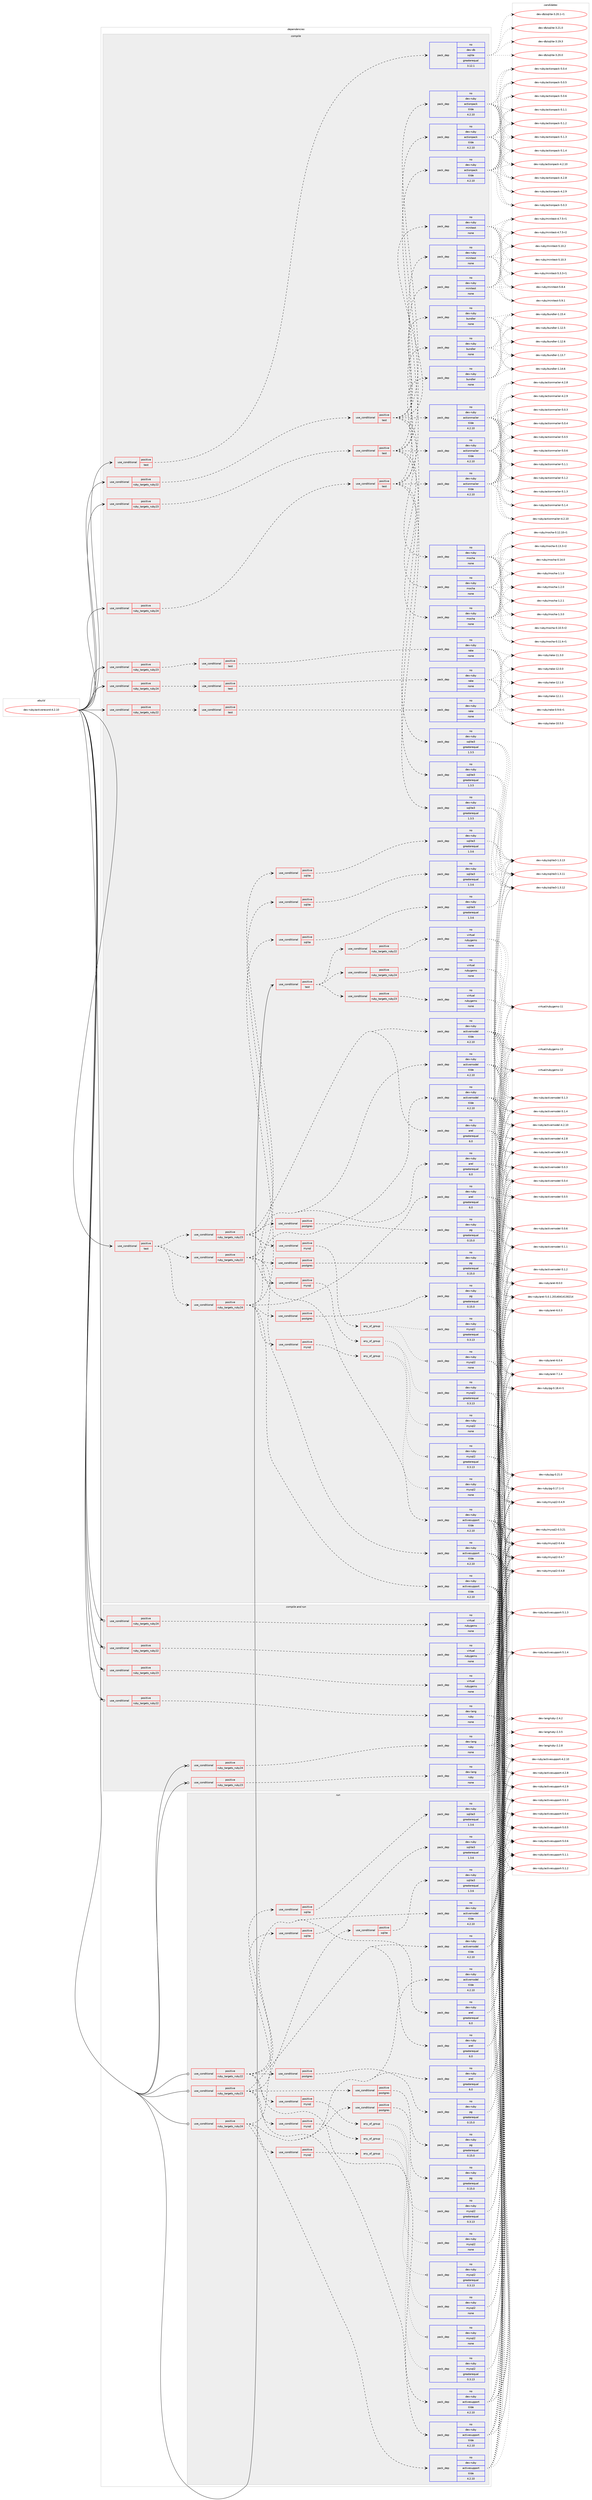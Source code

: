 digraph prolog {

# *************
# Graph options
# *************

newrank=true;
concentrate=true;
compound=true;
graph [rankdir=LR,fontname=Helvetica,fontsize=10,ranksep=1.5];#, ranksep=2.5, nodesep=0.2];
edge  [arrowhead=vee];
node  [fontname=Helvetica,fontsize=10];

# **********
# The ebuild
# **********

subgraph cluster_leftcol {
color=gray;
rank=same;
label=<<i>ebuild</i>>;
id [label="dev-ruby/activerecord-4.2.10", color=red, width=4, href="../dev-ruby/activerecord-4.2.10.svg"];
}

# ****************
# The dependencies
# ****************

subgraph cluster_midcol {
color=gray;
label=<<i>dependencies</i>>;
subgraph cluster_compile {
fillcolor="#eeeeee";
style=filled;
label=<<i>compile</i>>;
subgraph cond50073 {
dependency224600 [label=<<TABLE BORDER="0" CELLBORDER="1" CELLSPACING="0" CELLPADDING="4"><TR><TD ROWSPAN="3" CELLPADDING="10">use_conditional</TD></TR><TR><TD>positive</TD></TR><TR><TD>ruby_targets_ruby22</TD></TR></TABLE>>, shape=none, color=red];
subgraph cond50074 {
dependency224601 [label=<<TABLE BORDER="0" CELLBORDER="1" CELLSPACING="0" CELLPADDING="4"><TR><TD ROWSPAN="3" CELLPADDING="10">use_conditional</TD></TR><TR><TD>positive</TD></TR><TR><TD>test</TD></TR></TABLE>>, shape=none, color=red];
subgraph pack170529 {
dependency224602 [label=<<TABLE BORDER="0" CELLBORDER="1" CELLSPACING="0" CELLPADDING="4" WIDTH="220"><TR><TD ROWSPAN="6" CELLPADDING="30">pack_dep</TD></TR><TR><TD WIDTH="110">no</TD></TR><TR><TD>dev-ruby</TD></TR><TR><TD>bundler</TD></TR><TR><TD>none</TD></TR><TR><TD></TD></TR></TABLE>>, shape=none, color=blue];
}
dependency224601:e -> dependency224602:w [weight=20,style="dashed",arrowhead="vee"];
subgraph pack170530 {
dependency224603 [label=<<TABLE BORDER="0" CELLBORDER="1" CELLSPACING="0" CELLPADDING="4" WIDTH="220"><TR><TD ROWSPAN="6" CELLPADDING="30">pack_dep</TD></TR><TR><TD WIDTH="110">no</TD></TR><TR><TD>dev-ruby</TD></TR><TR><TD>actionpack</TD></TR><TR><TD>tilde</TD></TR><TR><TD>4.2.10</TD></TR></TABLE>>, shape=none, color=blue];
}
dependency224601:e -> dependency224603:w [weight=20,style="dashed",arrowhead="vee"];
subgraph pack170531 {
dependency224604 [label=<<TABLE BORDER="0" CELLBORDER="1" CELLSPACING="0" CELLPADDING="4" WIDTH="220"><TR><TD ROWSPAN="6" CELLPADDING="30">pack_dep</TD></TR><TR><TD WIDTH="110">no</TD></TR><TR><TD>dev-ruby</TD></TR><TR><TD>actionmailer</TD></TR><TR><TD>tilde</TD></TR><TR><TD>4.2.10</TD></TR></TABLE>>, shape=none, color=blue];
}
dependency224601:e -> dependency224604:w [weight=20,style="dashed",arrowhead="vee"];
subgraph pack170532 {
dependency224605 [label=<<TABLE BORDER="0" CELLBORDER="1" CELLSPACING="0" CELLPADDING="4" WIDTH="220"><TR><TD ROWSPAN="6" CELLPADDING="30">pack_dep</TD></TR><TR><TD WIDTH="110">no</TD></TR><TR><TD>dev-ruby</TD></TR><TR><TD>sqlite3</TD></TR><TR><TD>greaterequal</TD></TR><TR><TD>1.3.5</TD></TR></TABLE>>, shape=none, color=blue];
}
dependency224601:e -> dependency224605:w [weight=20,style="dashed",arrowhead="vee"];
subgraph pack170533 {
dependency224606 [label=<<TABLE BORDER="0" CELLBORDER="1" CELLSPACING="0" CELLPADDING="4" WIDTH="220"><TR><TD ROWSPAN="6" CELLPADDING="30">pack_dep</TD></TR><TR><TD WIDTH="110">no</TD></TR><TR><TD>dev-ruby</TD></TR><TR><TD>mocha</TD></TR><TR><TD>none</TD></TR><TR><TD></TD></TR></TABLE>>, shape=none, color=blue];
}
dependency224601:e -> dependency224606:w [weight=20,style="dashed",arrowhead="vee"];
subgraph pack170534 {
dependency224607 [label=<<TABLE BORDER="0" CELLBORDER="1" CELLSPACING="0" CELLPADDING="4" WIDTH="220"><TR><TD ROWSPAN="6" CELLPADDING="30">pack_dep</TD></TR><TR><TD WIDTH="110">no</TD></TR><TR><TD>dev-ruby</TD></TR><TR><TD>minitest</TD></TR><TR><TD>none</TD></TR><TR><TD></TD></TR></TABLE>>, shape=none, color=blue];
}
dependency224601:e -> dependency224607:w [weight=20,style="dashed",arrowhead="vee"];
}
dependency224600:e -> dependency224601:w [weight=20,style="dashed",arrowhead="vee"];
}
id:e -> dependency224600:w [weight=20,style="solid",arrowhead="vee"];
subgraph cond50075 {
dependency224608 [label=<<TABLE BORDER="0" CELLBORDER="1" CELLSPACING="0" CELLPADDING="4"><TR><TD ROWSPAN="3" CELLPADDING="10">use_conditional</TD></TR><TR><TD>positive</TD></TR><TR><TD>ruby_targets_ruby22</TD></TR></TABLE>>, shape=none, color=red];
subgraph cond50076 {
dependency224609 [label=<<TABLE BORDER="0" CELLBORDER="1" CELLSPACING="0" CELLPADDING="4"><TR><TD ROWSPAN="3" CELLPADDING="10">use_conditional</TD></TR><TR><TD>positive</TD></TR><TR><TD>test</TD></TR></TABLE>>, shape=none, color=red];
subgraph pack170535 {
dependency224610 [label=<<TABLE BORDER="0" CELLBORDER="1" CELLSPACING="0" CELLPADDING="4" WIDTH="220"><TR><TD ROWSPAN="6" CELLPADDING="30">pack_dep</TD></TR><TR><TD WIDTH="110">no</TD></TR><TR><TD>dev-ruby</TD></TR><TR><TD>rake</TD></TR><TR><TD>none</TD></TR><TR><TD></TD></TR></TABLE>>, shape=none, color=blue];
}
dependency224609:e -> dependency224610:w [weight=20,style="dashed",arrowhead="vee"];
}
dependency224608:e -> dependency224609:w [weight=20,style="dashed",arrowhead="vee"];
}
id:e -> dependency224608:w [weight=20,style="solid",arrowhead="vee"];
subgraph cond50077 {
dependency224611 [label=<<TABLE BORDER="0" CELLBORDER="1" CELLSPACING="0" CELLPADDING="4"><TR><TD ROWSPAN="3" CELLPADDING="10">use_conditional</TD></TR><TR><TD>positive</TD></TR><TR><TD>ruby_targets_ruby23</TD></TR></TABLE>>, shape=none, color=red];
subgraph cond50078 {
dependency224612 [label=<<TABLE BORDER="0" CELLBORDER="1" CELLSPACING="0" CELLPADDING="4"><TR><TD ROWSPAN="3" CELLPADDING="10">use_conditional</TD></TR><TR><TD>positive</TD></TR><TR><TD>test</TD></TR></TABLE>>, shape=none, color=red];
subgraph pack170536 {
dependency224613 [label=<<TABLE BORDER="0" CELLBORDER="1" CELLSPACING="0" CELLPADDING="4" WIDTH="220"><TR><TD ROWSPAN="6" CELLPADDING="30">pack_dep</TD></TR><TR><TD WIDTH="110">no</TD></TR><TR><TD>dev-ruby</TD></TR><TR><TD>bundler</TD></TR><TR><TD>none</TD></TR><TR><TD></TD></TR></TABLE>>, shape=none, color=blue];
}
dependency224612:e -> dependency224613:w [weight=20,style="dashed",arrowhead="vee"];
subgraph pack170537 {
dependency224614 [label=<<TABLE BORDER="0" CELLBORDER="1" CELLSPACING="0" CELLPADDING="4" WIDTH="220"><TR><TD ROWSPAN="6" CELLPADDING="30">pack_dep</TD></TR><TR><TD WIDTH="110">no</TD></TR><TR><TD>dev-ruby</TD></TR><TR><TD>actionpack</TD></TR><TR><TD>tilde</TD></TR><TR><TD>4.2.10</TD></TR></TABLE>>, shape=none, color=blue];
}
dependency224612:e -> dependency224614:w [weight=20,style="dashed",arrowhead="vee"];
subgraph pack170538 {
dependency224615 [label=<<TABLE BORDER="0" CELLBORDER="1" CELLSPACING="0" CELLPADDING="4" WIDTH="220"><TR><TD ROWSPAN="6" CELLPADDING="30">pack_dep</TD></TR><TR><TD WIDTH="110">no</TD></TR><TR><TD>dev-ruby</TD></TR><TR><TD>actionmailer</TD></TR><TR><TD>tilde</TD></TR><TR><TD>4.2.10</TD></TR></TABLE>>, shape=none, color=blue];
}
dependency224612:e -> dependency224615:w [weight=20,style="dashed",arrowhead="vee"];
subgraph pack170539 {
dependency224616 [label=<<TABLE BORDER="0" CELLBORDER="1" CELLSPACING="0" CELLPADDING="4" WIDTH="220"><TR><TD ROWSPAN="6" CELLPADDING="30">pack_dep</TD></TR><TR><TD WIDTH="110">no</TD></TR><TR><TD>dev-ruby</TD></TR><TR><TD>sqlite3</TD></TR><TR><TD>greaterequal</TD></TR><TR><TD>1.3.5</TD></TR></TABLE>>, shape=none, color=blue];
}
dependency224612:e -> dependency224616:w [weight=20,style="dashed",arrowhead="vee"];
subgraph pack170540 {
dependency224617 [label=<<TABLE BORDER="0" CELLBORDER="1" CELLSPACING="0" CELLPADDING="4" WIDTH="220"><TR><TD ROWSPAN="6" CELLPADDING="30">pack_dep</TD></TR><TR><TD WIDTH="110">no</TD></TR><TR><TD>dev-ruby</TD></TR><TR><TD>mocha</TD></TR><TR><TD>none</TD></TR><TR><TD></TD></TR></TABLE>>, shape=none, color=blue];
}
dependency224612:e -> dependency224617:w [weight=20,style="dashed",arrowhead="vee"];
subgraph pack170541 {
dependency224618 [label=<<TABLE BORDER="0" CELLBORDER="1" CELLSPACING="0" CELLPADDING="4" WIDTH="220"><TR><TD ROWSPAN="6" CELLPADDING="30">pack_dep</TD></TR><TR><TD WIDTH="110">no</TD></TR><TR><TD>dev-ruby</TD></TR><TR><TD>minitest</TD></TR><TR><TD>none</TD></TR><TR><TD></TD></TR></TABLE>>, shape=none, color=blue];
}
dependency224612:e -> dependency224618:w [weight=20,style="dashed",arrowhead="vee"];
}
dependency224611:e -> dependency224612:w [weight=20,style="dashed",arrowhead="vee"];
}
id:e -> dependency224611:w [weight=20,style="solid",arrowhead="vee"];
subgraph cond50079 {
dependency224619 [label=<<TABLE BORDER="0" CELLBORDER="1" CELLSPACING="0" CELLPADDING="4"><TR><TD ROWSPAN="3" CELLPADDING="10">use_conditional</TD></TR><TR><TD>positive</TD></TR><TR><TD>ruby_targets_ruby23</TD></TR></TABLE>>, shape=none, color=red];
subgraph cond50080 {
dependency224620 [label=<<TABLE BORDER="0" CELLBORDER="1" CELLSPACING="0" CELLPADDING="4"><TR><TD ROWSPAN="3" CELLPADDING="10">use_conditional</TD></TR><TR><TD>positive</TD></TR><TR><TD>test</TD></TR></TABLE>>, shape=none, color=red];
subgraph pack170542 {
dependency224621 [label=<<TABLE BORDER="0" CELLBORDER="1" CELLSPACING="0" CELLPADDING="4" WIDTH="220"><TR><TD ROWSPAN="6" CELLPADDING="30">pack_dep</TD></TR><TR><TD WIDTH="110">no</TD></TR><TR><TD>dev-ruby</TD></TR><TR><TD>rake</TD></TR><TR><TD>none</TD></TR><TR><TD></TD></TR></TABLE>>, shape=none, color=blue];
}
dependency224620:e -> dependency224621:w [weight=20,style="dashed",arrowhead="vee"];
}
dependency224619:e -> dependency224620:w [weight=20,style="dashed",arrowhead="vee"];
}
id:e -> dependency224619:w [weight=20,style="solid",arrowhead="vee"];
subgraph cond50081 {
dependency224622 [label=<<TABLE BORDER="0" CELLBORDER="1" CELLSPACING="0" CELLPADDING="4"><TR><TD ROWSPAN="3" CELLPADDING="10">use_conditional</TD></TR><TR><TD>positive</TD></TR><TR><TD>ruby_targets_ruby24</TD></TR></TABLE>>, shape=none, color=red];
subgraph cond50082 {
dependency224623 [label=<<TABLE BORDER="0" CELLBORDER="1" CELLSPACING="0" CELLPADDING="4"><TR><TD ROWSPAN="3" CELLPADDING="10">use_conditional</TD></TR><TR><TD>positive</TD></TR><TR><TD>test</TD></TR></TABLE>>, shape=none, color=red];
subgraph pack170543 {
dependency224624 [label=<<TABLE BORDER="0" CELLBORDER="1" CELLSPACING="0" CELLPADDING="4" WIDTH="220"><TR><TD ROWSPAN="6" CELLPADDING="30">pack_dep</TD></TR><TR><TD WIDTH="110">no</TD></TR><TR><TD>dev-ruby</TD></TR><TR><TD>bundler</TD></TR><TR><TD>none</TD></TR><TR><TD></TD></TR></TABLE>>, shape=none, color=blue];
}
dependency224623:e -> dependency224624:w [weight=20,style="dashed",arrowhead="vee"];
subgraph pack170544 {
dependency224625 [label=<<TABLE BORDER="0" CELLBORDER="1" CELLSPACING="0" CELLPADDING="4" WIDTH="220"><TR><TD ROWSPAN="6" CELLPADDING="30">pack_dep</TD></TR><TR><TD WIDTH="110">no</TD></TR><TR><TD>dev-ruby</TD></TR><TR><TD>actionpack</TD></TR><TR><TD>tilde</TD></TR><TR><TD>4.2.10</TD></TR></TABLE>>, shape=none, color=blue];
}
dependency224623:e -> dependency224625:w [weight=20,style="dashed",arrowhead="vee"];
subgraph pack170545 {
dependency224626 [label=<<TABLE BORDER="0" CELLBORDER="1" CELLSPACING="0" CELLPADDING="4" WIDTH="220"><TR><TD ROWSPAN="6" CELLPADDING="30">pack_dep</TD></TR><TR><TD WIDTH="110">no</TD></TR><TR><TD>dev-ruby</TD></TR><TR><TD>actionmailer</TD></TR><TR><TD>tilde</TD></TR><TR><TD>4.2.10</TD></TR></TABLE>>, shape=none, color=blue];
}
dependency224623:e -> dependency224626:w [weight=20,style="dashed",arrowhead="vee"];
subgraph pack170546 {
dependency224627 [label=<<TABLE BORDER="0" CELLBORDER="1" CELLSPACING="0" CELLPADDING="4" WIDTH="220"><TR><TD ROWSPAN="6" CELLPADDING="30">pack_dep</TD></TR><TR><TD WIDTH="110">no</TD></TR><TR><TD>dev-ruby</TD></TR><TR><TD>sqlite3</TD></TR><TR><TD>greaterequal</TD></TR><TR><TD>1.3.5</TD></TR></TABLE>>, shape=none, color=blue];
}
dependency224623:e -> dependency224627:w [weight=20,style="dashed",arrowhead="vee"];
subgraph pack170547 {
dependency224628 [label=<<TABLE BORDER="0" CELLBORDER="1" CELLSPACING="0" CELLPADDING="4" WIDTH="220"><TR><TD ROWSPAN="6" CELLPADDING="30">pack_dep</TD></TR><TR><TD WIDTH="110">no</TD></TR><TR><TD>dev-ruby</TD></TR><TR><TD>mocha</TD></TR><TR><TD>none</TD></TR><TR><TD></TD></TR></TABLE>>, shape=none, color=blue];
}
dependency224623:e -> dependency224628:w [weight=20,style="dashed",arrowhead="vee"];
subgraph pack170548 {
dependency224629 [label=<<TABLE BORDER="0" CELLBORDER="1" CELLSPACING="0" CELLPADDING="4" WIDTH="220"><TR><TD ROWSPAN="6" CELLPADDING="30">pack_dep</TD></TR><TR><TD WIDTH="110">no</TD></TR><TR><TD>dev-ruby</TD></TR><TR><TD>minitest</TD></TR><TR><TD>none</TD></TR><TR><TD></TD></TR></TABLE>>, shape=none, color=blue];
}
dependency224623:e -> dependency224629:w [weight=20,style="dashed",arrowhead="vee"];
}
dependency224622:e -> dependency224623:w [weight=20,style="dashed",arrowhead="vee"];
}
id:e -> dependency224622:w [weight=20,style="solid",arrowhead="vee"];
subgraph cond50083 {
dependency224630 [label=<<TABLE BORDER="0" CELLBORDER="1" CELLSPACING="0" CELLPADDING="4"><TR><TD ROWSPAN="3" CELLPADDING="10">use_conditional</TD></TR><TR><TD>positive</TD></TR><TR><TD>ruby_targets_ruby24</TD></TR></TABLE>>, shape=none, color=red];
subgraph cond50084 {
dependency224631 [label=<<TABLE BORDER="0" CELLBORDER="1" CELLSPACING="0" CELLPADDING="4"><TR><TD ROWSPAN="3" CELLPADDING="10">use_conditional</TD></TR><TR><TD>positive</TD></TR><TR><TD>test</TD></TR></TABLE>>, shape=none, color=red];
subgraph pack170549 {
dependency224632 [label=<<TABLE BORDER="0" CELLBORDER="1" CELLSPACING="0" CELLPADDING="4" WIDTH="220"><TR><TD ROWSPAN="6" CELLPADDING="30">pack_dep</TD></TR><TR><TD WIDTH="110">no</TD></TR><TR><TD>dev-ruby</TD></TR><TR><TD>rake</TD></TR><TR><TD>none</TD></TR><TR><TD></TD></TR></TABLE>>, shape=none, color=blue];
}
dependency224631:e -> dependency224632:w [weight=20,style="dashed",arrowhead="vee"];
}
dependency224630:e -> dependency224631:w [weight=20,style="dashed",arrowhead="vee"];
}
id:e -> dependency224630:w [weight=20,style="solid",arrowhead="vee"];
subgraph cond50085 {
dependency224633 [label=<<TABLE BORDER="0" CELLBORDER="1" CELLSPACING="0" CELLPADDING="4"><TR><TD ROWSPAN="3" CELLPADDING="10">use_conditional</TD></TR><TR><TD>positive</TD></TR><TR><TD>test</TD></TR></TABLE>>, shape=none, color=red];
subgraph cond50086 {
dependency224634 [label=<<TABLE BORDER="0" CELLBORDER="1" CELLSPACING="0" CELLPADDING="4"><TR><TD ROWSPAN="3" CELLPADDING="10">use_conditional</TD></TR><TR><TD>positive</TD></TR><TR><TD>ruby_targets_ruby22</TD></TR></TABLE>>, shape=none, color=red];
subgraph pack170550 {
dependency224635 [label=<<TABLE BORDER="0" CELLBORDER="1" CELLSPACING="0" CELLPADDING="4" WIDTH="220"><TR><TD ROWSPAN="6" CELLPADDING="30">pack_dep</TD></TR><TR><TD WIDTH="110">no</TD></TR><TR><TD>dev-ruby</TD></TR><TR><TD>activesupport</TD></TR><TR><TD>tilde</TD></TR><TR><TD>4.2.10</TD></TR></TABLE>>, shape=none, color=blue];
}
dependency224634:e -> dependency224635:w [weight=20,style="dashed",arrowhead="vee"];
subgraph pack170551 {
dependency224636 [label=<<TABLE BORDER="0" CELLBORDER="1" CELLSPACING="0" CELLPADDING="4" WIDTH="220"><TR><TD ROWSPAN="6" CELLPADDING="30">pack_dep</TD></TR><TR><TD WIDTH="110">no</TD></TR><TR><TD>dev-ruby</TD></TR><TR><TD>activemodel</TD></TR><TR><TD>tilde</TD></TR><TR><TD>4.2.10</TD></TR></TABLE>>, shape=none, color=blue];
}
dependency224634:e -> dependency224636:w [weight=20,style="dashed",arrowhead="vee"];
subgraph pack170552 {
dependency224637 [label=<<TABLE BORDER="0" CELLBORDER="1" CELLSPACING="0" CELLPADDING="4" WIDTH="220"><TR><TD ROWSPAN="6" CELLPADDING="30">pack_dep</TD></TR><TR><TD WIDTH="110">no</TD></TR><TR><TD>dev-ruby</TD></TR><TR><TD>arel</TD></TR><TR><TD>greaterequal</TD></TR><TR><TD>6.0</TD></TR></TABLE>>, shape=none, color=blue];
}
dependency224634:e -> dependency224637:w [weight=20,style="dashed",arrowhead="vee"];
subgraph cond50087 {
dependency224638 [label=<<TABLE BORDER="0" CELLBORDER="1" CELLSPACING="0" CELLPADDING="4"><TR><TD ROWSPAN="3" CELLPADDING="10">use_conditional</TD></TR><TR><TD>positive</TD></TR><TR><TD>sqlite</TD></TR></TABLE>>, shape=none, color=red];
subgraph pack170553 {
dependency224639 [label=<<TABLE BORDER="0" CELLBORDER="1" CELLSPACING="0" CELLPADDING="4" WIDTH="220"><TR><TD ROWSPAN="6" CELLPADDING="30">pack_dep</TD></TR><TR><TD WIDTH="110">no</TD></TR><TR><TD>dev-ruby</TD></TR><TR><TD>sqlite3</TD></TR><TR><TD>greaterequal</TD></TR><TR><TD>1.3.6</TD></TR></TABLE>>, shape=none, color=blue];
}
dependency224638:e -> dependency224639:w [weight=20,style="dashed",arrowhead="vee"];
}
dependency224634:e -> dependency224638:w [weight=20,style="dashed",arrowhead="vee"];
subgraph cond50088 {
dependency224640 [label=<<TABLE BORDER="0" CELLBORDER="1" CELLSPACING="0" CELLPADDING="4"><TR><TD ROWSPAN="3" CELLPADDING="10">use_conditional</TD></TR><TR><TD>positive</TD></TR><TR><TD>mysql</TD></TR></TABLE>>, shape=none, color=red];
subgraph any3952 {
dependency224641 [label=<<TABLE BORDER="0" CELLBORDER="1" CELLSPACING="0" CELLPADDING="4"><TR><TD CELLPADDING="10">any_of_group</TD></TR></TABLE>>, shape=none, color=red];subgraph pack170554 {
dependency224642 [label=<<TABLE BORDER="0" CELLBORDER="1" CELLSPACING="0" CELLPADDING="4" WIDTH="220"><TR><TD ROWSPAN="6" CELLPADDING="30">pack_dep</TD></TR><TR><TD WIDTH="110">no</TD></TR><TR><TD>dev-ruby</TD></TR><TR><TD>mysql2</TD></TR><TR><TD>none</TD></TR><TR><TD></TD></TR></TABLE>>, shape=none, color=blue];
}
dependency224641:e -> dependency224642:w [weight=20,style="dotted",arrowhead="oinv"];
subgraph pack170555 {
dependency224643 [label=<<TABLE BORDER="0" CELLBORDER="1" CELLSPACING="0" CELLPADDING="4" WIDTH="220"><TR><TD ROWSPAN="6" CELLPADDING="30">pack_dep</TD></TR><TR><TD WIDTH="110">no</TD></TR><TR><TD>dev-ruby</TD></TR><TR><TD>mysql2</TD></TR><TR><TD>greaterequal</TD></TR><TR><TD>0.3.13</TD></TR></TABLE>>, shape=none, color=blue];
}
dependency224641:e -> dependency224643:w [weight=20,style="dotted",arrowhead="oinv"];
}
dependency224640:e -> dependency224641:w [weight=20,style="dashed",arrowhead="vee"];
}
dependency224634:e -> dependency224640:w [weight=20,style="dashed",arrowhead="vee"];
subgraph cond50089 {
dependency224644 [label=<<TABLE BORDER="0" CELLBORDER="1" CELLSPACING="0" CELLPADDING="4"><TR><TD ROWSPAN="3" CELLPADDING="10">use_conditional</TD></TR><TR><TD>positive</TD></TR><TR><TD>postgres</TD></TR></TABLE>>, shape=none, color=red];
subgraph pack170556 {
dependency224645 [label=<<TABLE BORDER="0" CELLBORDER="1" CELLSPACING="0" CELLPADDING="4" WIDTH="220"><TR><TD ROWSPAN="6" CELLPADDING="30">pack_dep</TD></TR><TR><TD WIDTH="110">no</TD></TR><TR><TD>dev-ruby</TD></TR><TR><TD>pg</TD></TR><TR><TD>greaterequal</TD></TR><TR><TD>0.15.0</TD></TR></TABLE>>, shape=none, color=blue];
}
dependency224644:e -> dependency224645:w [weight=20,style="dashed",arrowhead="vee"];
}
dependency224634:e -> dependency224644:w [weight=20,style="dashed",arrowhead="vee"];
}
dependency224633:e -> dependency224634:w [weight=20,style="dashed",arrowhead="vee"];
subgraph cond50090 {
dependency224646 [label=<<TABLE BORDER="0" CELLBORDER="1" CELLSPACING="0" CELLPADDING="4"><TR><TD ROWSPAN="3" CELLPADDING="10">use_conditional</TD></TR><TR><TD>positive</TD></TR><TR><TD>ruby_targets_ruby23</TD></TR></TABLE>>, shape=none, color=red];
subgraph pack170557 {
dependency224647 [label=<<TABLE BORDER="0" CELLBORDER="1" CELLSPACING="0" CELLPADDING="4" WIDTH="220"><TR><TD ROWSPAN="6" CELLPADDING="30">pack_dep</TD></TR><TR><TD WIDTH="110">no</TD></TR><TR><TD>dev-ruby</TD></TR><TR><TD>activesupport</TD></TR><TR><TD>tilde</TD></TR><TR><TD>4.2.10</TD></TR></TABLE>>, shape=none, color=blue];
}
dependency224646:e -> dependency224647:w [weight=20,style="dashed",arrowhead="vee"];
subgraph pack170558 {
dependency224648 [label=<<TABLE BORDER="0" CELLBORDER="1" CELLSPACING="0" CELLPADDING="4" WIDTH="220"><TR><TD ROWSPAN="6" CELLPADDING="30">pack_dep</TD></TR><TR><TD WIDTH="110">no</TD></TR><TR><TD>dev-ruby</TD></TR><TR><TD>activemodel</TD></TR><TR><TD>tilde</TD></TR><TR><TD>4.2.10</TD></TR></TABLE>>, shape=none, color=blue];
}
dependency224646:e -> dependency224648:w [weight=20,style="dashed",arrowhead="vee"];
subgraph pack170559 {
dependency224649 [label=<<TABLE BORDER="0" CELLBORDER="1" CELLSPACING="0" CELLPADDING="4" WIDTH="220"><TR><TD ROWSPAN="6" CELLPADDING="30">pack_dep</TD></TR><TR><TD WIDTH="110">no</TD></TR><TR><TD>dev-ruby</TD></TR><TR><TD>arel</TD></TR><TR><TD>greaterequal</TD></TR><TR><TD>6.0</TD></TR></TABLE>>, shape=none, color=blue];
}
dependency224646:e -> dependency224649:w [weight=20,style="dashed",arrowhead="vee"];
subgraph cond50091 {
dependency224650 [label=<<TABLE BORDER="0" CELLBORDER="1" CELLSPACING="0" CELLPADDING="4"><TR><TD ROWSPAN="3" CELLPADDING="10">use_conditional</TD></TR><TR><TD>positive</TD></TR><TR><TD>sqlite</TD></TR></TABLE>>, shape=none, color=red];
subgraph pack170560 {
dependency224651 [label=<<TABLE BORDER="0" CELLBORDER="1" CELLSPACING="0" CELLPADDING="4" WIDTH="220"><TR><TD ROWSPAN="6" CELLPADDING="30">pack_dep</TD></TR><TR><TD WIDTH="110">no</TD></TR><TR><TD>dev-ruby</TD></TR><TR><TD>sqlite3</TD></TR><TR><TD>greaterequal</TD></TR><TR><TD>1.3.6</TD></TR></TABLE>>, shape=none, color=blue];
}
dependency224650:e -> dependency224651:w [weight=20,style="dashed",arrowhead="vee"];
}
dependency224646:e -> dependency224650:w [weight=20,style="dashed",arrowhead="vee"];
subgraph cond50092 {
dependency224652 [label=<<TABLE BORDER="0" CELLBORDER="1" CELLSPACING="0" CELLPADDING="4"><TR><TD ROWSPAN="3" CELLPADDING="10">use_conditional</TD></TR><TR><TD>positive</TD></TR><TR><TD>mysql</TD></TR></TABLE>>, shape=none, color=red];
subgraph any3953 {
dependency224653 [label=<<TABLE BORDER="0" CELLBORDER="1" CELLSPACING="0" CELLPADDING="4"><TR><TD CELLPADDING="10">any_of_group</TD></TR></TABLE>>, shape=none, color=red];subgraph pack170561 {
dependency224654 [label=<<TABLE BORDER="0" CELLBORDER="1" CELLSPACING="0" CELLPADDING="4" WIDTH="220"><TR><TD ROWSPAN="6" CELLPADDING="30">pack_dep</TD></TR><TR><TD WIDTH="110">no</TD></TR><TR><TD>dev-ruby</TD></TR><TR><TD>mysql2</TD></TR><TR><TD>none</TD></TR><TR><TD></TD></TR></TABLE>>, shape=none, color=blue];
}
dependency224653:e -> dependency224654:w [weight=20,style="dotted",arrowhead="oinv"];
subgraph pack170562 {
dependency224655 [label=<<TABLE BORDER="0" CELLBORDER="1" CELLSPACING="0" CELLPADDING="4" WIDTH="220"><TR><TD ROWSPAN="6" CELLPADDING="30">pack_dep</TD></TR><TR><TD WIDTH="110">no</TD></TR><TR><TD>dev-ruby</TD></TR><TR><TD>mysql2</TD></TR><TR><TD>greaterequal</TD></TR><TR><TD>0.3.13</TD></TR></TABLE>>, shape=none, color=blue];
}
dependency224653:e -> dependency224655:w [weight=20,style="dotted",arrowhead="oinv"];
}
dependency224652:e -> dependency224653:w [weight=20,style="dashed",arrowhead="vee"];
}
dependency224646:e -> dependency224652:w [weight=20,style="dashed",arrowhead="vee"];
subgraph cond50093 {
dependency224656 [label=<<TABLE BORDER="0" CELLBORDER="1" CELLSPACING="0" CELLPADDING="4"><TR><TD ROWSPAN="3" CELLPADDING="10">use_conditional</TD></TR><TR><TD>positive</TD></TR><TR><TD>postgres</TD></TR></TABLE>>, shape=none, color=red];
subgraph pack170563 {
dependency224657 [label=<<TABLE BORDER="0" CELLBORDER="1" CELLSPACING="0" CELLPADDING="4" WIDTH="220"><TR><TD ROWSPAN="6" CELLPADDING="30">pack_dep</TD></TR><TR><TD WIDTH="110">no</TD></TR><TR><TD>dev-ruby</TD></TR><TR><TD>pg</TD></TR><TR><TD>greaterequal</TD></TR><TR><TD>0.15.0</TD></TR></TABLE>>, shape=none, color=blue];
}
dependency224656:e -> dependency224657:w [weight=20,style="dashed",arrowhead="vee"];
}
dependency224646:e -> dependency224656:w [weight=20,style="dashed",arrowhead="vee"];
}
dependency224633:e -> dependency224646:w [weight=20,style="dashed",arrowhead="vee"];
subgraph cond50094 {
dependency224658 [label=<<TABLE BORDER="0" CELLBORDER="1" CELLSPACING="0" CELLPADDING="4"><TR><TD ROWSPAN="3" CELLPADDING="10">use_conditional</TD></TR><TR><TD>positive</TD></TR><TR><TD>ruby_targets_ruby24</TD></TR></TABLE>>, shape=none, color=red];
subgraph pack170564 {
dependency224659 [label=<<TABLE BORDER="0" CELLBORDER="1" CELLSPACING="0" CELLPADDING="4" WIDTH="220"><TR><TD ROWSPAN="6" CELLPADDING="30">pack_dep</TD></TR><TR><TD WIDTH="110">no</TD></TR><TR><TD>dev-ruby</TD></TR><TR><TD>activesupport</TD></TR><TR><TD>tilde</TD></TR><TR><TD>4.2.10</TD></TR></TABLE>>, shape=none, color=blue];
}
dependency224658:e -> dependency224659:w [weight=20,style="dashed",arrowhead="vee"];
subgraph pack170565 {
dependency224660 [label=<<TABLE BORDER="0" CELLBORDER="1" CELLSPACING="0" CELLPADDING="4" WIDTH="220"><TR><TD ROWSPAN="6" CELLPADDING="30">pack_dep</TD></TR><TR><TD WIDTH="110">no</TD></TR><TR><TD>dev-ruby</TD></TR><TR><TD>activemodel</TD></TR><TR><TD>tilde</TD></TR><TR><TD>4.2.10</TD></TR></TABLE>>, shape=none, color=blue];
}
dependency224658:e -> dependency224660:w [weight=20,style="dashed",arrowhead="vee"];
subgraph pack170566 {
dependency224661 [label=<<TABLE BORDER="0" CELLBORDER="1" CELLSPACING="0" CELLPADDING="4" WIDTH="220"><TR><TD ROWSPAN="6" CELLPADDING="30">pack_dep</TD></TR><TR><TD WIDTH="110">no</TD></TR><TR><TD>dev-ruby</TD></TR><TR><TD>arel</TD></TR><TR><TD>greaterequal</TD></TR><TR><TD>6.0</TD></TR></TABLE>>, shape=none, color=blue];
}
dependency224658:e -> dependency224661:w [weight=20,style="dashed",arrowhead="vee"];
subgraph cond50095 {
dependency224662 [label=<<TABLE BORDER="0" CELLBORDER="1" CELLSPACING="0" CELLPADDING="4"><TR><TD ROWSPAN="3" CELLPADDING="10">use_conditional</TD></TR><TR><TD>positive</TD></TR><TR><TD>sqlite</TD></TR></TABLE>>, shape=none, color=red];
subgraph pack170567 {
dependency224663 [label=<<TABLE BORDER="0" CELLBORDER="1" CELLSPACING="0" CELLPADDING="4" WIDTH="220"><TR><TD ROWSPAN="6" CELLPADDING="30">pack_dep</TD></TR><TR><TD WIDTH="110">no</TD></TR><TR><TD>dev-ruby</TD></TR><TR><TD>sqlite3</TD></TR><TR><TD>greaterequal</TD></TR><TR><TD>1.3.6</TD></TR></TABLE>>, shape=none, color=blue];
}
dependency224662:e -> dependency224663:w [weight=20,style="dashed",arrowhead="vee"];
}
dependency224658:e -> dependency224662:w [weight=20,style="dashed",arrowhead="vee"];
subgraph cond50096 {
dependency224664 [label=<<TABLE BORDER="0" CELLBORDER="1" CELLSPACING="0" CELLPADDING="4"><TR><TD ROWSPAN="3" CELLPADDING="10">use_conditional</TD></TR><TR><TD>positive</TD></TR><TR><TD>mysql</TD></TR></TABLE>>, shape=none, color=red];
subgraph any3954 {
dependency224665 [label=<<TABLE BORDER="0" CELLBORDER="1" CELLSPACING="0" CELLPADDING="4"><TR><TD CELLPADDING="10">any_of_group</TD></TR></TABLE>>, shape=none, color=red];subgraph pack170568 {
dependency224666 [label=<<TABLE BORDER="0" CELLBORDER="1" CELLSPACING="0" CELLPADDING="4" WIDTH="220"><TR><TD ROWSPAN="6" CELLPADDING="30">pack_dep</TD></TR><TR><TD WIDTH="110">no</TD></TR><TR><TD>dev-ruby</TD></TR><TR><TD>mysql2</TD></TR><TR><TD>none</TD></TR><TR><TD></TD></TR></TABLE>>, shape=none, color=blue];
}
dependency224665:e -> dependency224666:w [weight=20,style="dotted",arrowhead="oinv"];
subgraph pack170569 {
dependency224667 [label=<<TABLE BORDER="0" CELLBORDER="1" CELLSPACING="0" CELLPADDING="4" WIDTH="220"><TR><TD ROWSPAN="6" CELLPADDING="30">pack_dep</TD></TR><TR><TD WIDTH="110">no</TD></TR><TR><TD>dev-ruby</TD></TR><TR><TD>mysql2</TD></TR><TR><TD>greaterequal</TD></TR><TR><TD>0.3.13</TD></TR></TABLE>>, shape=none, color=blue];
}
dependency224665:e -> dependency224667:w [weight=20,style="dotted",arrowhead="oinv"];
}
dependency224664:e -> dependency224665:w [weight=20,style="dashed",arrowhead="vee"];
}
dependency224658:e -> dependency224664:w [weight=20,style="dashed",arrowhead="vee"];
subgraph cond50097 {
dependency224668 [label=<<TABLE BORDER="0" CELLBORDER="1" CELLSPACING="0" CELLPADDING="4"><TR><TD ROWSPAN="3" CELLPADDING="10">use_conditional</TD></TR><TR><TD>positive</TD></TR><TR><TD>postgres</TD></TR></TABLE>>, shape=none, color=red];
subgraph pack170570 {
dependency224669 [label=<<TABLE BORDER="0" CELLBORDER="1" CELLSPACING="0" CELLPADDING="4" WIDTH="220"><TR><TD ROWSPAN="6" CELLPADDING="30">pack_dep</TD></TR><TR><TD WIDTH="110">no</TD></TR><TR><TD>dev-ruby</TD></TR><TR><TD>pg</TD></TR><TR><TD>greaterequal</TD></TR><TR><TD>0.15.0</TD></TR></TABLE>>, shape=none, color=blue];
}
dependency224668:e -> dependency224669:w [weight=20,style="dashed",arrowhead="vee"];
}
dependency224658:e -> dependency224668:w [weight=20,style="dashed",arrowhead="vee"];
}
dependency224633:e -> dependency224658:w [weight=20,style="dashed",arrowhead="vee"];
}
id:e -> dependency224633:w [weight=20,style="solid",arrowhead="vee"];
subgraph cond50098 {
dependency224670 [label=<<TABLE BORDER="0" CELLBORDER="1" CELLSPACING="0" CELLPADDING="4"><TR><TD ROWSPAN="3" CELLPADDING="10">use_conditional</TD></TR><TR><TD>positive</TD></TR><TR><TD>test</TD></TR></TABLE>>, shape=none, color=red];
subgraph cond50099 {
dependency224671 [label=<<TABLE BORDER="0" CELLBORDER="1" CELLSPACING="0" CELLPADDING="4"><TR><TD ROWSPAN="3" CELLPADDING="10">use_conditional</TD></TR><TR><TD>positive</TD></TR><TR><TD>ruby_targets_ruby22</TD></TR></TABLE>>, shape=none, color=red];
subgraph pack170571 {
dependency224672 [label=<<TABLE BORDER="0" CELLBORDER="1" CELLSPACING="0" CELLPADDING="4" WIDTH="220"><TR><TD ROWSPAN="6" CELLPADDING="30">pack_dep</TD></TR><TR><TD WIDTH="110">no</TD></TR><TR><TD>virtual</TD></TR><TR><TD>rubygems</TD></TR><TR><TD>none</TD></TR><TR><TD></TD></TR></TABLE>>, shape=none, color=blue];
}
dependency224671:e -> dependency224672:w [weight=20,style="dashed",arrowhead="vee"];
}
dependency224670:e -> dependency224671:w [weight=20,style="dashed",arrowhead="vee"];
subgraph cond50100 {
dependency224673 [label=<<TABLE BORDER="0" CELLBORDER="1" CELLSPACING="0" CELLPADDING="4"><TR><TD ROWSPAN="3" CELLPADDING="10">use_conditional</TD></TR><TR><TD>positive</TD></TR><TR><TD>ruby_targets_ruby23</TD></TR></TABLE>>, shape=none, color=red];
subgraph pack170572 {
dependency224674 [label=<<TABLE BORDER="0" CELLBORDER="1" CELLSPACING="0" CELLPADDING="4" WIDTH="220"><TR><TD ROWSPAN="6" CELLPADDING="30">pack_dep</TD></TR><TR><TD WIDTH="110">no</TD></TR><TR><TD>virtual</TD></TR><TR><TD>rubygems</TD></TR><TR><TD>none</TD></TR><TR><TD></TD></TR></TABLE>>, shape=none, color=blue];
}
dependency224673:e -> dependency224674:w [weight=20,style="dashed",arrowhead="vee"];
}
dependency224670:e -> dependency224673:w [weight=20,style="dashed",arrowhead="vee"];
subgraph cond50101 {
dependency224675 [label=<<TABLE BORDER="0" CELLBORDER="1" CELLSPACING="0" CELLPADDING="4"><TR><TD ROWSPAN="3" CELLPADDING="10">use_conditional</TD></TR><TR><TD>positive</TD></TR><TR><TD>ruby_targets_ruby24</TD></TR></TABLE>>, shape=none, color=red];
subgraph pack170573 {
dependency224676 [label=<<TABLE BORDER="0" CELLBORDER="1" CELLSPACING="0" CELLPADDING="4" WIDTH="220"><TR><TD ROWSPAN="6" CELLPADDING="30">pack_dep</TD></TR><TR><TD WIDTH="110">no</TD></TR><TR><TD>virtual</TD></TR><TR><TD>rubygems</TD></TR><TR><TD>none</TD></TR><TR><TD></TD></TR></TABLE>>, shape=none, color=blue];
}
dependency224675:e -> dependency224676:w [weight=20,style="dashed",arrowhead="vee"];
}
dependency224670:e -> dependency224675:w [weight=20,style="dashed",arrowhead="vee"];
}
id:e -> dependency224670:w [weight=20,style="solid",arrowhead="vee"];
subgraph cond50102 {
dependency224677 [label=<<TABLE BORDER="0" CELLBORDER="1" CELLSPACING="0" CELLPADDING="4"><TR><TD ROWSPAN="3" CELLPADDING="10">use_conditional</TD></TR><TR><TD>positive</TD></TR><TR><TD>test</TD></TR></TABLE>>, shape=none, color=red];
subgraph pack170574 {
dependency224678 [label=<<TABLE BORDER="0" CELLBORDER="1" CELLSPACING="0" CELLPADDING="4" WIDTH="220"><TR><TD ROWSPAN="6" CELLPADDING="30">pack_dep</TD></TR><TR><TD WIDTH="110">no</TD></TR><TR><TD>dev-db</TD></TR><TR><TD>sqlite</TD></TR><TR><TD>greaterequal</TD></TR><TR><TD>3.12.1</TD></TR></TABLE>>, shape=none, color=blue];
}
dependency224677:e -> dependency224678:w [weight=20,style="dashed",arrowhead="vee"];
}
id:e -> dependency224677:w [weight=20,style="solid",arrowhead="vee"];
}
subgraph cluster_compileandrun {
fillcolor="#eeeeee";
style=filled;
label=<<i>compile and run</i>>;
subgraph cond50103 {
dependency224679 [label=<<TABLE BORDER="0" CELLBORDER="1" CELLSPACING="0" CELLPADDING="4"><TR><TD ROWSPAN="3" CELLPADDING="10">use_conditional</TD></TR><TR><TD>positive</TD></TR><TR><TD>ruby_targets_ruby22</TD></TR></TABLE>>, shape=none, color=red];
subgraph pack170575 {
dependency224680 [label=<<TABLE BORDER="0" CELLBORDER="1" CELLSPACING="0" CELLPADDING="4" WIDTH="220"><TR><TD ROWSPAN="6" CELLPADDING="30">pack_dep</TD></TR><TR><TD WIDTH="110">no</TD></TR><TR><TD>dev-lang</TD></TR><TR><TD>ruby</TD></TR><TR><TD>none</TD></TR><TR><TD></TD></TR></TABLE>>, shape=none, color=blue];
}
dependency224679:e -> dependency224680:w [weight=20,style="dashed",arrowhead="vee"];
}
id:e -> dependency224679:w [weight=20,style="solid",arrowhead="odotvee"];
subgraph cond50104 {
dependency224681 [label=<<TABLE BORDER="0" CELLBORDER="1" CELLSPACING="0" CELLPADDING="4"><TR><TD ROWSPAN="3" CELLPADDING="10">use_conditional</TD></TR><TR><TD>positive</TD></TR><TR><TD>ruby_targets_ruby22</TD></TR></TABLE>>, shape=none, color=red];
subgraph pack170576 {
dependency224682 [label=<<TABLE BORDER="0" CELLBORDER="1" CELLSPACING="0" CELLPADDING="4" WIDTH="220"><TR><TD ROWSPAN="6" CELLPADDING="30">pack_dep</TD></TR><TR><TD WIDTH="110">no</TD></TR><TR><TD>virtual</TD></TR><TR><TD>rubygems</TD></TR><TR><TD>none</TD></TR><TR><TD></TD></TR></TABLE>>, shape=none, color=blue];
}
dependency224681:e -> dependency224682:w [weight=20,style="dashed",arrowhead="vee"];
}
id:e -> dependency224681:w [weight=20,style="solid",arrowhead="odotvee"];
subgraph cond50105 {
dependency224683 [label=<<TABLE BORDER="0" CELLBORDER="1" CELLSPACING="0" CELLPADDING="4"><TR><TD ROWSPAN="3" CELLPADDING="10">use_conditional</TD></TR><TR><TD>positive</TD></TR><TR><TD>ruby_targets_ruby23</TD></TR></TABLE>>, shape=none, color=red];
subgraph pack170577 {
dependency224684 [label=<<TABLE BORDER="0" CELLBORDER="1" CELLSPACING="0" CELLPADDING="4" WIDTH="220"><TR><TD ROWSPAN="6" CELLPADDING="30">pack_dep</TD></TR><TR><TD WIDTH="110">no</TD></TR><TR><TD>dev-lang</TD></TR><TR><TD>ruby</TD></TR><TR><TD>none</TD></TR><TR><TD></TD></TR></TABLE>>, shape=none, color=blue];
}
dependency224683:e -> dependency224684:w [weight=20,style="dashed",arrowhead="vee"];
}
id:e -> dependency224683:w [weight=20,style="solid",arrowhead="odotvee"];
subgraph cond50106 {
dependency224685 [label=<<TABLE BORDER="0" CELLBORDER="1" CELLSPACING="0" CELLPADDING="4"><TR><TD ROWSPAN="3" CELLPADDING="10">use_conditional</TD></TR><TR><TD>positive</TD></TR><TR><TD>ruby_targets_ruby23</TD></TR></TABLE>>, shape=none, color=red];
subgraph pack170578 {
dependency224686 [label=<<TABLE BORDER="0" CELLBORDER="1" CELLSPACING="0" CELLPADDING="4" WIDTH="220"><TR><TD ROWSPAN="6" CELLPADDING="30">pack_dep</TD></TR><TR><TD WIDTH="110">no</TD></TR><TR><TD>virtual</TD></TR><TR><TD>rubygems</TD></TR><TR><TD>none</TD></TR><TR><TD></TD></TR></TABLE>>, shape=none, color=blue];
}
dependency224685:e -> dependency224686:w [weight=20,style="dashed",arrowhead="vee"];
}
id:e -> dependency224685:w [weight=20,style="solid",arrowhead="odotvee"];
subgraph cond50107 {
dependency224687 [label=<<TABLE BORDER="0" CELLBORDER="1" CELLSPACING="0" CELLPADDING="4"><TR><TD ROWSPAN="3" CELLPADDING="10">use_conditional</TD></TR><TR><TD>positive</TD></TR><TR><TD>ruby_targets_ruby24</TD></TR></TABLE>>, shape=none, color=red];
subgraph pack170579 {
dependency224688 [label=<<TABLE BORDER="0" CELLBORDER="1" CELLSPACING="0" CELLPADDING="4" WIDTH="220"><TR><TD ROWSPAN="6" CELLPADDING="30">pack_dep</TD></TR><TR><TD WIDTH="110">no</TD></TR><TR><TD>dev-lang</TD></TR><TR><TD>ruby</TD></TR><TR><TD>none</TD></TR><TR><TD></TD></TR></TABLE>>, shape=none, color=blue];
}
dependency224687:e -> dependency224688:w [weight=20,style="dashed",arrowhead="vee"];
}
id:e -> dependency224687:w [weight=20,style="solid",arrowhead="odotvee"];
subgraph cond50108 {
dependency224689 [label=<<TABLE BORDER="0" CELLBORDER="1" CELLSPACING="0" CELLPADDING="4"><TR><TD ROWSPAN="3" CELLPADDING="10">use_conditional</TD></TR><TR><TD>positive</TD></TR><TR><TD>ruby_targets_ruby24</TD></TR></TABLE>>, shape=none, color=red];
subgraph pack170580 {
dependency224690 [label=<<TABLE BORDER="0" CELLBORDER="1" CELLSPACING="0" CELLPADDING="4" WIDTH="220"><TR><TD ROWSPAN="6" CELLPADDING="30">pack_dep</TD></TR><TR><TD WIDTH="110">no</TD></TR><TR><TD>virtual</TD></TR><TR><TD>rubygems</TD></TR><TR><TD>none</TD></TR><TR><TD></TD></TR></TABLE>>, shape=none, color=blue];
}
dependency224689:e -> dependency224690:w [weight=20,style="dashed",arrowhead="vee"];
}
id:e -> dependency224689:w [weight=20,style="solid",arrowhead="odotvee"];
}
subgraph cluster_run {
fillcolor="#eeeeee";
style=filled;
label=<<i>run</i>>;
subgraph cond50109 {
dependency224691 [label=<<TABLE BORDER="0" CELLBORDER="1" CELLSPACING="0" CELLPADDING="4"><TR><TD ROWSPAN="3" CELLPADDING="10">use_conditional</TD></TR><TR><TD>positive</TD></TR><TR><TD>ruby_targets_ruby22</TD></TR></TABLE>>, shape=none, color=red];
subgraph pack170581 {
dependency224692 [label=<<TABLE BORDER="0" CELLBORDER="1" CELLSPACING="0" CELLPADDING="4" WIDTH="220"><TR><TD ROWSPAN="6" CELLPADDING="30">pack_dep</TD></TR><TR><TD WIDTH="110">no</TD></TR><TR><TD>dev-ruby</TD></TR><TR><TD>activesupport</TD></TR><TR><TD>tilde</TD></TR><TR><TD>4.2.10</TD></TR></TABLE>>, shape=none, color=blue];
}
dependency224691:e -> dependency224692:w [weight=20,style="dashed",arrowhead="vee"];
subgraph pack170582 {
dependency224693 [label=<<TABLE BORDER="0" CELLBORDER="1" CELLSPACING="0" CELLPADDING="4" WIDTH="220"><TR><TD ROWSPAN="6" CELLPADDING="30">pack_dep</TD></TR><TR><TD WIDTH="110">no</TD></TR><TR><TD>dev-ruby</TD></TR><TR><TD>activemodel</TD></TR><TR><TD>tilde</TD></TR><TR><TD>4.2.10</TD></TR></TABLE>>, shape=none, color=blue];
}
dependency224691:e -> dependency224693:w [weight=20,style="dashed",arrowhead="vee"];
subgraph pack170583 {
dependency224694 [label=<<TABLE BORDER="0" CELLBORDER="1" CELLSPACING="0" CELLPADDING="4" WIDTH="220"><TR><TD ROWSPAN="6" CELLPADDING="30">pack_dep</TD></TR><TR><TD WIDTH="110">no</TD></TR><TR><TD>dev-ruby</TD></TR><TR><TD>arel</TD></TR><TR><TD>greaterequal</TD></TR><TR><TD>6.0</TD></TR></TABLE>>, shape=none, color=blue];
}
dependency224691:e -> dependency224694:w [weight=20,style="dashed",arrowhead="vee"];
subgraph cond50110 {
dependency224695 [label=<<TABLE BORDER="0" CELLBORDER="1" CELLSPACING="0" CELLPADDING="4"><TR><TD ROWSPAN="3" CELLPADDING="10">use_conditional</TD></TR><TR><TD>positive</TD></TR><TR><TD>sqlite</TD></TR></TABLE>>, shape=none, color=red];
subgraph pack170584 {
dependency224696 [label=<<TABLE BORDER="0" CELLBORDER="1" CELLSPACING="0" CELLPADDING="4" WIDTH="220"><TR><TD ROWSPAN="6" CELLPADDING="30">pack_dep</TD></TR><TR><TD WIDTH="110">no</TD></TR><TR><TD>dev-ruby</TD></TR><TR><TD>sqlite3</TD></TR><TR><TD>greaterequal</TD></TR><TR><TD>1.3.6</TD></TR></TABLE>>, shape=none, color=blue];
}
dependency224695:e -> dependency224696:w [weight=20,style="dashed",arrowhead="vee"];
}
dependency224691:e -> dependency224695:w [weight=20,style="dashed",arrowhead="vee"];
subgraph cond50111 {
dependency224697 [label=<<TABLE BORDER="0" CELLBORDER="1" CELLSPACING="0" CELLPADDING="4"><TR><TD ROWSPAN="3" CELLPADDING="10">use_conditional</TD></TR><TR><TD>positive</TD></TR><TR><TD>mysql</TD></TR></TABLE>>, shape=none, color=red];
subgraph any3955 {
dependency224698 [label=<<TABLE BORDER="0" CELLBORDER="1" CELLSPACING="0" CELLPADDING="4"><TR><TD CELLPADDING="10">any_of_group</TD></TR></TABLE>>, shape=none, color=red];subgraph pack170585 {
dependency224699 [label=<<TABLE BORDER="0" CELLBORDER="1" CELLSPACING="0" CELLPADDING="4" WIDTH="220"><TR><TD ROWSPAN="6" CELLPADDING="30">pack_dep</TD></TR><TR><TD WIDTH="110">no</TD></TR><TR><TD>dev-ruby</TD></TR><TR><TD>mysql2</TD></TR><TR><TD>none</TD></TR><TR><TD></TD></TR></TABLE>>, shape=none, color=blue];
}
dependency224698:e -> dependency224699:w [weight=20,style="dotted",arrowhead="oinv"];
subgraph pack170586 {
dependency224700 [label=<<TABLE BORDER="0" CELLBORDER="1" CELLSPACING="0" CELLPADDING="4" WIDTH="220"><TR><TD ROWSPAN="6" CELLPADDING="30">pack_dep</TD></TR><TR><TD WIDTH="110">no</TD></TR><TR><TD>dev-ruby</TD></TR><TR><TD>mysql2</TD></TR><TR><TD>greaterequal</TD></TR><TR><TD>0.3.13</TD></TR></TABLE>>, shape=none, color=blue];
}
dependency224698:e -> dependency224700:w [weight=20,style="dotted",arrowhead="oinv"];
}
dependency224697:e -> dependency224698:w [weight=20,style="dashed",arrowhead="vee"];
}
dependency224691:e -> dependency224697:w [weight=20,style="dashed",arrowhead="vee"];
subgraph cond50112 {
dependency224701 [label=<<TABLE BORDER="0" CELLBORDER="1" CELLSPACING="0" CELLPADDING="4"><TR><TD ROWSPAN="3" CELLPADDING="10">use_conditional</TD></TR><TR><TD>positive</TD></TR><TR><TD>postgres</TD></TR></TABLE>>, shape=none, color=red];
subgraph pack170587 {
dependency224702 [label=<<TABLE BORDER="0" CELLBORDER="1" CELLSPACING="0" CELLPADDING="4" WIDTH="220"><TR><TD ROWSPAN="6" CELLPADDING="30">pack_dep</TD></TR><TR><TD WIDTH="110">no</TD></TR><TR><TD>dev-ruby</TD></TR><TR><TD>pg</TD></TR><TR><TD>greaterequal</TD></TR><TR><TD>0.15.0</TD></TR></TABLE>>, shape=none, color=blue];
}
dependency224701:e -> dependency224702:w [weight=20,style="dashed",arrowhead="vee"];
}
dependency224691:e -> dependency224701:w [weight=20,style="dashed",arrowhead="vee"];
}
id:e -> dependency224691:w [weight=20,style="solid",arrowhead="odot"];
subgraph cond50113 {
dependency224703 [label=<<TABLE BORDER="0" CELLBORDER="1" CELLSPACING="0" CELLPADDING="4"><TR><TD ROWSPAN="3" CELLPADDING="10">use_conditional</TD></TR><TR><TD>positive</TD></TR><TR><TD>ruby_targets_ruby23</TD></TR></TABLE>>, shape=none, color=red];
subgraph pack170588 {
dependency224704 [label=<<TABLE BORDER="0" CELLBORDER="1" CELLSPACING="0" CELLPADDING="4" WIDTH="220"><TR><TD ROWSPAN="6" CELLPADDING="30">pack_dep</TD></TR><TR><TD WIDTH="110">no</TD></TR><TR><TD>dev-ruby</TD></TR><TR><TD>activesupport</TD></TR><TR><TD>tilde</TD></TR><TR><TD>4.2.10</TD></TR></TABLE>>, shape=none, color=blue];
}
dependency224703:e -> dependency224704:w [weight=20,style="dashed",arrowhead="vee"];
subgraph pack170589 {
dependency224705 [label=<<TABLE BORDER="0" CELLBORDER="1" CELLSPACING="0" CELLPADDING="4" WIDTH="220"><TR><TD ROWSPAN="6" CELLPADDING="30">pack_dep</TD></TR><TR><TD WIDTH="110">no</TD></TR><TR><TD>dev-ruby</TD></TR><TR><TD>activemodel</TD></TR><TR><TD>tilde</TD></TR><TR><TD>4.2.10</TD></TR></TABLE>>, shape=none, color=blue];
}
dependency224703:e -> dependency224705:w [weight=20,style="dashed",arrowhead="vee"];
subgraph pack170590 {
dependency224706 [label=<<TABLE BORDER="0" CELLBORDER="1" CELLSPACING="0" CELLPADDING="4" WIDTH="220"><TR><TD ROWSPAN="6" CELLPADDING="30">pack_dep</TD></TR><TR><TD WIDTH="110">no</TD></TR><TR><TD>dev-ruby</TD></TR><TR><TD>arel</TD></TR><TR><TD>greaterequal</TD></TR><TR><TD>6.0</TD></TR></TABLE>>, shape=none, color=blue];
}
dependency224703:e -> dependency224706:w [weight=20,style="dashed",arrowhead="vee"];
subgraph cond50114 {
dependency224707 [label=<<TABLE BORDER="0" CELLBORDER="1" CELLSPACING="0" CELLPADDING="4"><TR><TD ROWSPAN="3" CELLPADDING="10">use_conditional</TD></TR><TR><TD>positive</TD></TR><TR><TD>sqlite</TD></TR></TABLE>>, shape=none, color=red];
subgraph pack170591 {
dependency224708 [label=<<TABLE BORDER="0" CELLBORDER="1" CELLSPACING="0" CELLPADDING="4" WIDTH="220"><TR><TD ROWSPAN="6" CELLPADDING="30">pack_dep</TD></TR><TR><TD WIDTH="110">no</TD></TR><TR><TD>dev-ruby</TD></TR><TR><TD>sqlite3</TD></TR><TR><TD>greaterequal</TD></TR><TR><TD>1.3.6</TD></TR></TABLE>>, shape=none, color=blue];
}
dependency224707:e -> dependency224708:w [weight=20,style="dashed",arrowhead="vee"];
}
dependency224703:e -> dependency224707:w [weight=20,style="dashed",arrowhead="vee"];
subgraph cond50115 {
dependency224709 [label=<<TABLE BORDER="0" CELLBORDER="1" CELLSPACING="0" CELLPADDING="4"><TR><TD ROWSPAN="3" CELLPADDING="10">use_conditional</TD></TR><TR><TD>positive</TD></TR><TR><TD>mysql</TD></TR></TABLE>>, shape=none, color=red];
subgraph any3956 {
dependency224710 [label=<<TABLE BORDER="0" CELLBORDER="1" CELLSPACING="0" CELLPADDING="4"><TR><TD CELLPADDING="10">any_of_group</TD></TR></TABLE>>, shape=none, color=red];subgraph pack170592 {
dependency224711 [label=<<TABLE BORDER="0" CELLBORDER="1" CELLSPACING="0" CELLPADDING="4" WIDTH="220"><TR><TD ROWSPAN="6" CELLPADDING="30">pack_dep</TD></TR><TR><TD WIDTH="110">no</TD></TR><TR><TD>dev-ruby</TD></TR><TR><TD>mysql2</TD></TR><TR><TD>none</TD></TR><TR><TD></TD></TR></TABLE>>, shape=none, color=blue];
}
dependency224710:e -> dependency224711:w [weight=20,style="dotted",arrowhead="oinv"];
subgraph pack170593 {
dependency224712 [label=<<TABLE BORDER="0" CELLBORDER="1" CELLSPACING="0" CELLPADDING="4" WIDTH="220"><TR><TD ROWSPAN="6" CELLPADDING="30">pack_dep</TD></TR><TR><TD WIDTH="110">no</TD></TR><TR><TD>dev-ruby</TD></TR><TR><TD>mysql2</TD></TR><TR><TD>greaterequal</TD></TR><TR><TD>0.3.13</TD></TR></TABLE>>, shape=none, color=blue];
}
dependency224710:e -> dependency224712:w [weight=20,style="dotted",arrowhead="oinv"];
}
dependency224709:e -> dependency224710:w [weight=20,style="dashed",arrowhead="vee"];
}
dependency224703:e -> dependency224709:w [weight=20,style="dashed",arrowhead="vee"];
subgraph cond50116 {
dependency224713 [label=<<TABLE BORDER="0" CELLBORDER="1" CELLSPACING="0" CELLPADDING="4"><TR><TD ROWSPAN="3" CELLPADDING="10">use_conditional</TD></TR><TR><TD>positive</TD></TR><TR><TD>postgres</TD></TR></TABLE>>, shape=none, color=red];
subgraph pack170594 {
dependency224714 [label=<<TABLE BORDER="0" CELLBORDER="1" CELLSPACING="0" CELLPADDING="4" WIDTH="220"><TR><TD ROWSPAN="6" CELLPADDING="30">pack_dep</TD></TR><TR><TD WIDTH="110">no</TD></TR><TR><TD>dev-ruby</TD></TR><TR><TD>pg</TD></TR><TR><TD>greaterequal</TD></TR><TR><TD>0.15.0</TD></TR></TABLE>>, shape=none, color=blue];
}
dependency224713:e -> dependency224714:w [weight=20,style="dashed",arrowhead="vee"];
}
dependency224703:e -> dependency224713:w [weight=20,style="dashed",arrowhead="vee"];
}
id:e -> dependency224703:w [weight=20,style="solid",arrowhead="odot"];
subgraph cond50117 {
dependency224715 [label=<<TABLE BORDER="0" CELLBORDER="1" CELLSPACING="0" CELLPADDING="4"><TR><TD ROWSPAN="3" CELLPADDING="10">use_conditional</TD></TR><TR><TD>positive</TD></TR><TR><TD>ruby_targets_ruby24</TD></TR></TABLE>>, shape=none, color=red];
subgraph pack170595 {
dependency224716 [label=<<TABLE BORDER="0" CELLBORDER="1" CELLSPACING="0" CELLPADDING="4" WIDTH="220"><TR><TD ROWSPAN="6" CELLPADDING="30">pack_dep</TD></TR><TR><TD WIDTH="110">no</TD></TR><TR><TD>dev-ruby</TD></TR><TR><TD>activesupport</TD></TR><TR><TD>tilde</TD></TR><TR><TD>4.2.10</TD></TR></TABLE>>, shape=none, color=blue];
}
dependency224715:e -> dependency224716:w [weight=20,style="dashed",arrowhead="vee"];
subgraph pack170596 {
dependency224717 [label=<<TABLE BORDER="0" CELLBORDER="1" CELLSPACING="0" CELLPADDING="4" WIDTH="220"><TR><TD ROWSPAN="6" CELLPADDING="30">pack_dep</TD></TR><TR><TD WIDTH="110">no</TD></TR><TR><TD>dev-ruby</TD></TR><TR><TD>activemodel</TD></TR><TR><TD>tilde</TD></TR><TR><TD>4.2.10</TD></TR></TABLE>>, shape=none, color=blue];
}
dependency224715:e -> dependency224717:w [weight=20,style="dashed",arrowhead="vee"];
subgraph pack170597 {
dependency224718 [label=<<TABLE BORDER="0" CELLBORDER="1" CELLSPACING="0" CELLPADDING="4" WIDTH="220"><TR><TD ROWSPAN="6" CELLPADDING="30">pack_dep</TD></TR><TR><TD WIDTH="110">no</TD></TR><TR><TD>dev-ruby</TD></TR><TR><TD>arel</TD></TR><TR><TD>greaterequal</TD></TR><TR><TD>6.0</TD></TR></TABLE>>, shape=none, color=blue];
}
dependency224715:e -> dependency224718:w [weight=20,style="dashed",arrowhead="vee"];
subgraph cond50118 {
dependency224719 [label=<<TABLE BORDER="0" CELLBORDER="1" CELLSPACING="0" CELLPADDING="4"><TR><TD ROWSPAN="3" CELLPADDING="10">use_conditional</TD></TR><TR><TD>positive</TD></TR><TR><TD>sqlite</TD></TR></TABLE>>, shape=none, color=red];
subgraph pack170598 {
dependency224720 [label=<<TABLE BORDER="0" CELLBORDER="1" CELLSPACING="0" CELLPADDING="4" WIDTH="220"><TR><TD ROWSPAN="6" CELLPADDING="30">pack_dep</TD></TR><TR><TD WIDTH="110">no</TD></TR><TR><TD>dev-ruby</TD></TR><TR><TD>sqlite3</TD></TR><TR><TD>greaterequal</TD></TR><TR><TD>1.3.6</TD></TR></TABLE>>, shape=none, color=blue];
}
dependency224719:e -> dependency224720:w [weight=20,style="dashed",arrowhead="vee"];
}
dependency224715:e -> dependency224719:w [weight=20,style="dashed",arrowhead="vee"];
subgraph cond50119 {
dependency224721 [label=<<TABLE BORDER="0" CELLBORDER="1" CELLSPACING="0" CELLPADDING="4"><TR><TD ROWSPAN="3" CELLPADDING="10">use_conditional</TD></TR><TR><TD>positive</TD></TR><TR><TD>mysql</TD></TR></TABLE>>, shape=none, color=red];
subgraph any3957 {
dependency224722 [label=<<TABLE BORDER="0" CELLBORDER="1" CELLSPACING="0" CELLPADDING="4"><TR><TD CELLPADDING="10">any_of_group</TD></TR></TABLE>>, shape=none, color=red];subgraph pack170599 {
dependency224723 [label=<<TABLE BORDER="0" CELLBORDER="1" CELLSPACING="0" CELLPADDING="4" WIDTH="220"><TR><TD ROWSPAN="6" CELLPADDING="30">pack_dep</TD></TR><TR><TD WIDTH="110">no</TD></TR><TR><TD>dev-ruby</TD></TR><TR><TD>mysql2</TD></TR><TR><TD>none</TD></TR><TR><TD></TD></TR></TABLE>>, shape=none, color=blue];
}
dependency224722:e -> dependency224723:w [weight=20,style="dotted",arrowhead="oinv"];
subgraph pack170600 {
dependency224724 [label=<<TABLE BORDER="0" CELLBORDER="1" CELLSPACING="0" CELLPADDING="4" WIDTH="220"><TR><TD ROWSPAN="6" CELLPADDING="30">pack_dep</TD></TR><TR><TD WIDTH="110">no</TD></TR><TR><TD>dev-ruby</TD></TR><TR><TD>mysql2</TD></TR><TR><TD>greaterequal</TD></TR><TR><TD>0.3.13</TD></TR></TABLE>>, shape=none, color=blue];
}
dependency224722:e -> dependency224724:w [weight=20,style="dotted",arrowhead="oinv"];
}
dependency224721:e -> dependency224722:w [weight=20,style="dashed",arrowhead="vee"];
}
dependency224715:e -> dependency224721:w [weight=20,style="dashed",arrowhead="vee"];
subgraph cond50120 {
dependency224725 [label=<<TABLE BORDER="0" CELLBORDER="1" CELLSPACING="0" CELLPADDING="4"><TR><TD ROWSPAN="3" CELLPADDING="10">use_conditional</TD></TR><TR><TD>positive</TD></TR><TR><TD>postgres</TD></TR></TABLE>>, shape=none, color=red];
subgraph pack170601 {
dependency224726 [label=<<TABLE BORDER="0" CELLBORDER="1" CELLSPACING="0" CELLPADDING="4" WIDTH="220"><TR><TD ROWSPAN="6" CELLPADDING="30">pack_dep</TD></TR><TR><TD WIDTH="110">no</TD></TR><TR><TD>dev-ruby</TD></TR><TR><TD>pg</TD></TR><TR><TD>greaterequal</TD></TR><TR><TD>0.15.0</TD></TR></TABLE>>, shape=none, color=blue];
}
dependency224725:e -> dependency224726:w [weight=20,style="dashed",arrowhead="vee"];
}
dependency224715:e -> dependency224725:w [weight=20,style="dashed",arrowhead="vee"];
}
id:e -> dependency224715:w [weight=20,style="solid",arrowhead="odot"];
}
}

# **************
# The candidates
# **************

subgraph cluster_choices {
rank=same;
color=gray;
label=<<i>candidates</i>>;

subgraph choice170529 {
color=black;
nodesep=1;
choice1001011184511411798121479811711010010810111445494649504653 [label="dev-ruby/bundler-1.12.5", color=red, width=4,href="../dev-ruby/bundler-1.12.5.svg"];
choice1001011184511411798121479811711010010810111445494649504654 [label="dev-ruby/bundler-1.12.6", color=red, width=4,href="../dev-ruby/bundler-1.12.6.svg"];
choice1001011184511411798121479811711010010810111445494649514655 [label="dev-ruby/bundler-1.13.7", color=red, width=4,href="../dev-ruby/bundler-1.13.7.svg"];
choice1001011184511411798121479811711010010810111445494649524654 [label="dev-ruby/bundler-1.14.6", color=red, width=4,href="../dev-ruby/bundler-1.14.6.svg"];
choice1001011184511411798121479811711010010810111445494649534652 [label="dev-ruby/bundler-1.15.4", color=red, width=4,href="../dev-ruby/bundler-1.15.4.svg"];
dependency224602:e -> choice1001011184511411798121479811711010010810111445494649504653:w [style=dotted,weight="100"];
dependency224602:e -> choice1001011184511411798121479811711010010810111445494649504654:w [style=dotted,weight="100"];
dependency224602:e -> choice1001011184511411798121479811711010010810111445494649514655:w [style=dotted,weight="100"];
dependency224602:e -> choice1001011184511411798121479811711010010810111445494649524654:w [style=dotted,weight="100"];
dependency224602:e -> choice1001011184511411798121479811711010010810111445494649534652:w [style=dotted,weight="100"];
}
subgraph choice170530 {
color=black;
nodesep=1;
choice1001011184511411798121479799116105111110112979910745524650464948 [label="dev-ruby/actionpack-4.2.10", color=red, width=4,href="../dev-ruby/actionpack-4.2.10.svg"];
choice10010111845114117981214797991161051111101129799107455246504656 [label="dev-ruby/actionpack-4.2.8", color=red, width=4,href="../dev-ruby/actionpack-4.2.8.svg"];
choice10010111845114117981214797991161051111101129799107455246504657 [label="dev-ruby/actionpack-4.2.9", color=red, width=4,href="../dev-ruby/actionpack-4.2.9.svg"];
choice10010111845114117981214797991161051111101129799107455346484651 [label="dev-ruby/actionpack-5.0.3", color=red, width=4,href="../dev-ruby/actionpack-5.0.3.svg"];
choice10010111845114117981214797991161051111101129799107455346484652 [label="dev-ruby/actionpack-5.0.4", color=red, width=4,href="../dev-ruby/actionpack-5.0.4.svg"];
choice10010111845114117981214797991161051111101129799107455346484653 [label="dev-ruby/actionpack-5.0.5", color=red, width=4,href="../dev-ruby/actionpack-5.0.5.svg"];
choice10010111845114117981214797991161051111101129799107455346484654 [label="dev-ruby/actionpack-5.0.6", color=red, width=4,href="../dev-ruby/actionpack-5.0.6.svg"];
choice10010111845114117981214797991161051111101129799107455346494649 [label="dev-ruby/actionpack-5.1.1", color=red, width=4,href="../dev-ruby/actionpack-5.1.1.svg"];
choice10010111845114117981214797991161051111101129799107455346494650 [label="dev-ruby/actionpack-5.1.2", color=red, width=4,href="../dev-ruby/actionpack-5.1.2.svg"];
choice10010111845114117981214797991161051111101129799107455346494651 [label="dev-ruby/actionpack-5.1.3", color=red, width=4,href="../dev-ruby/actionpack-5.1.3.svg"];
choice10010111845114117981214797991161051111101129799107455346494652 [label="dev-ruby/actionpack-5.1.4", color=red, width=4,href="../dev-ruby/actionpack-5.1.4.svg"];
dependency224603:e -> choice1001011184511411798121479799116105111110112979910745524650464948:w [style=dotted,weight="100"];
dependency224603:e -> choice10010111845114117981214797991161051111101129799107455246504656:w [style=dotted,weight="100"];
dependency224603:e -> choice10010111845114117981214797991161051111101129799107455246504657:w [style=dotted,weight="100"];
dependency224603:e -> choice10010111845114117981214797991161051111101129799107455346484651:w [style=dotted,weight="100"];
dependency224603:e -> choice10010111845114117981214797991161051111101129799107455346484652:w [style=dotted,weight="100"];
dependency224603:e -> choice10010111845114117981214797991161051111101129799107455346484653:w [style=dotted,weight="100"];
dependency224603:e -> choice10010111845114117981214797991161051111101129799107455346484654:w [style=dotted,weight="100"];
dependency224603:e -> choice10010111845114117981214797991161051111101129799107455346494649:w [style=dotted,weight="100"];
dependency224603:e -> choice10010111845114117981214797991161051111101129799107455346494650:w [style=dotted,weight="100"];
dependency224603:e -> choice10010111845114117981214797991161051111101129799107455346494651:w [style=dotted,weight="100"];
dependency224603:e -> choice10010111845114117981214797991161051111101129799107455346494652:w [style=dotted,weight="100"];
}
subgraph choice170531 {
color=black;
nodesep=1;
choice10010111845114117981214797991161051111101099710510810111445524650464948 [label="dev-ruby/actionmailer-4.2.10", color=red, width=4,href="../dev-ruby/actionmailer-4.2.10.svg"];
choice100101118451141179812147979911610511111010997105108101114455246504656 [label="dev-ruby/actionmailer-4.2.8", color=red, width=4,href="../dev-ruby/actionmailer-4.2.8.svg"];
choice100101118451141179812147979911610511111010997105108101114455246504657 [label="dev-ruby/actionmailer-4.2.9", color=red, width=4,href="../dev-ruby/actionmailer-4.2.9.svg"];
choice100101118451141179812147979911610511111010997105108101114455346484651 [label="dev-ruby/actionmailer-5.0.3", color=red, width=4,href="../dev-ruby/actionmailer-5.0.3.svg"];
choice100101118451141179812147979911610511111010997105108101114455346484652 [label="dev-ruby/actionmailer-5.0.4", color=red, width=4,href="../dev-ruby/actionmailer-5.0.4.svg"];
choice100101118451141179812147979911610511111010997105108101114455346484653 [label="dev-ruby/actionmailer-5.0.5", color=red, width=4,href="../dev-ruby/actionmailer-5.0.5.svg"];
choice100101118451141179812147979911610511111010997105108101114455346484654 [label="dev-ruby/actionmailer-5.0.6", color=red, width=4,href="../dev-ruby/actionmailer-5.0.6.svg"];
choice100101118451141179812147979911610511111010997105108101114455346494649 [label="dev-ruby/actionmailer-5.1.1", color=red, width=4,href="../dev-ruby/actionmailer-5.1.1.svg"];
choice100101118451141179812147979911610511111010997105108101114455346494650 [label="dev-ruby/actionmailer-5.1.2", color=red, width=4,href="../dev-ruby/actionmailer-5.1.2.svg"];
choice100101118451141179812147979911610511111010997105108101114455346494651 [label="dev-ruby/actionmailer-5.1.3", color=red, width=4,href="../dev-ruby/actionmailer-5.1.3.svg"];
choice100101118451141179812147979911610511111010997105108101114455346494652 [label="dev-ruby/actionmailer-5.1.4", color=red, width=4,href="../dev-ruby/actionmailer-5.1.4.svg"];
dependency224604:e -> choice10010111845114117981214797991161051111101099710510810111445524650464948:w [style=dotted,weight="100"];
dependency224604:e -> choice100101118451141179812147979911610511111010997105108101114455246504656:w [style=dotted,weight="100"];
dependency224604:e -> choice100101118451141179812147979911610511111010997105108101114455246504657:w [style=dotted,weight="100"];
dependency224604:e -> choice100101118451141179812147979911610511111010997105108101114455346484651:w [style=dotted,weight="100"];
dependency224604:e -> choice100101118451141179812147979911610511111010997105108101114455346484652:w [style=dotted,weight="100"];
dependency224604:e -> choice100101118451141179812147979911610511111010997105108101114455346484653:w [style=dotted,weight="100"];
dependency224604:e -> choice100101118451141179812147979911610511111010997105108101114455346484654:w [style=dotted,weight="100"];
dependency224604:e -> choice100101118451141179812147979911610511111010997105108101114455346494649:w [style=dotted,weight="100"];
dependency224604:e -> choice100101118451141179812147979911610511111010997105108101114455346494650:w [style=dotted,weight="100"];
dependency224604:e -> choice100101118451141179812147979911610511111010997105108101114455346494651:w [style=dotted,weight="100"];
dependency224604:e -> choice100101118451141179812147979911610511111010997105108101114455346494652:w [style=dotted,weight="100"];
}
subgraph choice170532 {
color=black;
nodesep=1;
choice1001011184511411798121471151131081051161015145494651464949 [label="dev-ruby/sqlite3-1.3.11", color=red, width=4,href="../dev-ruby/sqlite3-1.3.11.svg"];
choice1001011184511411798121471151131081051161015145494651464950 [label="dev-ruby/sqlite3-1.3.12", color=red, width=4,href="../dev-ruby/sqlite3-1.3.12.svg"];
choice1001011184511411798121471151131081051161015145494651464951 [label="dev-ruby/sqlite3-1.3.13", color=red, width=4,href="../dev-ruby/sqlite3-1.3.13.svg"];
dependency224605:e -> choice1001011184511411798121471151131081051161015145494651464949:w [style=dotted,weight="100"];
dependency224605:e -> choice1001011184511411798121471151131081051161015145494651464950:w [style=dotted,weight="100"];
dependency224605:e -> choice1001011184511411798121471151131081051161015145494651464951:w [style=dotted,weight="100"];
}
subgraph choice170533 {
color=black;
nodesep=1;
choice1001011184511411798121471091119910497454846494846534511450 [label="dev-ruby/mocha-0.10.5-r2", color=red, width=4,href="../dev-ruby/mocha-0.10.5-r2.svg"];
choice1001011184511411798121471091119910497454846494946524511449 [label="dev-ruby/mocha-0.11.4-r1", color=red, width=4,href="../dev-ruby/mocha-0.11.4-r1.svg"];
choice100101118451141179812147109111991049745484649504649484511449 [label="dev-ruby/mocha-0.12.10-r1", color=red, width=4,href="../dev-ruby/mocha-0.12.10-r1.svg"];
choice1001011184511411798121471091119910497454846495146514511450 [label="dev-ruby/mocha-0.13.3-r2", color=red, width=4,href="../dev-ruby/mocha-0.13.3-r2.svg"];
choice100101118451141179812147109111991049745484649524648 [label="dev-ruby/mocha-0.14.0", color=red, width=4,href="../dev-ruby/mocha-0.14.0.svg"];
choice1001011184511411798121471091119910497454946494648 [label="dev-ruby/mocha-1.1.0", color=red, width=4,href="../dev-ruby/mocha-1.1.0.svg"];
choice1001011184511411798121471091119910497454946504648 [label="dev-ruby/mocha-1.2.0", color=red, width=4,href="../dev-ruby/mocha-1.2.0.svg"];
choice1001011184511411798121471091119910497454946504649 [label="dev-ruby/mocha-1.2.1", color=red, width=4,href="../dev-ruby/mocha-1.2.1.svg"];
choice1001011184511411798121471091119910497454946514648 [label="dev-ruby/mocha-1.3.0", color=red, width=4,href="../dev-ruby/mocha-1.3.0.svg"];
dependency224606:e -> choice1001011184511411798121471091119910497454846494846534511450:w [style=dotted,weight="100"];
dependency224606:e -> choice1001011184511411798121471091119910497454846494946524511449:w [style=dotted,weight="100"];
dependency224606:e -> choice100101118451141179812147109111991049745484649504649484511449:w [style=dotted,weight="100"];
dependency224606:e -> choice1001011184511411798121471091119910497454846495146514511450:w [style=dotted,weight="100"];
dependency224606:e -> choice100101118451141179812147109111991049745484649524648:w [style=dotted,weight="100"];
dependency224606:e -> choice1001011184511411798121471091119910497454946494648:w [style=dotted,weight="100"];
dependency224606:e -> choice1001011184511411798121471091119910497454946504648:w [style=dotted,weight="100"];
dependency224606:e -> choice1001011184511411798121471091119910497454946504649:w [style=dotted,weight="100"];
dependency224606:e -> choice1001011184511411798121471091119910497454946514648:w [style=dotted,weight="100"];
}
subgraph choice170534 {
color=black;
nodesep=1;
choice1001011184511411798121471091051101051161011151164552465546534511449 [label="dev-ruby/minitest-4.7.5-r1", color=red, width=4,href="../dev-ruby/minitest-4.7.5-r1.svg"];
choice1001011184511411798121471091051101051161011151164552465546534511450 [label="dev-ruby/minitest-4.7.5-r2", color=red, width=4,href="../dev-ruby/minitest-4.7.5-r2.svg"];
choice10010111845114117981214710910511010511610111511645534649484650 [label="dev-ruby/minitest-5.10.2", color=red, width=4,href="../dev-ruby/minitest-5.10.2.svg"];
choice10010111845114117981214710910511010511610111511645534649484651 [label="dev-ruby/minitest-5.10.3", color=red, width=4,href="../dev-ruby/minitest-5.10.3.svg"];
choice1001011184511411798121471091051101051161011151164553465146514511449 [label="dev-ruby/minitest-5.3.3-r1", color=red, width=4,href="../dev-ruby/minitest-5.3.3-r1.svg"];
choice100101118451141179812147109105110105116101115116455346564652 [label="dev-ruby/minitest-5.8.4", color=red, width=4,href="../dev-ruby/minitest-5.8.4.svg"];
choice100101118451141179812147109105110105116101115116455346574649 [label="dev-ruby/minitest-5.9.1", color=red, width=4,href="../dev-ruby/minitest-5.9.1.svg"];
dependency224607:e -> choice1001011184511411798121471091051101051161011151164552465546534511449:w [style=dotted,weight="100"];
dependency224607:e -> choice1001011184511411798121471091051101051161011151164552465546534511450:w [style=dotted,weight="100"];
dependency224607:e -> choice10010111845114117981214710910511010511610111511645534649484650:w [style=dotted,weight="100"];
dependency224607:e -> choice10010111845114117981214710910511010511610111511645534649484651:w [style=dotted,weight="100"];
dependency224607:e -> choice1001011184511411798121471091051101051161011151164553465146514511449:w [style=dotted,weight="100"];
dependency224607:e -> choice100101118451141179812147109105110105116101115116455346564652:w [style=dotted,weight="100"];
dependency224607:e -> choice100101118451141179812147109105110105116101115116455346574649:w [style=dotted,weight="100"];
}
subgraph choice170535 {
color=black;
nodesep=1;
choice100101118451141179812147114971071014548465746544511449 [label="dev-ruby/rake-0.9.6-r1", color=red, width=4,href="../dev-ruby/rake-0.9.6-r1.svg"];
choice1001011184511411798121471149710710145494846534648 [label="dev-ruby/rake-10.5.0", color=red, width=4,href="../dev-ruby/rake-10.5.0.svg"];
choice1001011184511411798121471149710710145494946514648 [label="dev-ruby/rake-11.3.0", color=red, width=4,href="../dev-ruby/rake-11.3.0.svg"];
choice1001011184511411798121471149710710145495046484648 [label="dev-ruby/rake-12.0.0", color=red, width=4,href="../dev-ruby/rake-12.0.0.svg"];
choice1001011184511411798121471149710710145495046494648 [label="dev-ruby/rake-12.1.0", color=red, width=4,href="../dev-ruby/rake-12.1.0.svg"];
choice1001011184511411798121471149710710145495046504649 [label="dev-ruby/rake-12.2.1", color=red, width=4,href="../dev-ruby/rake-12.2.1.svg"];
dependency224610:e -> choice100101118451141179812147114971071014548465746544511449:w [style=dotted,weight="100"];
dependency224610:e -> choice1001011184511411798121471149710710145494846534648:w [style=dotted,weight="100"];
dependency224610:e -> choice1001011184511411798121471149710710145494946514648:w [style=dotted,weight="100"];
dependency224610:e -> choice1001011184511411798121471149710710145495046484648:w [style=dotted,weight="100"];
dependency224610:e -> choice1001011184511411798121471149710710145495046494648:w [style=dotted,weight="100"];
dependency224610:e -> choice1001011184511411798121471149710710145495046504649:w [style=dotted,weight="100"];
}
subgraph choice170536 {
color=black;
nodesep=1;
choice1001011184511411798121479811711010010810111445494649504653 [label="dev-ruby/bundler-1.12.5", color=red, width=4,href="../dev-ruby/bundler-1.12.5.svg"];
choice1001011184511411798121479811711010010810111445494649504654 [label="dev-ruby/bundler-1.12.6", color=red, width=4,href="../dev-ruby/bundler-1.12.6.svg"];
choice1001011184511411798121479811711010010810111445494649514655 [label="dev-ruby/bundler-1.13.7", color=red, width=4,href="../dev-ruby/bundler-1.13.7.svg"];
choice1001011184511411798121479811711010010810111445494649524654 [label="dev-ruby/bundler-1.14.6", color=red, width=4,href="../dev-ruby/bundler-1.14.6.svg"];
choice1001011184511411798121479811711010010810111445494649534652 [label="dev-ruby/bundler-1.15.4", color=red, width=4,href="../dev-ruby/bundler-1.15.4.svg"];
dependency224613:e -> choice1001011184511411798121479811711010010810111445494649504653:w [style=dotted,weight="100"];
dependency224613:e -> choice1001011184511411798121479811711010010810111445494649504654:w [style=dotted,weight="100"];
dependency224613:e -> choice1001011184511411798121479811711010010810111445494649514655:w [style=dotted,weight="100"];
dependency224613:e -> choice1001011184511411798121479811711010010810111445494649524654:w [style=dotted,weight="100"];
dependency224613:e -> choice1001011184511411798121479811711010010810111445494649534652:w [style=dotted,weight="100"];
}
subgraph choice170537 {
color=black;
nodesep=1;
choice1001011184511411798121479799116105111110112979910745524650464948 [label="dev-ruby/actionpack-4.2.10", color=red, width=4,href="../dev-ruby/actionpack-4.2.10.svg"];
choice10010111845114117981214797991161051111101129799107455246504656 [label="dev-ruby/actionpack-4.2.8", color=red, width=4,href="../dev-ruby/actionpack-4.2.8.svg"];
choice10010111845114117981214797991161051111101129799107455246504657 [label="dev-ruby/actionpack-4.2.9", color=red, width=4,href="../dev-ruby/actionpack-4.2.9.svg"];
choice10010111845114117981214797991161051111101129799107455346484651 [label="dev-ruby/actionpack-5.0.3", color=red, width=4,href="../dev-ruby/actionpack-5.0.3.svg"];
choice10010111845114117981214797991161051111101129799107455346484652 [label="dev-ruby/actionpack-5.0.4", color=red, width=4,href="../dev-ruby/actionpack-5.0.4.svg"];
choice10010111845114117981214797991161051111101129799107455346484653 [label="dev-ruby/actionpack-5.0.5", color=red, width=4,href="../dev-ruby/actionpack-5.0.5.svg"];
choice10010111845114117981214797991161051111101129799107455346484654 [label="dev-ruby/actionpack-5.0.6", color=red, width=4,href="../dev-ruby/actionpack-5.0.6.svg"];
choice10010111845114117981214797991161051111101129799107455346494649 [label="dev-ruby/actionpack-5.1.1", color=red, width=4,href="../dev-ruby/actionpack-5.1.1.svg"];
choice10010111845114117981214797991161051111101129799107455346494650 [label="dev-ruby/actionpack-5.1.2", color=red, width=4,href="../dev-ruby/actionpack-5.1.2.svg"];
choice10010111845114117981214797991161051111101129799107455346494651 [label="dev-ruby/actionpack-5.1.3", color=red, width=4,href="../dev-ruby/actionpack-5.1.3.svg"];
choice10010111845114117981214797991161051111101129799107455346494652 [label="dev-ruby/actionpack-5.1.4", color=red, width=4,href="../dev-ruby/actionpack-5.1.4.svg"];
dependency224614:e -> choice1001011184511411798121479799116105111110112979910745524650464948:w [style=dotted,weight="100"];
dependency224614:e -> choice10010111845114117981214797991161051111101129799107455246504656:w [style=dotted,weight="100"];
dependency224614:e -> choice10010111845114117981214797991161051111101129799107455246504657:w [style=dotted,weight="100"];
dependency224614:e -> choice10010111845114117981214797991161051111101129799107455346484651:w [style=dotted,weight="100"];
dependency224614:e -> choice10010111845114117981214797991161051111101129799107455346484652:w [style=dotted,weight="100"];
dependency224614:e -> choice10010111845114117981214797991161051111101129799107455346484653:w [style=dotted,weight="100"];
dependency224614:e -> choice10010111845114117981214797991161051111101129799107455346484654:w [style=dotted,weight="100"];
dependency224614:e -> choice10010111845114117981214797991161051111101129799107455346494649:w [style=dotted,weight="100"];
dependency224614:e -> choice10010111845114117981214797991161051111101129799107455346494650:w [style=dotted,weight="100"];
dependency224614:e -> choice10010111845114117981214797991161051111101129799107455346494651:w [style=dotted,weight="100"];
dependency224614:e -> choice10010111845114117981214797991161051111101129799107455346494652:w [style=dotted,weight="100"];
}
subgraph choice170538 {
color=black;
nodesep=1;
choice10010111845114117981214797991161051111101099710510810111445524650464948 [label="dev-ruby/actionmailer-4.2.10", color=red, width=4,href="../dev-ruby/actionmailer-4.2.10.svg"];
choice100101118451141179812147979911610511111010997105108101114455246504656 [label="dev-ruby/actionmailer-4.2.8", color=red, width=4,href="../dev-ruby/actionmailer-4.2.8.svg"];
choice100101118451141179812147979911610511111010997105108101114455246504657 [label="dev-ruby/actionmailer-4.2.9", color=red, width=4,href="../dev-ruby/actionmailer-4.2.9.svg"];
choice100101118451141179812147979911610511111010997105108101114455346484651 [label="dev-ruby/actionmailer-5.0.3", color=red, width=4,href="../dev-ruby/actionmailer-5.0.3.svg"];
choice100101118451141179812147979911610511111010997105108101114455346484652 [label="dev-ruby/actionmailer-5.0.4", color=red, width=4,href="../dev-ruby/actionmailer-5.0.4.svg"];
choice100101118451141179812147979911610511111010997105108101114455346484653 [label="dev-ruby/actionmailer-5.0.5", color=red, width=4,href="../dev-ruby/actionmailer-5.0.5.svg"];
choice100101118451141179812147979911610511111010997105108101114455346484654 [label="dev-ruby/actionmailer-5.0.6", color=red, width=4,href="../dev-ruby/actionmailer-5.0.6.svg"];
choice100101118451141179812147979911610511111010997105108101114455346494649 [label="dev-ruby/actionmailer-5.1.1", color=red, width=4,href="../dev-ruby/actionmailer-5.1.1.svg"];
choice100101118451141179812147979911610511111010997105108101114455346494650 [label="dev-ruby/actionmailer-5.1.2", color=red, width=4,href="../dev-ruby/actionmailer-5.1.2.svg"];
choice100101118451141179812147979911610511111010997105108101114455346494651 [label="dev-ruby/actionmailer-5.1.3", color=red, width=4,href="../dev-ruby/actionmailer-5.1.3.svg"];
choice100101118451141179812147979911610511111010997105108101114455346494652 [label="dev-ruby/actionmailer-5.1.4", color=red, width=4,href="../dev-ruby/actionmailer-5.1.4.svg"];
dependency224615:e -> choice10010111845114117981214797991161051111101099710510810111445524650464948:w [style=dotted,weight="100"];
dependency224615:e -> choice100101118451141179812147979911610511111010997105108101114455246504656:w [style=dotted,weight="100"];
dependency224615:e -> choice100101118451141179812147979911610511111010997105108101114455246504657:w [style=dotted,weight="100"];
dependency224615:e -> choice100101118451141179812147979911610511111010997105108101114455346484651:w [style=dotted,weight="100"];
dependency224615:e -> choice100101118451141179812147979911610511111010997105108101114455346484652:w [style=dotted,weight="100"];
dependency224615:e -> choice100101118451141179812147979911610511111010997105108101114455346484653:w [style=dotted,weight="100"];
dependency224615:e -> choice100101118451141179812147979911610511111010997105108101114455346484654:w [style=dotted,weight="100"];
dependency224615:e -> choice100101118451141179812147979911610511111010997105108101114455346494649:w [style=dotted,weight="100"];
dependency224615:e -> choice100101118451141179812147979911610511111010997105108101114455346494650:w [style=dotted,weight="100"];
dependency224615:e -> choice100101118451141179812147979911610511111010997105108101114455346494651:w [style=dotted,weight="100"];
dependency224615:e -> choice100101118451141179812147979911610511111010997105108101114455346494652:w [style=dotted,weight="100"];
}
subgraph choice170539 {
color=black;
nodesep=1;
choice1001011184511411798121471151131081051161015145494651464949 [label="dev-ruby/sqlite3-1.3.11", color=red, width=4,href="../dev-ruby/sqlite3-1.3.11.svg"];
choice1001011184511411798121471151131081051161015145494651464950 [label="dev-ruby/sqlite3-1.3.12", color=red, width=4,href="../dev-ruby/sqlite3-1.3.12.svg"];
choice1001011184511411798121471151131081051161015145494651464951 [label="dev-ruby/sqlite3-1.3.13", color=red, width=4,href="../dev-ruby/sqlite3-1.3.13.svg"];
dependency224616:e -> choice1001011184511411798121471151131081051161015145494651464949:w [style=dotted,weight="100"];
dependency224616:e -> choice1001011184511411798121471151131081051161015145494651464950:w [style=dotted,weight="100"];
dependency224616:e -> choice1001011184511411798121471151131081051161015145494651464951:w [style=dotted,weight="100"];
}
subgraph choice170540 {
color=black;
nodesep=1;
choice1001011184511411798121471091119910497454846494846534511450 [label="dev-ruby/mocha-0.10.5-r2", color=red, width=4,href="../dev-ruby/mocha-0.10.5-r2.svg"];
choice1001011184511411798121471091119910497454846494946524511449 [label="dev-ruby/mocha-0.11.4-r1", color=red, width=4,href="../dev-ruby/mocha-0.11.4-r1.svg"];
choice100101118451141179812147109111991049745484649504649484511449 [label="dev-ruby/mocha-0.12.10-r1", color=red, width=4,href="../dev-ruby/mocha-0.12.10-r1.svg"];
choice1001011184511411798121471091119910497454846495146514511450 [label="dev-ruby/mocha-0.13.3-r2", color=red, width=4,href="../dev-ruby/mocha-0.13.3-r2.svg"];
choice100101118451141179812147109111991049745484649524648 [label="dev-ruby/mocha-0.14.0", color=red, width=4,href="../dev-ruby/mocha-0.14.0.svg"];
choice1001011184511411798121471091119910497454946494648 [label="dev-ruby/mocha-1.1.0", color=red, width=4,href="../dev-ruby/mocha-1.1.0.svg"];
choice1001011184511411798121471091119910497454946504648 [label="dev-ruby/mocha-1.2.0", color=red, width=4,href="../dev-ruby/mocha-1.2.0.svg"];
choice1001011184511411798121471091119910497454946504649 [label="dev-ruby/mocha-1.2.1", color=red, width=4,href="../dev-ruby/mocha-1.2.1.svg"];
choice1001011184511411798121471091119910497454946514648 [label="dev-ruby/mocha-1.3.0", color=red, width=4,href="../dev-ruby/mocha-1.3.0.svg"];
dependency224617:e -> choice1001011184511411798121471091119910497454846494846534511450:w [style=dotted,weight="100"];
dependency224617:e -> choice1001011184511411798121471091119910497454846494946524511449:w [style=dotted,weight="100"];
dependency224617:e -> choice100101118451141179812147109111991049745484649504649484511449:w [style=dotted,weight="100"];
dependency224617:e -> choice1001011184511411798121471091119910497454846495146514511450:w [style=dotted,weight="100"];
dependency224617:e -> choice100101118451141179812147109111991049745484649524648:w [style=dotted,weight="100"];
dependency224617:e -> choice1001011184511411798121471091119910497454946494648:w [style=dotted,weight="100"];
dependency224617:e -> choice1001011184511411798121471091119910497454946504648:w [style=dotted,weight="100"];
dependency224617:e -> choice1001011184511411798121471091119910497454946504649:w [style=dotted,weight="100"];
dependency224617:e -> choice1001011184511411798121471091119910497454946514648:w [style=dotted,weight="100"];
}
subgraph choice170541 {
color=black;
nodesep=1;
choice1001011184511411798121471091051101051161011151164552465546534511449 [label="dev-ruby/minitest-4.7.5-r1", color=red, width=4,href="../dev-ruby/minitest-4.7.5-r1.svg"];
choice1001011184511411798121471091051101051161011151164552465546534511450 [label="dev-ruby/minitest-4.7.5-r2", color=red, width=4,href="../dev-ruby/minitest-4.7.5-r2.svg"];
choice10010111845114117981214710910511010511610111511645534649484650 [label="dev-ruby/minitest-5.10.2", color=red, width=4,href="../dev-ruby/minitest-5.10.2.svg"];
choice10010111845114117981214710910511010511610111511645534649484651 [label="dev-ruby/minitest-5.10.3", color=red, width=4,href="../dev-ruby/minitest-5.10.3.svg"];
choice1001011184511411798121471091051101051161011151164553465146514511449 [label="dev-ruby/minitest-5.3.3-r1", color=red, width=4,href="../dev-ruby/minitest-5.3.3-r1.svg"];
choice100101118451141179812147109105110105116101115116455346564652 [label="dev-ruby/minitest-5.8.4", color=red, width=4,href="../dev-ruby/minitest-5.8.4.svg"];
choice100101118451141179812147109105110105116101115116455346574649 [label="dev-ruby/minitest-5.9.1", color=red, width=4,href="../dev-ruby/minitest-5.9.1.svg"];
dependency224618:e -> choice1001011184511411798121471091051101051161011151164552465546534511449:w [style=dotted,weight="100"];
dependency224618:e -> choice1001011184511411798121471091051101051161011151164552465546534511450:w [style=dotted,weight="100"];
dependency224618:e -> choice10010111845114117981214710910511010511610111511645534649484650:w [style=dotted,weight="100"];
dependency224618:e -> choice10010111845114117981214710910511010511610111511645534649484651:w [style=dotted,weight="100"];
dependency224618:e -> choice1001011184511411798121471091051101051161011151164553465146514511449:w [style=dotted,weight="100"];
dependency224618:e -> choice100101118451141179812147109105110105116101115116455346564652:w [style=dotted,weight="100"];
dependency224618:e -> choice100101118451141179812147109105110105116101115116455346574649:w [style=dotted,weight="100"];
}
subgraph choice170542 {
color=black;
nodesep=1;
choice100101118451141179812147114971071014548465746544511449 [label="dev-ruby/rake-0.9.6-r1", color=red, width=4,href="../dev-ruby/rake-0.9.6-r1.svg"];
choice1001011184511411798121471149710710145494846534648 [label="dev-ruby/rake-10.5.0", color=red, width=4,href="../dev-ruby/rake-10.5.0.svg"];
choice1001011184511411798121471149710710145494946514648 [label="dev-ruby/rake-11.3.0", color=red, width=4,href="../dev-ruby/rake-11.3.0.svg"];
choice1001011184511411798121471149710710145495046484648 [label="dev-ruby/rake-12.0.0", color=red, width=4,href="../dev-ruby/rake-12.0.0.svg"];
choice1001011184511411798121471149710710145495046494648 [label="dev-ruby/rake-12.1.0", color=red, width=4,href="../dev-ruby/rake-12.1.0.svg"];
choice1001011184511411798121471149710710145495046504649 [label="dev-ruby/rake-12.2.1", color=red, width=4,href="../dev-ruby/rake-12.2.1.svg"];
dependency224621:e -> choice100101118451141179812147114971071014548465746544511449:w [style=dotted,weight="100"];
dependency224621:e -> choice1001011184511411798121471149710710145494846534648:w [style=dotted,weight="100"];
dependency224621:e -> choice1001011184511411798121471149710710145494946514648:w [style=dotted,weight="100"];
dependency224621:e -> choice1001011184511411798121471149710710145495046484648:w [style=dotted,weight="100"];
dependency224621:e -> choice1001011184511411798121471149710710145495046494648:w [style=dotted,weight="100"];
dependency224621:e -> choice1001011184511411798121471149710710145495046504649:w [style=dotted,weight="100"];
}
subgraph choice170543 {
color=black;
nodesep=1;
choice1001011184511411798121479811711010010810111445494649504653 [label="dev-ruby/bundler-1.12.5", color=red, width=4,href="../dev-ruby/bundler-1.12.5.svg"];
choice1001011184511411798121479811711010010810111445494649504654 [label="dev-ruby/bundler-1.12.6", color=red, width=4,href="../dev-ruby/bundler-1.12.6.svg"];
choice1001011184511411798121479811711010010810111445494649514655 [label="dev-ruby/bundler-1.13.7", color=red, width=4,href="../dev-ruby/bundler-1.13.7.svg"];
choice1001011184511411798121479811711010010810111445494649524654 [label="dev-ruby/bundler-1.14.6", color=red, width=4,href="../dev-ruby/bundler-1.14.6.svg"];
choice1001011184511411798121479811711010010810111445494649534652 [label="dev-ruby/bundler-1.15.4", color=red, width=4,href="../dev-ruby/bundler-1.15.4.svg"];
dependency224624:e -> choice1001011184511411798121479811711010010810111445494649504653:w [style=dotted,weight="100"];
dependency224624:e -> choice1001011184511411798121479811711010010810111445494649504654:w [style=dotted,weight="100"];
dependency224624:e -> choice1001011184511411798121479811711010010810111445494649514655:w [style=dotted,weight="100"];
dependency224624:e -> choice1001011184511411798121479811711010010810111445494649524654:w [style=dotted,weight="100"];
dependency224624:e -> choice1001011184511411798121479811711010010810111445494649534652:w [style=dotted,weight="100"];
}
subgraph choice170544 {
color=black;
nodesep=1;
choice1001011184511411798121479799116105111110112979910745524650464948 [label="dev-ruby/actionpack-4.2.10", color=red, width=4,href="../dev-ruby/actionpack-4.2.10.svg"];
choice10010111845114117981214797991161051111101129799107455246504656 [label="dev-ruby/actionpack-4.2.8", color=red, width=4,href="../dev-ruby/actionpack-4.2.8.svg"];
choice10010111845114117981214797991161051111101129799107455246504657 [label="dev-ruby/actionpack-4.2.9", color=red, width=4,href="../dev-ruby/actionpack-4.2.9.svg"];
choice10010111845114117981214797991161051111101129799107455346484651 [label="dev-ruby/actionpack-5.0.3", color=red, width=4,href="../dev-ruby/actionpack-5.0.3.svg"];
choice10010111845114117981214797991161051111101129799107455346484652 [label="dev-ruby/actionpack-5.0.4", color=red, width=4,href="../dev-ruby/actionpack-5.0.4.svg"];
choice10010111845114117981214797991161051111101129799107455346484653 [label="dev-ruby/actionpack-5.0.5", color=red, width=4,href="../dev-ruby/actionpack-5.0.5.svg"];
choice10010111845114117981214797991161051111101129799107455346484654 [label="dev-ruby/actionpack-5.0.6", color=red, width=4,href="../dev-ruby/actionpack-5.0.6.svg"];
choice10010111845114117981214797991161051111101129799107455346494649 [label="dev-ruby/actionpack-5.1.1", color=red, width=4,href="../dev-ruby/actionpack-5.1.1.svg"];
choice10010111845114117981214797991161051111101129799107455346494650 [label="dev-ruby/actionpack-5.1.2", color=red, width=4,href="../dev-ruby/actionpack-5.1.2.svg"];
choice10010111845114117981214797991161051111101129799107455346494651 [label="dev-ruby/actionpack-5.1.3", color=red, width=4,href="../dev-ruby/actionpack-5.1.3.svg"];
choice10010111845114117981214797991161051111101129799107455346494652 [label="dev-ruby/actionpack-5.1.4", color=red, width=4,href="../dev-ruby/actionpack-5.1.4.svg"];
dependency224625:e -> choice1001011184511411798121479799116105111110112979910745524650464948:w [style=dotted,weight="100"];
dependency224625:e -> choice10010111845114117981214797991161051111101129799107455246504656:w [style=dotted,weight="100"];
dependency224625:e -> choice10010111845114117981214797991161051111101129799107455246504657:w [style=dotted,weight="100"];
dependency224625:e -> choice10010111845114117981214797991161051111101129799107455346484651:w [style=dotted,weight="100"];
dependency224625:e -> choice10010111845114117981214797991161051111101129799107455346484652:w [style=dotted,weight="100"];
dependency224625:e -> choice10010111845114117981214797991161051111101129799107455346484653:w [style=dotted,weight="100"];
dependency224625:e -> choice10010111845114117981214797991161051111101129799107455346484654:w [style=dotted,weight="100"];
dependency224625:e -> choice10010111845114117981214797991161051111101129799107455346494649:w [style=dotted,weight="100"];
dependency224625:e -> choice10010111845114117981214797991161051111101129799107455346494650:w [style=dotted,weight="100"];
dependency224625:e -> choice10010111845114117981214797991161051111101129799107455346494651:w [style=dotted,weight="100"];
dependency224625:e -> choice10010111845114117981214797991161051111101129799107455346494652:w [style=dotted,weight="100"];
}
subgraph choice170545 {
color=black;
nodesep=1;
choice10010111845114117981214797991161051111101099710510810111445524650464948 [label="dev-ruby/actionmailer-4.2.10", color=red, width=4,href="../dev-ruby/actionmailer-4.2.10.svg"];
choice100101118451141179812147979911610511111010997105108101114455246504656 [label="dev-ruby/actionmailer-4.2.8", color=red, width=4,href="../dev-ruby/actionmailer-4.2.8.svg"];
choice100101118451141179812147979911610511111010997105108101114455246504657 [label="dev-ruby/actionmailer-4.2.9", color=red, width=4,href="../dev-ruby/actionmailer-4.2.9.svg"];
choice100101118451141179812147979911610511111010997105108101114455346484651 [label="dev-ruby/actionmailer-5.0.3", color=red, width=4,href="../dev-ruby/actionmailer-5.0.3.svg"];
choice100101118451141179812147979911610511111010997105108101114455346484652 [label="dev-ruby/actionmailer-5.0.4", color=red, width=4,href="../dev-ruby/actionmailer-5.0.4.svg"];
choice100101118451141179812147979911610511111010997105108101114455346484653 [label="dev-ruby/actionmailer-5.0.5", color=red, width=4,href="../dev-ruby/actionmailer-5.0.5.svg"];
choice100101118451141179812147979911610511111010997105108101114455346484654 [label="dev-ruby/actionmailer-5.0.6", color=red, width=4,href="../dev-ruby/actionmailer-5.0.6.svg"];
choice100101118451141179812147979911610511111010997105108101114455346494649 [label="dev-ruby/actionmailer-5.1.1", color=red, width=4,href="../dev-ruby/actionmailer-5.1.1.svg"];
choice100101118451141179812147979911610511111010997105108101114455346494650 [label="dev-ruby/actionmailer-5.1.2", color=red, width=4,href="../dev-ruby/actionmailer-5.1.2.svg"];
choice100101118451141179812147979911610511111010997105108101114455346494651 [label="dev-ruby/actionmailer-5.1.3", color=red, width=4,href="../dev-ruby/actionmailer-5.1.3.svg"];
choice100101118451141179812147979911610511111010997105108101114455346494652 [label="dev-ruby/actionmailer-5.1.4", color=red, width=4,href="../dev-ruby/actionmailer-5.1.4.svg"];
dependency224626:e -> choice10010111845114117981214797991161051111101099710510810111445524650464948:w [style=dotted,weight="100"];
dependency224626:e -> choice100101118451141179812147979911610511111010997105108101114455246504656:w [style=dotted,weight="100"];
dependency224626:e -> choice100101118451141179812147979911610511111010997105108101114455246504657:w [style=dotted,weight="100"];
dependency224626:e -> choice100101118451141179812147979911610511111010997105108101114455346484651:w [style=dotted,weight="100"];
dependency224626:e -> choice100101118451141179812147979911610511111010997105108101114455346484652:w [style=dotted,weight="100"];
dependency224626:e -> choice100101118451141179812147979911610511111010997105108101114455346484653:w [style=dotted,weight="100"];
dependency224626:e -> choice100101118451141179812147979911610511111010997105108101114455346484654:w [style=dotted,weight="100"];
dependency224626:e -> choice100101118451141179812147979911610511111010997105108101114455346494649:w [style=dotted,weight="100"];
dependency224626:e -> choice100101118451141179812147979911610511111010997105108101114455346494650:w [style=dotted,weight="100"];
dependency224626:e -> choice100101118451141179812147979911610511111010997105108101114455346494651:w [style=dotted,weight="100"];
dependency224626:e -> choice100101118451141179812147979911610511111010997105108101114455346494652:w [style=dotted,weight="100"];
}
subgraph choice170546 {
color=black;
nodesep=1;
choice1001011184511411798121471151131081051161015145494651464949 [label="dev-ruby/sqlite3-1.3.11", color=red, width=4,href="../dev-ruby/sqlite3-1.3.11.svg"];
choice1001011184511411798121471151131081051161015145494651464950 [label="dev-ruby/sqlite3-1.3.12", color=red, width=4,href="../dev-ruby/sqlite3-1.3.12.svg"];
choice1001011184511411798121471151131081051161015145494651464951 [label="dev-ruby/sqlite3-1.3.13", color=red, width=4,href="../dev-ruby/sqlite3-1.3.13.svg"];
dependency224627:e -> choice1001011184511411798121471151131081051161015145494651464949:w [style=dotted,weight="100"];
dependency224627:e -> choice1001011184511411798121471151131081051161015145494651464950:w [style=dotted,weight="100"];
dependency224627:e -> choice1001011184511411798121471151131081051161015145494651464951:w [style=dotted,weight="100"];
}
subgraph choice170547 {
color=black;
nodesep=1;
choice1001011184511411798121471091119910497454846494846534511450 [label="dev-ruby/mocha-0.10.5-r2", color=red, width=4,href="../dev-ruby/mocha-0.10.5-r2.svg"];
choice1001011184511411798121471091119910497454846494946524511449 [label="dev-ruby/mocha-0.11.4-r1", color=red, width=4,href="../dev-ruby/mocha-0.11.4-r1.svg"];
choice100101118451141179812147109111991049745484649504649484511449 [label="dev-ruby/mocha-0.12.10-r1", color=red, width=4,href="../dev-ruby/mocha-0.12.10-r1.svg"];
choice1001011184511411798121471091119910497454846495146514511450 [label="dev-ruby/mocha-0.13.3-r2", color=red, width=4,href="../dev-ruby/mocha-0.13.3-r2.svg"];
choice100101118451141179812147109111991049745484649524648 [label="dev-ruby/mocha-0.14.0", color=red, width=4,href="../dev-ruby/mocha-0.14.0.svg"];
choice1001011184511411798121471091119910497454946494648 [label="dev-ruby/mocha-1.1.0", color=red, width=4,href="../dev-ruby/mocha-1.1.0.svg"];
choice1001011184511411798121471091119910497454946504648 [label="dev-ruby/mocha-1.2.0", color=red, width=4,href="../dev-ruby/mocha-1.2.0.svg"];
choice1001011184511411798121471091119910497454946504649 [label="dev-ruby/mocha-1.2.1", color=red, width=4,href="../dev-ruby/mocha-1.2.1.svg"];
choice1001011184511411798121471091119910497454946514648 [label="dev-ruby/mocha-1.3.0", color=red, width=4,href="../dev-ruby/mocha-1.3.0.svg"];
dependency224628:e -> choice1001011184511411798121471091119910497454846494846534511450:w [style=dotted,weight="100"];
dependency224628:e -> choice1001011184511411798121471091119910497454846494946524511449:w [style=dotted,weight="100"];
dependency224628:e -> choice100101118451141179812147109111991049745484649504649484511449:w [style=dotted,weight="100"];
dependency224628:e -> choice1001011184511411798121471091119910497454846495146514511450:w [style=dotted,weight="100"];
dependency224628:e -> choice100101118451141179812147109111991049745484649524648:w [style=dotted,weight="100"];
dependency224628:e -> choice1001011184511411798121471091119910497454946494648:w [style=dotted,weight="100"];
dependency224628:e -> choice1001011184511411798121471091119910497454946504648:w [style=dotted,weight="100"];
dependency224628:e -> choice1001011184511411798121471091119910497454946504649:w [style=dotted,weight="100"];
dependency224628:e -> choice1001011184511411798121471091119910497454946514648:w [style=dotted,weight="100"];
}
subgraph choice170548 {
color=black;
nodesep=1;
choice1001011184511411798121471091051101051161011151164552465546534511449 [label="dev-ruby/minitest-4.7.5-r1", color=red, width=4,href="../dev-ruby/minitest-4.7.5-r1.svg"];
choice1001011184511411798121471091051101051161011151164552465546534511450 [label="dev-ruby/minitest-4.7.5-r2", color=red, width=4,href="../dev-ruby/minitest-4.7.5-r2.svg"];
choice10010111845114117981214710910511010511610111511645534649484650 [label="dev-ruby/minitest-5.10.2", color=red, width=4,href="../dev-ruby/minitest-5.10.2.svg"];
choice10010111845114117981214710910511010511610111511645534649484651 [label="dev-ruby/minitest-5.10.3", color=red, width=4,href="../dev-ruby/minitest-5.10.3.svg"];
choice1001011184511411798121471091051101051161011151164553465146514511449 [label="dev-ruby/minitest-5.3.3-r1", color=red, width=4,href="../dev-ruby/minitest-5.3.3-r1.svg"];
choice100101118451141179812147109105110105116101115116455346564652 [label="dev-ruby/minitest-5.8.4", color=red, width=4,href="../dev-ruby/minitest-5.8.4.svg"];
choice100101118451141179812147109105110105116101115116455346574649 [label="dev-ruby/minitest-5.9.1", color=red, width=4,href="../dev-ruby/minitest-5.9.1.svg"];
dependency224629:e -> choice1001011184511411798121471091051101051161011151164552465546534511449:w [style=dotted,weight="100"];
dependency224629:e -> choice1001011184511411798121471091051101051161011151164552465546534511450:w [style=dotted,weight="100"];
dependency224629:e -> choice10010111845114117981214710910511010511610111511645534649484650:w [style=dotted,weight="100"];
dependency224629:e -> choice10010111845114117981214710910511010511610111511645534649484651:w [style=dotted,weight="100"];
dependency224629:e -> choice1001011184511411798121471091051101051161011151164553465146514511449:w [style=dotted,weight="100"];
dependency224629:e -> choice100101118451141179812147109105110105116101115116455346564652:w [style=dotted,weight="100"];
dependency224629:e -> choice100101118451141179812147109105110105116101115116455346574649:w [style=dotted,weight="100"];
}
subgraph choice170549 {
color=black;
nodesep=1;
choice100101118451141179812147114971071014548465746544511449 [label="dev-ruby/rake-0.9.6-r1", color=red, width=4,href="../dev-ruby/rake-0.9.6-r1.svg"];
choice1001011184511411798121471149710710145494846534648 [label="dev-ruby/rake-10.5.0", color=red, width=4,href="../dev-ruby/rake-10.5.0.svg"];
choice1001011184511411798121471149710710145494946514648 [label="dev-ruby/rake-11.3.0", color=red, width=4,href="../dev-ruby/rake-11.3.0.svg"];
choice1001011184511411798121471149710710145495046484648 [label="dev-ruby/rake-12.0.0", color=red, width=4,href="../dev-ruby/rake-12.0.0.svg"];
choice1001011184511411798121471149710710145495046494648 [label="dev-ruby/rake-12.1.0", color=red, width=4,href="../dev-ruby/rake-12.1.0.svg"];
choice1001011184511411798121471149710710145495046504649 [label="dev-ruby/rake-12.2.1", color=red, width=4,href="../dev-ruby/rake-12.2.1.svg"];
dependency224632:e -> choice100101118451141179812147114971071014548465746544511449:w [style=dotted,weight="100"];
dependency224632:e -> choice1001011184511411798121471149710710145494846534648:w [style=dotted,weight="100"];
dependency224632:e -> choice1001011184511411798121471149710710145494946514648:w [style=dotted,weight="100"];
dependency224632:e -> choice1001011184511411798121471149710710145495046484648:w [style=dotted,weight="100"];
dependency224632:e -> choice1001011184511411798121471149710710145495046494648:w [style=dotted,weight="100"];
dependency224632:e -> choice1001011184511411798121471149710710145495046504649:w [style=dotted,weight="100"];
}
subgraph choice170550 {
color=black;
nodesep=1;
choice100101118451141179812147979911610511810111511711211211111411645524650464948 [label="dev-ruby/activesupport-4.2.10", color=red, width=4,href="../dev-ruby/activesupport-4.2.10.svg"];
choice1001011184511411798121479799116105118101115117112112111114116455246504656 [label="dev-ruby/activesupport-4.2.8", color=red, width=4,href="../dev-ruby/activesupport-4.2.8.svg"];
choice1001011184511411798121479799116105118101115117112112111114116455246504657 [label="dev-ruby/activesupport-4.2.9", color=red, width=4,href="../dev-ruby/activesupport-4.2.9.svg"];
choice1001011184511411798121479799116105118101115117112112111114116455346484651 [label="dev-ruby/activesupport-5.0.3", color=red, width=4,href="../dev-ruby/activesupport-5.0.3.svg"];
choice1001011184511411798121479799116105118101115117112112111114116455346484652 [label="dev-ruby/activesupport-5.0.4", color=red, width=4,href="../dev-ruby/activesupport-5.0.4.svg"];
choice1001011184511411798121479799116105118101115117112112111114116455346484653 [label="dev-ruby/activesupport-5.0.5", color=red, width=4,href="../dev-ruby/activesupport-5.0.5.svg"];
choice1001011184511411798121479799116105118101115117112112111114116455346484654 [label="dev-ruby/activesupport-5.0.6", color=red, width=4,href="../dev-ruby/activesupport-5.0.6.svg"];
choice1001011184511411798121479799116105118101115117112112111114116455346494649 [label="dev-ruby/activesupport-5.1.1", color=red, width=4,href="../dev-ruby/activesupport-5.1.1.svg"];
choice1001011184511411798121479799116105118101115117112112111114116455346494650 [label="dev-ruby/activesupport-5.1.2", color=red, width=4,href="../dev-ruby/activesupport-5.1.2.svg"];
choice1001011184511411798121479799116105118101115117112112111114116455346494651 [label="dev-ruby/activesupport-5.1.3", color=red, width=4,href="../dev-ruby/activesupport-5.1.3.svg"];
choice1001011184511411798121479799116105118101115117112112111114116455346494652 [label="dev-ruby/activesupport-5.1.4", color=red, width=4,href="../dev-ruby/activesupport-5.1.4.svg"];
dependency224635:e -> choice100101118451141179812147979911610511810111511711211211111411645524650464948:w [style=dotted,weight="100"];
dependency224635:e -> choice1001011184511411798121479799116105118101115117112112111114116455246504656:w [style=dotted,weight="100"];
dependency224635:e -> choice1001011184511411798121479799116105118101115117112112111114116455246504657:w [style=dotted,weight="100"];
dependency224635:e -> choice1001011184511411798121479799116105118101115117112112111114116455346484651:w [style=dotted,weight="100"];
dependency224635:e -> choice1001011184511411798121479799116105118101115117112112111114116455346484652:w [style=dotted,weight="100"];
dependency224635:e -> choice1001011184511411798121479799116105118101115117112112111114116455346484653:w [style=dotted,weight="100"];
dependency224635:e -> choice1001011184511411798121479799116105118101115117112112111114116455346484654:w [style=dotted,weight="100"];
dependency224635:e -> choice1001011184511411798121479799116105118101115117112112111114116455346494649:w [style=dotted,weight="100"];
dependency224635:e -> choice1001011184511411798121479799116105118101115117112112111114116455346494650:w [style=dotted,weight="100"];
dependency224635:e -> choice1001011184511411798121479799116105118101115117112112111114116455346494651:w [style=dotted,weight="100"];
dependency224635:e -> choice1001011184511411798121479799116105118101115117112112111114116455346494652:w [style=dotted,weight="100"];
}
subgraph choice170551 {
color=black;
nodesep=1;
choice100101118451141179812147979911610511810110911110010110845524650464948 [label="dev-ruby/activemodel-4.2.10", color=red, width=4,href="../dev-ruby/activemodel-4.2.10.svg"];
choice1001011184511411798121479799116105118101109111100101108455246504656 [label="dev-ruby/activemodel-4.2.8", color=red, width=4,href="../dev-ruby/activemodel-4.2.8.svg"];
choice1001011184511411798121479799116105118101109111100101108455246504657 [label="dev-ruby/activemodel-4.2.9", color=red, width=4,href="../dev-ruby/activemodel-4.2.9.svg"];
choice1001011184511411798121479799116105118101109111100101108455346484651 [label="dev-ruby/activemodel-5.0.3", color=red, width=4,href="../dev-ruby/activemodel-5.0.3.svg"];
choice1001011184511411798121479799116105118101109111100101108455346484652 [label="dev-ruby/activemodel-5.0.4", color=red, width=4,href="../dev-ruby/activemodel-5.0.4.svg"];
choice1001011184511411798121479799116105118101109111100101108455346484653 [label="dev-ruby/activemodel-5.0.5", color=red, width=4,href="../dev-ruby/activemodel-5.0.5.svg"];
choice1001011184511411798121479799116105118101109111100101108455346484654 [label="dev-ruby/activemodel-5.0.6", color=red, width=4,href="../dev-ruby/activemodel-5.0.6.svg"];
choice1001011184511411798121479799116105118101109111100101108455346494649 [label="dev-ruby/activemodel-5.1.1", color=red, width=4,href="../dev-ruby/activemodel-5.1.1.svg"];
choice1001011184511411798121479799116105118101109111100101108455346494650 [label="dev-ruby/activemodel-5.1.2", color=red, width=4,href="../dev-ruby/activemodel-5.1.2.svg"];
choice1001011184511411798121479799116105118101109111100101108455346494651 [label="dev-ruby/activemodel-5.1.3", color=red, width=4,href="../dev-ruby/activemodel-5.1.3.svg"];
choice1001011184511411798121479799116105118101109111100101108455346494652 [label="dev-ruby/activemodel-5.1.4", color=red, width=4,href="../dev-ruby/activemodel-5.1.4.svg"];
dependency224636:e -> choice100101118451141179812147979911610511810110911110010110845524650464948:w [style=dotted,weight="100"];
dependency224636:e -> choice1001011184511411798121479799116105118101109111100101108455246504656:w [style=dotted,weight="100"];
dependency224636:e -> choice1001011184511411798121479799116105118101109111100101108455246504657:w [style=dotted,weight="100"];
dependency224636:e -> choice1001011184511411798121479799116105118101109111100101108455346484651:w [style=dotted,weight="100"];
dependency224636:e -> choice1001011184511411798121479799116105118101109111100101108455346484652:w [style=dotted,weight="100"];
dependency224636:e -> choice1001011184511411798121479799116105118101109111100101108455346484653:w [style=dotted,weight="100"];
dependency224636:e -> choice1001011184511411798121479799116105118101109111100101108455346484654:w [style=dotted,weight="100"];
dependency224636:e -> choice1001011184511411798121479799116105118101109111100101108455346494649:w [style=dotted,weight="100"];
dependency224636:e -> choice1001011184511411798121479799116105118101109111100101108455346494650:w [style=dotted,weight="100"];
dependency224636:e -> choice1001011184511411798121479799116105118101109111100101108455346494651:w [style=dotted,weight="100"];
dependency224636:e -> choice1001011184511411798121479799116105118101109111100101108455346494652:w [style=dotted,weight="100"];
}
subgraph choice170552 {
color=black;
nodesep=1;
choice10010111845114117981214797114101108455346484649465048495248524952495148504952 [label="dev-ruby/arel-5.0.1.20140414130214", color=red, width=4,href="../dev-ruby/arel-5.0.1.20140414130214.svg"];
choice10010111845114117981214797114101108455446484651 [label="dev-ruby/arel-6.0.3", color=red, width=4,href="../dev-ruby/arel-6.0.3.svg"];
choice10010111845114117981214797114101108455446484652 [label="dev-ruby/arel-6.0.4", color=red, width=4,href="../dev-ruby/arel-6.0.4.svg"];
choice10010111845114117981214797114101108455546494652 [label="dev-ruby/arel-7.1.4", color=red, width=4,href="../dev-ruby/arel-7.1.4.svg"];
choice10010111845114117981214797114101108455646484648 [label="dev-ruby/arel-8.0.0", color=red, width=4,href="../dev-ruby/arel-8.0.0.svg"];
dependency224637:e -> choice10010111845114117981214797114101108455346484649465048495248524952495148504952:w [style=dotted,weight="100"];
dependency224637:e -> choice10010111845114117981214797114101108455446484651:w [style=dotted,weight="100"];
dependency224637:e -> choice10010111845114117981214797114101108455446484652:w [style=dotted,weight="100"];
dependency224637:e -> choice10010111845114117981214797114101108455546494652:w [style=dotted,weight="100"];
dependency224637:e -> choice10010111845114117981214797114101108455646484648:w [style=dotted,weight="100"];
}
subgraph choice170553 {
color=black;
nodesep=1;
choice1001011184511411798121471151131081051161015145494651464949 [label="dev-ruby/sqlite3-1.3.11", color=red, width=4,href="../dev-ruby/sqlite3-1.3.11.svg"];
choice1001011184511411798121471151131081051161015145494651464950 [label="dev-ruby/sqlite3-1.3.12", color=red, width=4,href="../dev-ruby/sqlite3-1.3.12.svg"];
choice1001011184511411798121471151131081051161015145494651464951 [label="dev-ruby/sqlite3-1.3.13", color=red, width=4,href="../dev-ruby/sqlite3-1.3.13.svg"];
dependency224639:e -> choice1001011184511411798121471151131081051161015145494651464949:w [style=dotted,weight="100"];
dependency224639:e -> choice1001011184511411798121471151131081051161015145494651464950:w [style=dotted,weight="100"];
dependency224639:e -> choice1001011184511411798121471151131081051161015145494651464951:w [style=dotted,weight="100"];
}
subgraph choice170554 {
color=black;
nodesep=1;
choice1001011184511411798121471091211151131085045484651465049 [label="dev-ruby/mysql2-0.3.21", color=red, width=4,href="../dev-ruby/mysql2-0.3.21.svg"];
choice10010111845114117981214710912111511310850454846524654 [label="dev-ruby/mysql2-0.4.6", color=red, width=4,href="../dev-ruby/mysql2-0.4.6.svg"];
choice10010111845114117981214710912111511310850454846524655 [label="dev-ruby/mysql2-0.4.7", color=red, width=4,href="../dev-ruby/mysql2-0.4.7.svg"];
choice10010111845114117981214710912111511310850454846524656 [label="dev-ruby/mysql2-0.4.8", color=red, width=4,href="../dev-ruby/mysql2-0.4.8.svg"];
choice10010111845114117981214710912111511310850454846524657 [label="dev-ruby/mysql2-0.4.9", color=red, width=4,href="../dev-ruby/mysql2-0.4.9.svg"];
dependency224642:e -> choice1001011184511411798121471091211151131085045484651465049:w [style=dotted,weight="100"];
dependency224642:e -> choice10010111845114117981214710912111511310850454846524654:w [style=dotted,weight="100"];
dependency224642:e -> choice10010111845114117981214710912111511310850454846524655:w [style=dotted,weight="100"];
dependency224642:e -> choice10010111845114117981214710912111511310850454846524656:w [style=dotted,weight="100"];
dependency224642:e -> choice10010111845114117981214710912111511310850454846524657:w [style=dotted,weight="100"];
}
subgraph choice170555 {
color=black;
nodesep=1;
choice1001011184511411798121471091211151131085045484651465049 [label="dev-ruby/mysql2-0.3.21", color=red, width=4,href="../dev-ruby/mysql2-0.3.21.svg"];
choice10010111845114117981214710912111511310850454846524654 [label="dev-ruby/mysql2-0.4.6", color=red, width=4,href="../dev-ruby/mysql2-0.4.6.svg"];
choice10010111845114117981214710912111511310850454846524655 [label="dev-ruby/mysql2-0.4.7", color=red, width=4,href="../dev-ruby/mysql2-0.4.7.svg"];
choice10010111845114117981214710912111511310850454846524656 [label="dev-ruby/mysql2-0.4.8", color=red, width=4,href="../dev-ruby/mysql2-0.4.8.svg"];
choice10010111845114117981214710912111511310850454846524657 [label="dev-ruby/mysql2-0.4.9", color=red, width=4,href="../dev-ruby/mysql2-0.4.9.svg"];
dependency224643:e -> choice1001011184511411798121471091211151131085045484651465049:w [style=dotted,weight="100"];
dependency224643:e -> choice10010111845114117981214710912111511310850454846524654:w [style=dotted,weight="100"];
dependency224643:e -> choice10010111845114117981214710912111511310850454846524655:w [style=dotted,weight="100"];
dependency224643:e -> choice10010111845114117981214710912111511310850454846524656:w [style=dotted,weight="100"];
dependency224643:e -> choice10010111845114117981214710912111511310850454846524657:w [style=dotted,weight="100"];
}
subgraph choice170556 {
color=black;
nodesep=1;
choice100101118451141179812147112103454846495546494511449 [label="dev-ruby/pg-0.17.1-r1", color=red, width=4,href="../dev-ruby/pg-0.17.1-r1.svg"];
choice100101118451141179812147112103454846495646524511449 [label="dev-ruby/pg-0.18.4-r1", color=red, width=4,href="../dev-ruby/pg-0.18.4-r1.svg"];
choice10010111845114117981214711210345484650494648 [label="dev-ruby/pg-0.21.0", color=red, width=4,href="../dev-ruby/pg-0.21.0.svg"];
dependency224645:e -> choice100101118451141179812147112103454846495546494511449:w [style=dotted,weight="100"];
dependency224645:e -> choice100101118451141179812147112103454846495646524511449:w [style=dotted,weight="100"];
dependency224645:e -> choice10010111845114117981214711210345484650494648:w [style=dotted,weight="100"];
}
subgraph choice170557 {
color=black;
nodesep=1;
choice100101118451141179812147979911610511810111511711211211111411645524650464948 [label="dev-ruby/activesupport-4.2.10", color=red, width=4,href="../dev-ruby/activesupport-4.2.10.svg"];
choice1001011184511411798121479799116105118101115117112112111114116455246504656 [label="dev-ruby/activesupport-4.2.8", color=red, width=4,href="../dev-ruby/activesupport-4.2.8.svg"];
choice1001011184511411798121479799116105118101115117112112111114116455246504657 [label="dev-ruby/activesupport-4.2.9", color=red, width=4,href="../dev-ruby/activesupport-4.2.9.svg"];
choice1001011184511411798121479799116105118101115117112112111114116455346484651 [label="dev-ruby/activesupport-5.0.3", color=red, width=4,href="../dev-ruby/activesupport-5.0.3.svg"];
choice1001011184511411798121479799116105118101115117112112111114116455346484652 [label="dev-ruby/activesupport-5.0.4", color=red, width=4,href="../dev-ruby/activesupport-5.0.4.svg"];
choice1001011184511411798121479799116105118101115117112112111114116455346484653 [label="dev-ruby/activesupport-5.0.5", color=red, width=4,href="../dev-ruby/activesupport-5.0.5.svg"];
choice1001011184511411798121479799116105118101115117112112111114116455346484654 [label="dev-ruby/activesupport-5.0.6", color=red, width=4,href="../dev-ruby/activesupport-5.0.6.svg"];
choice1001011184511411798121479799116105118101115117112112111114116455346494649 [label="dev-ruby/activesupport-5.1.1", color=red, width=4,href="../dev-ruby/activesupport-5.1.1.svg"];
choice1001011184511411798121479799116105118101115117112112111114116455346494650 [label="dev-ruby/activesupport-5.1.2", color=red, width=4,href="../dev-ruby/activesupport-5.1.2.svg"];
choice1001011184511411798121479799116105118101115117112112111114116455346494651 [label="dev-ruby/activesupport-5.1.3", color=red, width=4,href="../dev-ruby/activesupport-5.1.3.svg"];
choice1001011184511411798121479799116105118101115117112112111114116455346494652 [label="dev-ruby/activesupport-5.1.4", color=red, width=4,href="../dev-ruby/activesupport-5.1.4.svg"];
dependency224647:e -> choice100101118451141179812147979911610511810111511711211211111411645524650464948:w [style=dotted,weight="100"];
dependency224647:e -> choice1001011184511411798121479799116105118101115117112112111114116455246504656:w [style=dotted,weight="100"];
dependency224647:e -> choice1001011184511411798121479799116105118101115117112112111114116455246504657:w [style=dotted,weight="100"];
dependency224647:e -> choice1001011184511411798121479799116105118101115117112112111114116455346484651:w [style=dotted,weight="100"];
dependency224647:e -> choice1001011184511411798121479799116105118101115117112112111114116455346484652:w [style=dotted,weight="100"];
dependency224647:e -> choice1001011184511411798121479799116105118101115117112112111114116455346484653:w [style=dotted,weight="100"];
dependency224647:e -> choice1001011184511411798121479799116105118101115117112112111114116455346484654:w [style=dotted,weight="100"];
dependency224647:e -> choice1001011184511411798121479799116105118101115117112112111114116455346494649:w [style=dotted,weight="100"];
dependency224647:e -> choice1001011184511411798121479799116105118101115117112112111114116455346494650:w [style=dotted,weight="100"];
dependency224647:e -> choice1001011184511411798121479799116105118101115117112112111114116455346494651:w [style=dotted,weight="100"];
dependency224647:e -> choice1001011184511411798121479799116105118101115117112112111114116455346494652:w [style=dotted,weight="100"];
}
subgraph choice170558 {
color=black;
nodesep=1;
choice100101118451141179812147979911610511810110911110010110845524650464948 [label="dev-ruby/activemodel-4.2.10", color=red, width=4,href="../dev-ruby/activemodel-4.2.10.svg"];
choice1001011184511411798121479799116105118101109111100101108455246504656 [label="dev-ruby/activemodel-4.2.8", color=red, width=4,href="../dev-ruby/activemodel-4.2.8.svg"];
choice1001011184511411798121479799116105118101109111100101108455246504657 [label="dev-ruby/activemodel-4.2.9", color=red, width=4,href="../dev-ruby/activemodel-4.2.9.svg"];
choice1001011184511411798121479799116105118101109111100101108455346484651 [label="dev-ruby/activemodel-5.0.3", color=red, width=4,href="../dev-ruby/activemodel-5.0.3.svg"];
choice1001011184511411798121479799116105118101109111100101108455346484652 [label="dev-ruby/activemodel-5.0.4", color=red, width=4,href="../dev-ruby/activemodel-5.0.4.svg"];
choice1001011184511411798121479799116105118101109111100101108455346484653 [label="dev-ruby/activemodel-5.0.5", color=red, width=4,href="../dev-ruby/activemodel-5.0.5.svg"];
choice1001011184511411798121479799116105118101109111100101108455346484654 [label="dev-ruby/activemodel-5.0.6", color=red, width=4,href="../dev-ruby/activemodel-5.0.6.svg"];
choice1001011184511411798121479799116105118101109111100101108455346494649 [label="dev-ruby/activemodel-5.1.1", color=red, width=4,href="../dev-ruby/activemodel-5.1.1.svg"];
choice1001011184511411798121479799116105118101109111100101108455346494650 [label="dev-ruby/activemodel-5.1.2", color=red, width=4,href="../dev-ruby/activemodel-5.1.2.svg"];
choice1001011184511411798121479799116105118101109111100101108455346494651 [label="dev-ruby/activemodel-5.1.3", color=red, width=4,href="../dev-ruby/activemodel-5.1.3.svg"];
choice1001011184511411798121479799116105118101109111100101108455346494652 [label="dev-ruby/activemodel-5.1.4", color=red, width=4,href="../dev-ruby/activemodel-5.1.4.svg"];
dependency224648:e -> choice100101118451141179812147979911610511810110911110010110845524650464948:w [style=dotted,weight="100"];
dependency224648:e -> choice1001011184511411798121479799116105118101109111100101108455246504656:w [style=dotted,weight="100"];
dependency224648:e -> choice1001011184511411798121479799116105118101109111100101108455246504657:w [style=dotted,weight="100"];
dependency224648:e -> choice1001011184511411798121479799116105118101109111100101108455346484651:w [style=dotted,weight="100"];
dependency224648:e -> choice1001011184511411798121479799116105118101109111100101108455346484652:w [style=dotted,weight="100"];
dependency224648:e -> choice1001011184511411798121479799116105118101109111100101108455346484653:w [style=dotted,weight="100"];
dependency224648:e -> choice1001011184511411798121479799116105118101109111100101108455346484654:w [style=dotted,weight="100"];
dependency224648:e -> choice1001011184511411798121479799116105118101109111100101108455346494649:w [style=dotted,weight="100"];
dependency224648:e -> choice1001011184511411798121479799116105118101109111100101108455346494650:w [style=dotted,weight="100"];
dependency224648:e -> choice1001011184511411798121479799116105118101109111100101108455346494651:w [style=dotted,weight="100"];
dependency224648:e -> choice1001011184511411798121479799116105118101109111100101108455346494652:w [style=dotted,weight="100"];
}
subgraph choice170559 {
color=black;
nodesep=1;
choice10010111845114117981214797114101108455346484649465048495248524952495148504952 [label="dev-ruby/arel-5.0.1.20140414130214", color=red, width=4,href="../dev-ruby/arel-5.0.1.20140414130214.svg"];
choice10010111845114117981214797114101108455446484651 [label="dev-ruby/arel-6.0.3", color=red, width=4,href="../dev-ruby/arel-6.0.3.svg"];
choice10010111845114117981214797114101108455446484652 [label="dev-ruby/arel-6.0.4", color=red, width=4,href="../dev-ruby/arel-6.0.4.svg"];
choice10010111845114117981214797114101108455546494652 [label="dev-ruby/arel-7.1.4", color=red, width=4,href="../dev-ruby/arel-7.1.4.svg"];
choice10010111845114117981214797114101108455646484648 [label="dev-ruby/arel-8.0.0", color=red, width=4,href="../dev-ruby/arel-8.0.0.svg"];
dependency224649:e -> choice10010111845114117981214797114101108455346484649465048495248524952495148504952:w [style=dotted,weight="100"];
dependency224649:e -> choice10010111845114117981214797114101108455446484651:w [style=dotted,weight="100"];
dependency224649:e -> choice10010111845114117981214797114101108455446484652:w [style=dotted,weight="100"];
dependency224649:e -> choice10010111845114117981214797114101108455546494652:w [style=dotted,weight="100"];
dependency224649:e -> choice10010111845114117981214797114101108455646484648:w [style=dotted,weight="100"];
}
subgraph choice170560 {
color=black;
nodesep=1;
choice1001011184511411798121471151131081051161015145494651464949 [label="dev-ruby/sqlite3-1.3.11", color=red, width=4,href="../dev-ruby/sqlite3-1.3.11.svg"];
choice1001011184511411798121471151131081051161015145494651464950 [label="dev-ruby/sqlite3-1.3.12", color=red, width=4,href="../dev-ruby/sqlite3-1.3.12.svg"];
choice1001011184511411798121471151131081051161015145494651464951 [label="dev-ruby/sqlite3-1.3.13", color=red, width=4,href="../dev-ruby/sqlite3-1.3.13.svg"];
dependency224651:e -> choice1001011184511411798121471151131081051161015145494651464949:w [style=dotted,weight="100"];
dependency224651:e -> choice1001011184511411798121471151131081051161015145494651464950:w [style=dotted,weight="100"];
dependency224651:e -> choice1001011184511411798121471151131081051161015145494651464951:w [style=dotted,weight="100"];
}
subgraph choice170561 {
color=black;
nodesep=1;
choice1001011184511411798121471091211151131085045484651465049 [label="dev-ruby/mysql2-0.3.21", color=red, width=4,href="../dev-ruby/mysql2-0.3.21.svg"];
choice10010111845114117981214710912111511310850454846524654 [label="dev-ruby/mysql2-0.4.6", color=red, width=4,href="../dev-ruby/mysql2-0.4.6.svg"];
choice10010111845114117981214710912111511310850454846524655 [label="dev-ruby/mysql2-0.4.7", color=red, width=4,href="../dev-ruby/mysql2-0.4.7.svg"];
choice10010111845114117981214710912111511310850454846524656 [label="dev-ruby/mysql2-0.4.8", color=red, width=4,href="../dev-ruby/mysql2-0.4.8.svg"];
choice10010111845114117981214710912111511310850454846524657 [label="dev-ruby/mysql2-0.4.9", color=red, width=4,href="../dev-ruby/mysql2-0.4.9.svg"];
dependency224654:e -> choice1001011184511411798121471091211151131085045484651465049:w [style=dotted,weight="100"];
dependency224654:e -> choice10010111845114117981214710912111511310850454846524654:w [style=dotted,weight="100"];
dependency224654:e -> choice10010111845114117981214710912111511310850454846524655:w [style=dotted,weight="100"];
dependency224654:e -> choice10010111845114117981214710912111511310850454846524656:w [style=dotted,weight="100"];
dependency224654:e -> choice10010111845114117981214710912111511310850454846524657:w [style=dotted,weight="100"];
}
subgraph choice170562 {
color=black;
nodesep=1;
choice1001011184511411798121471091211151131085045484651465049 [label="dev-ruby/mysql2-0.3.21", color=red, width=4,href="../dev-ruby/mysql2-0.3.21.svg"];
choice10010111845114117981214710912111511310850454846524654 [label="dev-ruby/mysql2-0.4.6", color=red, width=4,href="../dev-ruby/mysql2-0.4.6.svg"];
choice10010111845114117981214710912111511310850454846524655 [label="dev-ruby/mysql2-0.4.7", color=red, width=4,href="../dev-ruby/mysql2-0.4.7.svg"];
choice10010111845114117981214710912111511310850454846524656 [label="dev-ruby/mysql2-0.4.8", color=red, width=4,href="../dev-ruby/mysql2-0.4.8.svg"];
choice10010111845114117981214710912111511310850454846524657 [label="dev-ruby/mysql2-0.4.9", color=red, width=4,href="../dev-ruby/mysql2-0.4.9.svg"];
dependency224655:e -> choice1001011184511411798121471091211151131085045484651465049:w [style=dotted,weight="100"];
dependency224655:e -> choice10010111845114117981214710912111511310850454846524654:w [style=dotted,weight="100"];
dependency224655:e -> choice10010111845114117981214710912111511310850454846524655:w [style=dotted,weight="100"];
dependency224655:e -> choice10010111845114117981214710912111511310850454846524656:w [style=dotted,weight="100"];
dependency224655:e -> choice10010111845114117981214710912111511310850454846524657:w [style=dotted,weight="100"];
}
subgraph choice170563 {
color=black;
nodesep=1;
choice100101118451141179812147112103454846495546494511449 [label="dev-ruby/pg-0.17.1-r1", color=red, width=4,href="../dev-ruby/pg-0.17.1-r1.svg"];
choice100101118451141179812147112103454846495646524511449 [label="dev-ruby/pg-0.18.4-r1", color=red, width=4,href="../dev-ruby/pg-0.18.4-r1.svg"];
choice10010111845114117981214711210345484650494648 [label="dev-ruby/pg-0.21.0", color=red, width=4,href="../dev-ruby/pg-0.21.0.svg"];
dependency224657:e -> choice100101118451141179812147112103454846495546494511449:w [style=dotted,weight="100"];
dependency224657:e -> choice100101118451141179812147112103454846495646524511449:w [style=dotted,weight="100"];
dependency224657:e -> choice10010111845114117981214711210345484650494648:w [style=dotted,weight="100"];
}
subgraph choice170564 {
color=black;
nodesep=1;
choice100101118451141179812147979911610511810111511711211211111411645524650464948 [label="dev-ruby/activesupport-4.2.10", color=red, width=4,href="../dev-ruby/activesupport-4.2.10.svg"];
choice1001011184511411798121479799116105118101115117112112111114116455246504656 [label="dev-ruby/activesupport-4.2.8", color=red, width=4,href="../dev-ruby/activesupport-4.2.8.svg"];
choice1001011184511411798121479799116105118101115117112112111114116455246504657 [label="dev-ruby/activesupport-4.2.9", color=red, width=4,href="../dev-ruby/activesupport-4.2.9.svg"];
choice1001011184511411798121479799116105118101115117112112111114116455346484651 [label="dev-ruby/activesupport-5.0.3", color=red, width=4,href="../dev-ruby/activesupport-5.0.3.svg"];
choice1001011184511411798121479799116105118101115117112112111114116455346484652 [label="dev-ruby/activesupport-5.0.4", color=red, width=4,href="../dev-ruby/activesupport-5.0.4.svg"];
choice1001011184511411798121479799116105118101115117112112111114116455346484653 [label="dev-ruby/activesupport-5.0.5", color=red, width=4,href="../dev-ruby/activesupport-5.0.5.svg"];
choice1001011184511411798121479799116105118101115117112112111114116455346484654 [label="dev-ruby/activesupport-5.0.6", color=red, width=4,href="../dev-ruby/activesupport-5.0.6.svg"];
choice1001011184511411798121479799116105118101115117112112111114116455346494649 [label="dev-ruby/activesupport-5.1.1", color=red, width=4,href="../dev-ruby/activesupport-5.1.1.svg"];
choice1001011184511411798121479799116105118101115117112112111114116455346494650 [label="dev-ruby/activesupport-5.1.2", color=red, width=4,href="../dev-ruby/activesupport-5.1.2.svg"];
choice1001011184511411798121479799116105118101115117112112111114116455346494651 [label="dev-ruby/activesupport-5.1.3", color=red, width=4,href="../dev-ruby/activesupport-5.1.3.svg"];
choice1001011184511411798121479799116105118101115117112112111114116455346494652 [label="dev-ruby/activesupport-5.1.4", color=red, width=4,href="../dev-ruby/activesupport-5.1.4.svg"];
dependency224659:e -> choice100101118451141179812147979911610511810111511711211211111411645524650464948:w [style=dotted,weight="100"];
dependency224659:e -> choice1001011184511411798121479799116105118101115117112112111114116455246504656:w [style=dotted,weight="100"];
dependency224659:e -> choice1001011184511411798121479799116105118101115117112112111114116455246504657:w [style=dotted,weight="100"];
dependency224659:e -> choice1001011184511411798121479799116105118101115117112112111114116455346484651:w [style=dotted,weight="100"];
dependency224659:e -> choice1001011184511411798121479799116105118101115117112112111114116455346484652:w [style=dotted,weight="100"];
dependency224659:e -> choice1001011184511411798121479799116105118101115117112112111114116455346484653:w [style=dotted,weight="100"];
dependency224659:e -> choice1001011184511411798121479799116105118101115117112112111114116455346484654:w [style=dotted,weight="100"];
dependency224659:e -> choice1001011184511411798121479799116105118101115117112112111114116455346494649:w [style=dotted,weight="100"];
dependency224659:e -> choice1001011184511411798121479799116105118101115117112112111114116455346494650:w [style=dotted,weight="100"];
dependency224659:e -> choice1001011184511411798121479799116105118101115117112112111114116455346494651:w [style=dotted,weight="100"];
dependency224659:e -> choice1001011184511411798121479799116105118101115117112112111114116455346494652:w [style=dotted,weight="100"];
}
subgraph choice170565 {
color=black;
nodesep=1;
choice100101118451141179812147979911610511810110911110010110845524650464948 [label="dev-ruby/activemodel-4.2.10", color=red, width=4,href="../dev-ruby/activemodel-4.2.10.svg"];
choice1001011184511411798121479799116105118101109111100101108455246504656 [label="dev-ruby/activemodel-4.2.8", color=red, width=4,href="../dev-ruby/activemodel-4.2.8.svg"];
choice1001011184511411798121479799116105118101109111100101108455246504657 [label="dev-ruby/activemodel-4.2.9", color=red, width=4,href="../dev-ruby/activemodel-4.2.9.svg"];
choice1001011184511411798121479799116105118101109111100101108455346484651 [label="dev-ruby/activemodel-5.0.3", color=red, width=4,href="../dev-ruby/activemodel-5.0.3.svg"];
choice1001011184511411798121479799116105118101109111100101108455346484652 [label="dev-ruby/activemodel-5.0.4", color=red, width=4,href="../dev-ruby/activemodel-5.0.4.svg"];
choice1001011184511411798121479799116105118101109111100101108455346484653 [label="dev-ruby/activemodel-5.0.5", color=red, width=4,href="../dev-ruby/activemodel-5.0.5.svg"];
choice1001011184511411798121479799116105118101109111100101108455346484654 [label="dev-ruby/activemodel-5.0.6", color=red, width=4,href="../dev-ruby/activemodel-5.0.6.svg"];
choice1001011184511411798121479799116105118101109111100101108455346494649 [label="dev-ruby/activemodel-5.1.1", color=red, width=4,href="../dev-ruby/activemodel-5.1.1.svg"];
choice1001011184511411798121479799116105118101109111100101108455346494650 [label="dev-ruby/activemodel-5.1.2", color=red, width=4,href="../dev-ruby/activemodel-5.1.2.svg"];
choice1001011184511411798121479799116105118101109111100101108455346494651 [label="dev-ruby/activemodel-5.1.3", color=red, width=4,href="../dev-ruby/activemodel-5.1.3.svg"];
choice1001011184511411798121479799116105118101109111100101108455346494652 [label="dev-ruby/activemodel-5.1.4", color=red, width=4,href="../dev-ruby/activemodel-5.1.4.svg"];
dependency224660:e -> choice100101118451141179812147979911610511810110911110010110845524650464948:w [style=dotted,weight="100"];
dependency224660:e -> choice1001011184511411798121479799116105118101109111100101108455246504656:w [style=dotted,weight="100"];
dependency224660:e -> choice1001011184511411798121479799116105118101109111100101108455246504657:w [style=dotted,weight="100"];
dependency224660:e -> choice1001011184511411798121479799116105118101109111100101108455346484651:w [style=dotted,weight="100"];
dependency224660:e -> choice1001011184511411798121479799116105118101109111100101108455346484652:w [style=dotted,weight="100"];
dependency224660:e -> choice1001011184511411798121479799116105118101109111100101108455346484653:w [style=dotted,weight="100"];
dependency224660:e -> choice1001011184511411798121479799116105118101109111100101108455346484654:w [style=dotted,weight="100"];
dependency224660:e -> choice1001011184511411798121479799116105118101109111100101108455346494649:w [style=dotted,weight="100"];
dependency224660:e -> choice1001011184511411798121479799116105118101109111100101108455346494650:w [style=dotted,weight="100"];
dependency224660:e -> choice1001011184511411798121479799116105118101109111100101108455346494651:w [style=dotted,weight="100"];
dependency224660:e -> choice1001011184511411798121479799116105118101109111100101108455346494652:w [style=dotted,weight="100"];
}
subgraph choice170566 {
color=black;
nodesep=1;
choice10010111845114117981214797114101108455346484649465048495248524952495148504952 [label="dev-ruby/arel-5.0.1.20140414130214", color=red, width=4,href="../dev-ruby/arel-5.0.1.20140414130214.svg"];
choice10010111845114117981214797114101108455446484651 [label="dev-ruby/arel-6.0.3", color=red, width=4,href="../dev-ruby/arel-6.0.3.svg"];
choice10010111845114117981214797114101108455446484652 [label="dev-ruby/arel-6.0.4", color=red, width=4,href="../dev-ruby/arel-6.0.4.svg"];
choice10010111845114117981214797114101108455546494652 [label="dev-ruby/arel-7.1.4", color=red, width=4,href="../dev-ruby/arel-7.1.4.svg"];
choice10010111845114117981214797114101108455646484648 [label="dev-ruby/arel-8.0.0", color=red, width=4,href="../dev-ruby/arel-8.0.0.svg"];
dependency224661:e -> choice10010111845114117981214797114101108455346484649465048495248524952495148504952:w [style=dotted,weight="100"];
dependency224661:e -> choice10010111845114117981214797114101108455446484651:w [style=dotted,weight="100"];
dependency224661:e -> choice10010111845114117981214797114101108455446484652:w [style=dotted,weight="100"];
dependency224661:e -> choice10010111845114117981214797114101108455546494652:w [style=dotted,weight="100"];
dependency224661:e -> choice10010111845114117981214797114101108455646484648:w [style=dotted,weight="100"];
}
subgraph choice170567 {
color=black;
nodesep=1;
choice1001011184511411798121471151131081051161015145494651464949 [label="dev-ruby/sqlite3-1.3.11", color=red, width=4,href="../dev-ruby/sqlite3-1.3.11.svg"];
choice1001011184511411798121471151131081051161015145494651464950 [label="dev-ruby/sqlite3-1.3.12", color=red, width=4,href="../dev-ruby/sqlite3-1.3.12.svg"];
choice1001011184511411798121471151131081051161015145494651464951 [label="dev-ruby/sqlite3-1.3.13", color=red, width=4,href="../dev-ruby/sqlite3-1.3.13.svg"];
dependency224663:e -> choice1001011184511411798121471151131081051161015145494651464949:w [style=dotted,weight="100"];
dependency224663:e -> choice1001011184511411798121471151131081051161015145494651464950:w [style=dotted,weight="100"];
dependency224663:e -> choice1001011184511411798121471151131081051161015145494651464951:w [style=dotted,weight="100"];
}
subgraph choice170568 {
color=black;
nodesep=1;
choice1001011184511411798121471091211151131085045484651465049 [label="dev-ruby/mysql2-0.3.21", color=red, width=4,href="../dev-ruby/mysql2-0.3.21.svg"];
choice10010111845114117981214710912111511310850454846524654 [label="dev-ruby/mysql2-0.4.6", color=red, width=4,href="../dev-ruby/mysql2-0.4.6.svg"];
choice10010111845114117981214710912111511310850454846524655 [label="dev-ruby/mysql2-0.4.7", color=red, width=4,href="../dev-ruby/mysql2-0.4.7.svg"];
choice10010111845114117981214710912111511310850454846524656 [label="dev-ruby/mysql2-0.4.8", color=red, width=4,href="../dev-ruby/mysql2-0.4.8.svg"];
choice10010111845114117981214710912111511310850454846524657 [label="dev-ruby/mysql2-0.4.9", color=red, width=4,href="../dev-ruby/mysql2-0.4.9.svg"];
dependency224666:e -> choice1001011184511411798121471091211151131085045484651465049:w [style=dotted,weight="100"];
dependency224666:e -> choice10010111845114117981214710912111511310850454846524654:w [style=dotted,weight="100"];
dependency224666:e -> choice10010111845114117981214710912111511310850454846524655:w [style=dotted,weight="100"];
dependency224666:e -> choice10010111845114117981214710912111511310850454846524656:w [style=dotted,weight="100"];
dependency224666:e -> choice10010111845114117981214710912111511310850454846524657:w [style=dotted,weight="100"];
}
subgraph choice170569 {
color=black;
nodesep=1;
choice1001011184511411798121471091211151131085045484651465049 [label="dev-ruby/mysql2-0.3.21", color=red, width=4,href="../dev-ruby/mysql2-0.3.21.svg"];
choice10010111845114117981214710912111511310850454846524654 [label="dev-ruby/mysql2-0.4.6", color=red, width=4,href="../dev-ruby/mysql2-0.4.6.svg"];
choice10010111845114117981214710912111511310850454846524655 [label="dev-ruby/mysql2-0.4.7", color=red, width=4,href="../dev-ruby/mysql2-0.4.7.svg"];
choice10010111845114117981214710912111511310850454846524656 [label="dev-ruby/mysql2-0.4.8", color=red, width=4,href="../dev-ruby/mysql2-0.4.8.svg"];
choice10010111845114117981214710912111511310850454846524657 [label="dev-ruby/mysql2-0.4.9", color=red, width=4,href="../dev-ruby/mysql2-0.4.9.svg"];
dependency224667:e -> choice1001011184511411798121471091211151131085045484651465049:w [style=dotted,weight="100"];
dependency224667:e -> choice10010111845114117981214710912111511310850454846524654:w [style=dotted,weight="100"];
dependency224667:e -> choice10010111845114117981214710912111511310850454846524655:w [style=dotted,weight="100"];
dependency224667:e -> choice10010111845114117981214710912111511310850454846524656:w [style=dotted,weight="100"];
dependency224667:e -> choice10010111845114117981214710912111511310850454846524657:w [style=dotted,weight="100"];
}
subgraph choice170570 {
color=black;
nodesep=1;
choice100101118451141179812147112103454846495546494511449 [label="dev-ruby/pg-0.17.1-r1", color=red, width=4,href="../dev-ruby/pg-0.17.1-r1.svg"];
choice100101118451141179812147112103454846495646524511449 [label="dev-ruby/pg-0.18.4-r1", color=red, width=4,href="../dev-ruby/pg-0.18.4-r1.svg"];
choice10010111845114117981214711210345484650494648 [label="dev-ruby/pg-0.21.0", color=red, width=4,href="../dev-ruby/pg-0.21.0.svg"];
dependency224669:e -> choice100101118451141179812147112103454846495546494511449:w [style=dotted,weight="100"];
dependency224669:e -> choice100101118451141179812147112103454846495646524511449:w [style=dotted,weight="100"];
dependency224669:e -> choice10010111845114117981214711210345484650494648:w [style=dotted,weight="100"];
}
subgraph choice170571 {
color=black;
nodesep=1;
choice118105114116117971084711411798121103101109115454949 [label="virtual/rubygems-11", color=red, width=4,href="../virtual/rubygems-11.svg"];
choice118105114116117971084711411798121103101109115454950 [label="virtual/rubygems-12", color=red, width=4,href="../virtual/rubygems-12.svg"];
choice118105114116117971084711411798121103101109115454951 [label="virtual/rubygems-13", color=red, width=4,href="../virtual/rubygems-13.svg"];
dependency224672:e -> choice118105114116117971084711411798121103101109115454949:w [style=dotted,weight="100"];
dependency224672:e -> choice118105114116117971084711411798121103101109115454950:w [style=dotted,weight="100"];
dependency224672:e -> choice118105114116117971084711411798121103101109115454951:w [style=dotted,weight="100"];
}
subgraph choice170572 {
color=black;
nodesep=1;
choice118105114116117971084711411798121103101109115454949 [label="virtual/rubygems-11", color=red, width=4,href="../virtual/rubygems-11.svg"];
choice118105114116117971084711411798121103101109115454950 [label="virtual/rubygems-12", color=red, width=4,href="../virtual/rubygems-12.svg"];
choice118105114116117971084711411798121103101109115454951 [label="virtual/rubygems-13", color=red, width=4,href="../virtual/rubygems-13.svg"];
dependency224674:e -> choice118105114116117971084711411798121103101109115454949:w [style=dotted,weight="100"];
dependency224674:e -> choice118105114116117971084711411798121103101109115454950:w [style=dotted,weight="100"];
dependency224674:e -> choice118105114116117971084711411798121103101109115454951:w [style=dotted,weight="100"];
}
subgraph choice170573 {
color=black;
nodesep=1;
choice118105114116117971084711411798121103101109115454949 [label="virtual/rubygems-11", color=red, width=4,href="../virtual/rubygems-11.svg"];
choice118105114116117971084711411798121103101109115454950 [label="virtual/rubygems-12", color=red, width=4,href="../virtual/rubygems-12.svg"];
choice118105114116117971084711411798121103101109115454951 [label="virtual/rubygems-13", color=red, width=4,href="../virtual/rubygems-13.svg"];
dependency224676:e -> choice118105114116117971084711411798121103101109115454949:w [style=dotted,weight="100"];
dependency224676:e -> choice118105114116117971084711411798121103101109115454950:w [style=dotted,weight="100"];
dependency224676:e -> choice118105114116117971084711411798121103101109115454951:w [style=dotted,weight="100"];
}
subgraph choice170574 {
color=black;
nodesep=1;
choice10010111845100984711511310810511610145514649574651 [label="dev-db/sqlite-3.19.3", color=red, width=4,href="../dev-db/sqlite-3.19.3.svg"];
choice10010111845100984711511310810511610145514650484648 [label="dev-db/sqlite-3.20.0", color=red, width=4,href="../dev-db/sqlite-3.20.0.svg"];
choice100101118451009847115113108105116101455146504846494511449 [label="dev-db/sqlite-3.20.1-r1", color=red, width=4,href="../dev-db/sqlite-3.20.1-r1.svg"];
choice10010111845100984711511310810511610145514650494648 [label="dev-db/sqlite-3.21.0", color=red, width=4,href="../dev-db/sqlite-3.21.0.svg"];
dependency224678:e -> choice10010111845100984711511310810511610145514649574651:w [style=dotted,weight="100"];
dependency224678:e -> choice10010111845100984711511310810511610145514650484648:w [style=dotted,weight="100"];
dependency224678:e -> choice100101118451009847115113108105116101455146504846494511449:w [style=dotted,weight="100"];
dependency224678:e -> choice10010111845100984711511310810511610145514650494648:w [style=dotted,weight="100"];
}
subgraph choice170575 {
color=black;
nodesep=1;
choice10010111845108971101034711411798121455046504656 [label="dev-lang/ruby-2.2.8", color=red, width=4,href="../dev-lang/ruby-2.2.8.svg"];
choice10010111845108971101034711411798121455046514653 [label="dev-lang/ruby-2.3.5", color=red, width=4,href="../dev-lang/ruby-2.3.5.svg"];
choice10010111845108971101034711411798121455046524650 [label="dev-lang/ruby-2.4.2", color=red, width=4,href="../dev-lang/ruby-2.4.2.svg"];
dependency224680:e -> choice10010111845108971101034711411798121455046504656:w [style=dotted,weight="100"];
dependency224680:e -> choice10010111845108971101034711411798121455046514653:w [style=dotted,weight="100"];
dependency224680:e -> choice10010111845108971101034711411798121455046524650:w [style=dotted,weight="100"];
}
subgraph choice170576 {
color=black;
nodesep=1;
choice118105114116117971084711411798121103101109115454949 [label="virtual/rubygems-11", color=red, width=4,href="../virtual/rubygems-11.svg"];
choice118105114116117971084711411798121103101109115454950 [label="virtual/rubygems-12", color=red, width=4,href="../virtual/rubygems-12.svg"];
choice118105114116117971084711411798121103101109115454951 [label="virtual/rubygems-13", color=red, width=4,href="../virtual/rubygems-13.svg"];
dependency224682:e -> choice118105114116117971084711411798121103101109115454949:w [style=dotted,weight="100"];
dependency224682:e -> choice118105114116117971084711411798121103101109115454950:w [style=dotted,weight="100"];
dependency224682:e -> choice118105114116117971084711411798121103101109115454951:w [style=dotted,weight="100"];
}
subgraph choice170577 {
color=black;
nodesep=1;
choice10010111845108971101034711411798121455046504656 [label="dev-lang/ruby-2.2.8", color=red, width=4,href="../dev-lang/ruby-2.2.8.svg"];
choice10010111845108971101034711411798121455046514653 [label="dev-lang/ruby-2.3.5", color=red, width=4,href="../dev-lang/ruby-2.3.5.svg"];
choice10010111845108971101034711411798121455046524650 [label="dev-lang/ruby-2.4.2", color=red, width=4,href="../dev-lang/ruby-2.4.2.svg"];
dependency224684:e -> choice10010111845108971101034711411798121455046504656:w [style=dotted,weight="100"];
dependency224684:e -> choice10010111845108971101034711411798121455046514653:w [style=dotted,weight="100"];
dependency224684:e -> choice10010111845108971101034711411798121455046524650:w [style=dotted,weight="100"];
}
subgraph choice170578 {
color=black;
nodesep=1;
choice118105114116117971084711411798121103101109115454949 [label="virtual/rubygems-11", color=red, width=4,href="../virtual/rubygems-11.svg"];
choice118105114116117971084711411798121103101109115454950 [label="virtual/rubygems-12", color=red, width=4,href="../virtual/rubygems-12.svg"];
choice118105114116117971084711411798121103101109115454951 [label="virtual/rubygems-13", color=red, width=4,href="../virtual/rubygems-13.svg"];
dependency224686:e -> choice118105114116117971084711411798121103101109115454949:w [style=dotted,weight="100"];
dependency224686:e -> choice118105114116117971084711411798121103101109115454950:w [style=dotted,weight="100"];
dependency224686:e -> choice118105114116117971084711411798121103101109115454951:w [style=dotted,weight="100"];
}
subgraph choice170579 {
color=black;
nodesep=1;
choice10010111845108971101034711411798121455046504656 [label="dev-lang/ruby-2.2.8", color=red, width=4,href="../dev-lang/ruby-2.2.8.svg"];
choice10010111845108971101034711411798121455046514653 [label="dev-lang/ruby-2.3.5", color=red, width=4,href="../dev-lang/ruby-2.3.5.svg"];
choice10010111845108971101034711411798121455046524650 [label="dev-lang/ruby-2.4.2", color=red, width=4,href="../dev-lang/ruby-2.4.2.svg"];
dependency224688:e -> choice10010111845108971101034711411798121455046504656:w [style=dotted,weight="100"];
dependency224688:e -> choice10010111845108971101034711411798121455046514653:w [style=dotted,weight="100"];
dependency224688:e -> choice10010111845108971101034711411798121455046524650:w [style=dotted,weight="100"];
}
subgraph choice170580 {
color=black;
nodesep=1;
choice118105114116117971084711411798121103101109115454949 [label="virtual/rubygems-11", color=red, width=4,href="../virtual/rubygems-11.svg"];
choice118105114116117971084711411798121103101109115454950 [label="virtual/rubygems-12", color=red, width=4,href="../virtual/rubygems-12.svg"];
choice118105114116117971084711411798121103101109115454951 [label="virtual/rubygems-13", color=red, width=4,href="../virtual/rubygems-13.svg"];
dependency224690:e -> choice118105114116117971084711411798121103101109115454949:w [style=dotted,weight="100"];
dependency224690:e -> choice118105114116117971084711411798121103101109115454950:w [style=dotted,weight="100"];
dependency224690:e -> choice118105114116117971084711411798121103101109115454951:w [style=dotted,weight="100"];
}
subgraph choice170581 {
color=black;
nodesep=1;
choice100101118451141179812147979911610511810111511711211211111411645524650464948 [label="dev-ruby/activesupport-4.2.10", color=red, width=4,href="../dev-ruby/activesupport-4.2.10.svg"];
choice1001011184511411798121479799116105118101115117112112111114116455246504656 [label="dev-ruby/activesupport-4.2.8", color=red, width=4,href="../dev-ruby/activesupport-4.2.8.svg"];
choice1001011184511411798121479799116105118101115117112112111114116455246504657 [label="dev-ruby/activesupport-4.2.9", color=red, width=4,href="../dev-ruby/activesupport-4.2.9.svg"];
choice1001011184511411798121479799116105118101115117112112111114116455346484651 [label="dev-ruby/activesupport-5.0.3", color=red, width=4,href="../dev-ruby/activesupport-5.0.3.svg"];
choice1001011184511411798121479799116105118101115117112112111114116455346484652 [label="dev-ruby/activesupport-5.0.4", color=red, width=4,href="../dev-ruby/activesupport-5.0.4.svg"];
choice1001011184511411798121479799116105118101115117112112111114116455346484653 [label="dev-ruby/activesupport-5.0.5", color=red, width=4,href="../dev-ruby/activesupport-5.0.5.svg"];
choice1001011184511411798121479799116105118101115117112112111114116455346484654 [label="dev-ruby/activesupport-5.0.6", color=red, width=4,href="../dev-ruby/activesupport-5.0.6.svg"];
choice1001011184511411798121479799116105118101115117112112111114116455346494649 [label="dev-ruby/activesupport-5.1.1", color=red, width=4,href="../dev-ruby/activesupport-5.1.1.svg"];
choice1001011184511411798121479799116105118101115117112112111114116455346494650 [label="dev-ruby/activesupport-5.1.2", color=red, width=4,href="../dev-ruby/activesupport-5.1.2.svg"];
choice1001011184511411798121479799116105118101115117112112111114116455346494651 [label="dev-ruby/activesupport-5.1.3", color=red, width=4,href="../dev-ruby/activesupport-5.1.3.svg"];
choice1001011184511411798121479799116105118101115117112112111114116455346494652 [label="dev-ruby/activesupport-5.1.4", color=red, width=4,href="../dev-ruby/activesupport-5.1.4.svg"];
dependency224692:e -> choice100101118451141179812147979911610511810111511711211211111411645524650464948:w [style=dotted,weight="100"];
dependency224692:e -> choice1001011184511411798121479799116105118101115117112112111114116455246504656:w [style=dotted,weight="100"];
dependency224692:e -> choice1001011184511411798121479799116105118101115117112112111114116455246504657:w [style=dotted,weight="100"];
dependency224692:e -> choice1001011184511411798121479799116105118101115117112112111114116455346484651:w [style=dotted,weight="100"];
dependency224692:e -> choice1001011184511411798121479799116105118101115117112112111114116455346484652:w [style=dotted,weight="100"];
dependency224692:e -> choice1001011184511411798121479799116105118101115117112112111114116455346484653:w [style=dotted,weight="100"];
dependency224692:e -> choice1001011184511411798121479799116105118101115117112112111114116455346484654:w [style=dotted,weight="100"];
dependency224692:e -> choice1001011184511411798121479799116105118101115117112112111114116455346494649:w [style=dotted,weight="100"];
dependency224692:e -> choice1001011184511411798121479799116105118101115117112112111114116455346494650:w [style=dotted,weight="100"];
dependency224692:e -> choice1001011184511411798121479799116105118101115117112112111114116455346494651:w [style=dotted,weight="100"];
dependency224692:e -> choice1001011184511411798121479799116105118101115117112112111114116455346494652:w [style=dotted,weight="100"];
}
subgraph choice170582 {
color=black;
nodesep=1;
choice100101118451141179812147979911610511810110911110010110845524650464948 [label="dev-ruby/activemodel-4.2.10", color=red, width=4,href="../dev-ruby/activemodel-4.2.10.svg"];
choice1001011184511411798121479799116105118101109111100101108455246504656 [label="dev-ruby/activemodel-4.2.8", color=red, width=4,href="../dev-ruby/activemodel-4.2.8.svg"];
choice1001011184511411798121479799116105118101109111100101108455246504657 [label="dev-ruby/activemodel-4.2.9", color=red, width=4,href="../dev-ruby/activemodel-4.2.9.svg"];
choice1001011184511411798121479799116105118101109111100101108455346484651 [label="dev-ruby/activemodel-5.0.3", color=red, width=4,href="../dev-ruby/activemodel-5.0.3.svg"];
choice1001011184511411798121479799116105118101109111100101108455346484652 [label="dev-ruby/activemodel-5.0.4", color=red, width=4,href="../dev-ruby/activemodel-5.0.4.svg"];
choice1001011184511411798121479799116105118101109111100101108455346484653 [label="dev-ruby/activemodel-5.0.5", color=red, width=4,href="../dev-ruby/activemodel-5.0.5.svg"];
choice1001011184511411798121479799116105118101109111100101108455346484654 [label="dev-ruby/activemodel-5.0.6", color=red, width=4,href="../dev-ruby/activemodel-5.0.6.svg"];
choice1001011184511411798121479799116105118101109111100101108455346494649 [label="dev-ruby/activemodel-5.1.1", color=red, width=4,href="../dev-ruby/activemodel-5.1.1.svg"];
choice1001011184511411798121479799116105118101109111100101108455346494650 [label="dev-ruby/activemodel-5.1.2", color=red, width=4,href="../dev-ruby/activemodel-5.1.2.svg"];
choice1001011184511411798121479799116105118101109111100101108455346494651 [label="dev-ruby/activemodel-5.1.3", color=red, width=4,href="../dev-ruby/activemodel-5.1.3.svg"];
choice1001011184511411798121479799116105118101109111100101108455346494652 [label="dev-ruby/activemodel-5.1.4", color=red, width=4,href="../dev-ruby/activemodel-5.1.4.svg"];
dependency224693:e -> choice100101118451141179812147979911610511810110911110010110845524650464948:w [style=dotted,weight="100"];
dependency224693:e -> choice1001011184511411798121479799116105118101109111100101108455246504656:w [style=dotted,weight="100"];
dependency224693:e -> choice1001011184511411798121479799116105118101109111100101108455246504657:w [style=dotted,weight="100"];
dependency224693:e -> choice1001011184511411798121479799116105118101109111100101108455346484651:w [style=dotted,weight="100"];
dependency224693:e -> choice1001011184511411798121479799116105118101109111100101108455346484652:w [style=dotted,weight="100"];
dependency224693:e -> choice1001011184511411798121479799116105118101109111100101108455346484653:w [style=dotted,weight="100"];
dependency224693:e -> choice1001011184511411798121479799116105118101109111100101108455346484654:w [style=dotted,weight="100"];
dependency224693:e -> choice1001011184511411798121479799116105118101109111100101108455346494649:w [style=dotted,weight="100"];
dependency224693:e -> choice1001011184511411798121479799116105118101109111100101108455346494650:w [style=dotted,weight="100"];
dependency224693:e -> choice1001011184511411798121479799116105118101109111100101108455346494651:w [style=dotted,weight="100"];
dependency224693:e -> choice1001011184511411798121479799116105118101109111100101108455346494652:w [style=dotted,weight="100"];
}
subgraph choice170583 {
color=black;
nodesep=1;
choice10010111845114117981214797114101108455346484649465048495248524952495148504952 [label="dev-ruby/arel-5.0.1.20140414130214", color=red, width=4,href="../dev-ruby/arel-5.0.1.20140414130214.svg"];
choice10010111845114117981214797114101108455446484651 [label="dev-ruby/arel-6.0.3", color=red, width=4,href="../dev-ruby/arel-6.0.3.svg"];
choice10010111845114117981214797114101108455446484652 [label="dev-ruby/arel-6.0.4", color=red, width=4,href="../dev-ruby/arel-6.0.4.svg"];
choice10010111845114117981214797114101108455546494652 [label="dev-ruby/arel-7.1.4", color=red, width=4,href="../dev-ruby/arel-7.1.4.svg"];
choice10010111845114117981214797114101108455646484648 [label="dev-ruby/arel-8.0.0", color=red, width=4,href="../dev-ruby/arel-8.0.0.svg"];
dependency224694:e -> choice10010111845114117981214797114101108455346484649465048495248524952495148504952:w [style=dotted,weight="100"];
dependency224694:e -> choice10010111845114117981214797114101108455446484651:w [style=dotted,weight="100"];
dependency224694:e -> choice10010111845114117981214797114101108455446484652:w [style=dotted,weight="100"];
dependency224694:e -> choice10010111845114117981214797114101108455546494652:w [style=dotted,weight="100"];
dependency224694:e -> choice10010111845114117981214797114101108455646484648:w [style=dotted,weight="100"];
}
subgraph choice170584 {
color=black;
nodesep=1;
choice1001011184511411798121471151131081051161015145494651464949 [label="dev-ruby/sqlite3-1.3.11", color=red, width=4,href="../dev-ruby/sqlite3-1.3.11.svg"];
choice1001011184511411798121471151131081051161015145494651464950 [label="dev-ruby/sqlite3-1.3.12", color=red, width=4,href="../dev-ruby/sqlite3-1.3.12.svg"];
choice1001011184511411798121471151131081051161015145494651464951 [label="dev-ruby/sqlite3-1.3.13", color=red, width=4,href="../dev-ruby/sqlite3-1.3.13.svg"];
dependency224696:e -> choice1001011184511411798121471151131081051161015145494651464949:w [style=dotted,weight="100"];
dependency224696:e -> choice1001011184511411798121471151131081051161015145494651464950:w [style=dotted,weight="100"];
dependency224696:e -> choice1001011184511411798121471151131081051161015145494651464951:w [style=dotted,weight="100"];
}
subgraph choice170585 {
color=black;
nodesep=1;
choice1001011184511411798121471091211151131085045484651465049 [label="dev-ruby/mysql2-0.3.21", color=red, width=4,href="../dev-ruby/mysql2-0.3.21.svg"];
choice10010111845114117981214710912111511310850454846524654 [label="dev-ruby/mysql2-0.4.6", color=red, width=4,href="../dev-ruby/mysql2-0.4.6.svg"];
choice10010111845114117981214710912111511310850454846524655 [label="dev-ruby/mysql2-0.4.7", color=red, width=4,href="../dev-ruby/mysql2-0.4.7.svg"];
choice10010111845114117981214710912111511310850454846524656 [label="dev-ruby/mysql2-0.4.8", color=red, width=4,href="../dev-ruby/mysql2-0.4.8.svg"];
choice10010111845114117981214710912111511310850454846524657 [label="dev-ruby/mysql2-0.4.9", color=red, width=4,href="../dev-ruby/mysql2-0.4.9.svg"];
dependency224699:e -> choice1001011184511411798121471091211151131085045484651465049:w [style=dotted,weight="100"];
dependency224699:e -> choice10010111845114117981214710912111511310850454846524654:w [style=dotted,weight="100"];
dependency224699:e -> choice10010111845114117981214710912111511310850454846524655:w [style=dotted,weight="100"];
dependency224699:e -> choice10010111845114117981214710912111511310850454846524656:w [style=dotted,weight="100"];
dependency224699:e -> choice10010111845114117981214710912111511310850454846524657:w [style=dotted,weight="100"];
}
subgraph choice170586 {
color=black;
nodesep=1;
choice1001011184511411798121471091211151131085045484651465049 [label="dev-ruby/mysql2-0.3.21", color=red, width=4,href="../dev-ruby/mysql2-0.3.21.svg"];
choice10010111845114117981214710912111511310850454846524654 [label="dev-ruby/mysql2-0.4.6", color=red, width=4,href="../dev-ruby/mysql2-0.4.6.svg"];
choice10010111845114117981214710912111511310850454846524655 [label="dev-ruby/mysql2-0.4.7", color=red, width=4,href="../dev-ruby/mysql2-0.4.7.svg"];
choice10010111845114117981214710912111511310850454846524656 [label="dev-ruby/mysql2-0.4.8", color=red, width=4,href="../dev-ruby/mysql2-0.4.8.svg"];
choice10010111845114117981214710912111511310850454846524657 [label="dev-ruby/mysql2-0.4.9", color=red, width=4,href="../dev-ruby/mysql2-0.4.9.svg"];
dependency224700:e -> choice1001011184511411798121471091211151131085045484651465049:w [style=dotted,weight="100"];
dependency224700:e -> choice10010111845114117981214710912111511310850454846524654:w [style=dotted,weight="100"];
dependency224700:e -> choice10010111845114117981214710912111511310850454846524655:w [style=dotted,weight="100"];
dependency224700:e -> choice10010111845114117981214710912111511310850454846524656:w [style=dotted,weight="100"];
dependency224700:e -> choice10010111845114117981214710912111511310850454846524657:w [style=dotted,weight="100"];
}
subgraph choice170587 {
color=black;
nodesep=1;
choice100101118451141179812147112103454846495546494511449 [label="dev-ruby/pg-0.17.1-r1", color=red, width=4,href="../dev-ruby/pg-0.17.1-r1.svg"];
choice100101118451141179812147112103454846495646524511449 [label="dev-ruby/pg-0.18.4-r1", color=red, width=4,href="../dev-ruby/pg-0.18.4-r1.svg"];
choice10010111845114117981214711210345484650494648 [label="dev-ruby/pg-0.21.0", color=red, width=4,href="../dev-ruby/pg-0.21.0.svg"];
dependency224702:e -> choice100101118451141179812147112103454846495546494511449:w [style=dotted,weight="100"];
dependency224702:e -> choice100101118451141179812147112103454846495646524511449:w [style=dotted,weight="100"];
dependency224702:e -> choice10010111845114117981214711210345484650494648:w [style=dotted,weight="100"];
}
subgraph choice170588 {
color=black;
nodesep=1;
choice100101118451141179812147979911610511810111511711211211111411645524650464948 [label="dev-ruby/activesupport-4.2.10", color=red, width=4,href="../dev-ruby/activesupport-4.2.10.svg"];
choice1001011184511411798121479799116105118101115117112112111114116455246504656 [label="dev-ruby/activesupport-4.2.8", color=red, width=4,href="../dev-ruby/activesupport-4.2.8.svg"];
choice1001011184511411798121479799116105118101115117112112111114116455246504657 [label="dev-ruby/activesupport-4.2.9", color=red, width=4,href="../dev-ruby/activesupport-4.2.9.svg"];
choice1001011184511411798121479799116105118101115117112112111114116455346484651 [label="dev-ruby/activesupport-5.0.3", color=red, width=4,href="../dev-ruby/activesupport-5.0.3.svg"];
choice1001011184511411798121479799116105118101115117112112111114116455346484652 [label="dev-ruby/activesupport-5.0.4", color=red, width=4,href="../dev-ruby/activesupport-5.0.4.svg"];
choice1001011184511411798121479799116105118101115117112112111114116455346484653 [label="dev-ruby/activesupport-5.0.5", color=red, width=4,href="../dev-ruby/activesupport-5.0.5.svg"];
choice1001011184511411798121479799116105118101115117112112111114116455346484654 [label="dev-ruby/activesupport-5.0.6", color=red, width=4,href="../dev-ruby/activesupport-5.0.6.svg"];
choice1001011184511411798121479799116105118101115117112112111114116455346494649 [label="dev-ruby/activesupport-5.1.1", color=red, width=4,href="../dev-ruby/activesupport-5.1.1.svg"];
choice1001011184511411798121479799116105118101115117112112111114116455346494650 [label="dev-ruby/activesupport-5.1.2", color=red, width=4,href="../dev-ruby/activesupport-5.1.2.svg"];
choice1001011184511411798121479799116105118101115117112112111114116455346494651 [label="dev-ruby/activesupport-5.1.3", color=red, width=4,href="../dev-ruby/activesupport-5.1.3.svg"];
choice1001011184511411798121479799116105118101115117112112111114116455346494652 [label="dev-ruby/activesupport-5.1.4", color=red, width=4,href="../dev-ruby/activesupport-5.1.4.svg"];
dependency224704:e -> choice100101118451141179812147979911610511810111511711211211111411645524650464948:w [style=dotted,weight="100"];
dependency224704:e -> choice1001011184511411798121479799116105118101115117112112111114116455246504656:w [style=dotted,weight="100"];
dependency224704:e -> choice1001011184511411798121479799116105118101115117112112111114116455246504657:w [style=dotted,weight="100"];
dependency224704:e -> choice1001011184511411798121479799116105118101115117112112111114116455346484651:w [style=dotted,weight="100"];
dependency224704:e -> choice1001011184511411798121479799116105118101115117112112111114116455346484652:w [style=dotted,weight="100"];
dependency224704:e -> choice1001011184511411798121479799116105118101115117112112111114116455346484653:w [style=dotted,weight="100"];
dependency224704:e -> choice1001011184511411798121479799116105118101115117112112111114116455346484654:w [style=dotted,weight="100"];
dependency224704:e -> choice1001011184511411798121479799116105118101115117112112111114116455346494649:w [style=dotted,weight="100"];
dependency224704:e -> choice1001011184511411798121479799116105118101115117112112111114116455346494650:w [style=dotted,weight="100"];
dependency224704:e -> choice1001011184511411798121479799116105118101115117112112111114116455346494651:w [style=dotted,weight="100"];
dependency224704:e -> choice1001011184511411798121479799116105118101115117112112111114116455346494652:w [style=dotted,weight="100"];
}
subgraph choice170589 {
color=black;
nodesep=1;
choice100101118451141179812147979911610511810110911110010110845524650464948 [label="dev-ruby/activemodel-4.2.10", color=red, width=4,href="../dev-ruby/activemodel-4.2.10.svg"];
choice1001011184511411798121479799116105118101109111100101108455246504656 [label="dev-ruby/activemodel-4.2.8", color=red, width=4,href="../dev-ruby/activemodel-4.2.8.svg"];
choice1001011184511411798121479799116105118101109111100101108455246504657 [label="dev-ruby/activemodel-4.2.9", color=red, width=4,href="../dev-ruby/activemodel-4.2.9.svg"];
choice1001011184511411798121479799116105118101109111100101108455346484651 [label="dev-ruby/activemodel-5.0.3", color=red, width=4,href="../dev-ruby/activemodel-5.0.3.svg"];
choice1001011184511411798121479799116105118101109111100101108455346484652 [label="dev-ruby/activemodel-5.0.4", color=red, width=4,href="../dev-ruby/activemodel-5.0.4.svg"];
choice1001011184511411798121479799116105118101109111100101108455346484653 [label="dev-ruby/activemodel-5.0.5", color=red, width=4,href="../dev-ruby/activemodel-5.0.5.svg"];
choice1001011184511411798121479799116105118101109111100101108455346484654 [label="dev-ruby/activemodel-5.0.6", color=red, width=4,href="../dev-ruby/activemodel-5.0.6.svg"];
choice1001011184511411798121479799116105118101109111100101108455346494649 [label="dev-ruby/activemodel-5.1.1", color=red, width=4,href="../dev-ruby/activemodel-5.1.1.svg"];
choice1001011184511411798121479799116105118101109111100101108455346494650 [label="dev-ruby/activemodel-5.1.2", color=red, width=4,href="../dev-ruby/activemodel-5.1.2.svg"];
choice1001011184511411798121479799116105118101109111100101108455346494651 [label="dev-ruby/activemodel-5.1.3", color=red, width=4,href="../dev-ruby/activemodel-5.1.3.svg"];
choice1001011184511411798121479799116105118101109111100101108455346494652 [label="dev-ruby/activemodel-5.1.4", color=red, width=4,href="../dev-ruby/activemodel-5.1.4.svg"];
dependency224705:e -> choice100101118451141179812147979911610511810110911110010110845524650464948:w [style=dotted,weight="100"];
dependency224705:e -> choice1001011184511411798121479799116105118101109111100101108455246504656:w [style=dotted,weight="100"];
dependency224705:e -> choice1001011184511411798121479799116105118101109111100101108455246504657:w [style=dotted,weight="100"];
dependency224705:e -> choice1001011184511411798121479799116105118101109111100101108455346484651:w [style=dotted,weight="100"];
dependency224705:e -> choice1001011184511411798121479799116105118101109111100101108455346484652:w [style=dotted,weight="100"];
dependency224705:e -> choice1001011184511411798121479799116105118101109111100101108455346484653:w [style=dotted,weight="100"];
dependency224705:e -> choice1001011184511411798121479799116105118101109111100101108455346484654:w [style=dotted,weight="100"];
dependency224705:e -> choice1001011184511411798121479799116105118101109111100101108455346494649:w [style=dotted,weight="100"];
dependency224705:e -> choice1001011184511411798121479799116105118101109111100101108455346494650:w [style=dotted,weight="100"];
dependency224705:e -> choice1001011184511411798121479799116105118101109111100101108455346494651:w [style=dotted,weight="100"];
dependency224705:e -> choice1001011184511411798121479799116105118101109111100101108455346494652:w [style=dotted,weight="100"];
}
subgraph choice170590 {
color=black;
nodesep=1;
choice10010111845114117981214797114101108455346484649465048495248524952495148504952 [label="dev-ruby/arel-5.0.1.20140414130214", color=red, width=4,href="../dev-ruby/arel-5.0.1.20140414130214.svg"];
choice10010111845114117981214797114101108455446484651 [label="dev-ruby/arel-6.0.3", color=red, width=4,href="../dev-ruby/arel-6.0.3.svg"];
choice10010111845114117981214797114101108455446484652 [label="dev-ruby/arel-6.0.4", color=red, width=4,href="../dev-ruby/arel-6.0.4.svg"];
choice10010111845114117981214797114101108455546494652 [label="dev-ruby/arel-7.1.4", color=red, width=4,href="../dev-ruby/arel-7.1.4.svg"];
choice10010111845114117981214797114101108455646484648 [label="dev-ruby/arel-8.0.0", color=red, width=4,href="../dev-ruby/arel-8.0.0.svg"];
dependency224706:e -> choice10010111845114117981214797114101108455346484649465048495248524952495148504952:w [style=dotted,weight="100"];
dependency224706:e -> choice10010111845114117981214797114101108455446484651:w [style=dotted,weight="100"];
dependency224706:e -> choice10010111845114117981214797114101108455446484652:w [style=dotted,weight="100"];
dependency224706:e -> choice10010111845114117981214797114101108455546494652:w [style=dotted,weight="100"];
dependency224706:e -> choice10010111845114117981214797114101108455646484648:w [style=dotted,weight="100"];
}
subgraph choice170591 {
color=black;
nodesep=1;
choice1001011184511411798121471151131081051161015145494651464949 [label="dev-ruby/sqlite3-1.3.11", color=red, width=4,href="../dev-ruby/sqlite3-1.3.11.svg"];
choice1001011184511411798121471151131081051161015145494651464950 [label="dev-ruby/sqlite3-1.3.12", color=red, width=4,href="../dev-ruby/sqlite3-1.3.12.svg"];
choice1001011184511411798121471151131081051161015145494651464951 [label="dev-ruby/sqlite3-1.3.13", color=red, width=4,href="../dev-ruby/sqlite3-1.3.13.svg"];
dependency224708:e -> choice1001011184511411798121471151131081051161015145494651464949:w [style=dotted,weight="100"];
dependency224708:e -> choice1001011184511411798121471151131081051161015145494651464950:w [style=dotted,weight="100"];
dependency224708:e -> choice1001011184511411798121471151131081051161015145494651464951:w [style=dotted,weight="100"];
}
subgraph choice170592 {
color=black;
nodesep=1;
choice1001011184511411798121471091211151131085045484651465049 [label="dev-ruby/mysql2-0.3.21", color=red, width=4,href="../dev-ruby/mysql2-0.3.21.svg"];
choice10010111845114117981214710912111511310850454846524654 [label="dev-ruby/mysql2-0.4.6", color=red, width=4,href="../dev-ruby/mysql2-0.4.6.svg"];
choice10010111845114117981214710912111511310850454846524655 [label="dev-ruby/mysql2-0.4.7", color=red, width=4,href="../dev-ruby/mysql2-0.4.7.svg"];
choice10010111845114117981214710912111511310850454846524656 [label="dev-ruby/mysql2-0.4.8", color=red, width=4,href="../dev-ruby/mysql2-0.4.8.svg"];
choice10010111845114117981214710912111511310850454846524657 [label="dev-ruby/mysql2-0.4.9", color=red, width=4,href="../dev-ruby/mysql2-0.4.9.svg"];
dependency224711:e -> choice1001011184511411798121471091211151131085045484651465049:w [style=dotted,weight="100"];
dependency224711:e -> choice10010111845114117981214710912111511310850454846524654:w [style=dotted,weight="100"];
dependency224711:e -> choice10010111845114117981214710912111511310850454846524655:w [style=dotted,weight="100"];
dependency224711:e -> choice10010111845114117981214710912111511310850454846524656:w [style=dotted,weight="100"];
dependency224711:e -> choice10010111845114117981214710912111511310850454846524657:w [style=dotted,weight="100"];
}
subgraph choice170593 {
color=black;
nodesep=1;
choice1001011184511411798121471091211151131085045484651465049 [label="dev-ruby/mysql2-0.3.21", color=red, width=4,href="../dev-ruby/mysql2-0.3.21.svg"];
choice10010111845114117981214710912111511310850454846524654 [label="dev-ruby/mysql2-0.4.6", color=red, width=4,href="../dev-ruby/mysql2-0.4.6.svg"];
choice10010111845114117981214710912111511310850454846524655 [label="dev-ruby/mysql2-0.4.7", color=red, width=4,href="../dev-ruby/mysql2-0.4.7.svg"];
choice10010111845114117981214710912111511310850454846524656 [label="dev-ruby/mysql2-0.4.8", color=red, width=4,href="../dev-ruby/mysql2-0.4.8.svg"];
choice10010111845114117981214710912111511310850454846524657 [label="dev-ruby/mysql2-0.4.9", color=red, width=4,href="../dev-ruby/mysql2-0.4.9.svg"];
dependency224712:e -> choice1001011184511411798121471091211151131085045484651465049:w [style=dotted,weight="100"];
dependency224712:e -> choice10010111845114117981214710912111511310850454846524654:w [style=dotted,weight="100"];
dependency224712:e -> choice10010111845114117981214710912111511310850454846524655:w [style=dotted,weight="100"];
dependency224712:e -> choice10010111845114117981214710912111511310850454846524656:w [style=dotted,weight="100"];
dependency224712:e -> choice10010111845114117981214710912111511310850454846524657:w [style=dotted,weight="100"];
}
subgraph choice170594 {
color=black;
nodesep=1;
choice100101118451141179812147112103454846495546494511449 [label="dev-ruby/pg-0.17.1-r1", color=red, width=4,href="../dev-ruby/pg-0.17.1-r1.svg"];
choice100101118451141179812147112103454846495646524511449 [label="dev-ruby/pg-0.18.4-r1", color=red, width=4,href="../dev-ruby/pg-0.18.4-r1.svg"];
choice10010111845114117981214711210345484650494648 [label="dev-ruby/pg-0.21.0", color=red, width=4,href="../dev-ruby/pg-0.21.0.svg"];
dependency224714:e -> choice100101118451141179812147112103454846495546494511449:w [style=dotted,weight="100"];
dependency224714:e -> choice100101118451141179812147112103454846495646524511449:w [style=dotted,weight="100"];
dependency224714:e -> choice10010111845114117981214711210345484650494648:w [style=dotted,weight="100"];
}
subgraph choice170595 {
color=black;
nodesep=1;
choice100101118451141179812147979911610511810111511711211211111411645524650464948 [label="dev-ruby/activesupport-4.2.10", color=red, width=4,href="../dev-ruby/activesupport-4.2.10.svg"];
choice1001011184511411798121479799116105118101115117112112111114116455246504656 [label="dev-ruby/activesupport-4.2.8", color=red, width=4,href="../dev-ruby/activesupport-4.2.8.svg"];
choice1001011184511411798121479799116105118101115117112112111114116455246504657 [label="dev-ruby/activesupport-4.2.9", color=red, width=4,href="../dev-ruby/activesupport-4.2.9.svg"];
choice1001011184511411798121479799116105118101115117112112111114116455346484651 [label="dev-ruby/activesupport-5.0.3", color=red, width=4,href="../dev-ruby/activesupport-5.0.3.svg"];
choice1001011184511411798121479799116105118101115117112112111114116455346484652 [label="dev-ruby/activesupport-5.0.4", color=red, width=4,href="../dev-ruby/activesupport-5.0.4.svg"];
choice1001011184511411798121479799116105118101115117112112111114116455346484653 [label="dev-ruby/activesupport-5.0.5", color=red, width=4,href="../dev-ruby/activesupport-5.0.5.svg"];
choice1001011184511411798121479799116105118101115117112112111114116455346484654 [label="dev-ruby/activesupport-5.0.6", color=red, width=4,href="../dev-ruby/activesupport-5.0.6.svg"];
choice1001011184511411798121479799116105118101115117112112111114116455346494649 [label="dev-ruby/activesupport-5.1.1", color=red, width=4,href="../dev-ruby/activesupport-5.1.1.svg"];
choice1001011184511411798121479799116105118101115117112112111114116455346494650 [label="dev-ruby/activesupport-5.1.2", color=red, width=4,href="../dev-ruby/activesupport-5.1.2.svg"];
choice1001011184511411798121479799116105118101115117112112111114116455346494651 [label="dev-ruby/activesupport-5.1.3", color=red, width=4,href="../dev-ruby/activesupport-5.1.3.svg"];
choice1001011184511411798121479799116105118101115117112112111114116455346494652 [label="dev-ruby/activesupport-5.1.4", color=red, width=4,href="../dev-ruby/activesupport-5.1.4.svg"];
dependency224716:e -> choice100101118451141179812147979911610511810111511711211211111411645524650464948:w [style=dotted,weight="100"];
dependency224716:e -> choice1001011184511411798121479799116105118101115117112112111114116455246504656:w [style=dotted,weight="100"];
dependency224716:e -> choice1001011184511411798121479799116105118101115117112112111114116455246504657:w [style=dotted,weight="100"];
dependency224716:e -> choice1001011184511411798121479799116105118101115117112112111114116455346484651:w [style=dotted,weight="100"];
dependency224716:e -> choice1001011184511411798121479799116105118101115117112112111114116455346484652:w [style=dotted,weight="100"];
dependency224716:e -> choice1001011184511411798121479799116105118101115117112112111114116455346484653:w [style=dotted,weight="100"];
dependency224716:e -> choice1001011184511411798121479799116105118101115117112112111114116455346484654:w [style=dotted,weight="100"];
dependency224716:e -> choice1001011184511411798121479799116105118101115117112112111114116455346494649:w [style=dotted,weight="100"];
dependency224716:e -> choice1001011184511411798121479799116105118101115117112112111114116455346494650:w [style=dotted,weight="100"];
dependency224716:e -> choice1001011184511411798121479799116105118101115117112112111114116455346494651:w [style=dotted,weight="100"];
dependency224716:e -> choice1001011184511411798121479799116105118101115117112112111114116455346494652:w [style=dotted,weight="100"];
}
subgraph choice170596 {
color=black;
nodesep=1;
choice100101118451141179812147979911610511810110911110010110845524650464948 [label="dev-ruby/activemodel-4.2.10", color=red, width=4,href="../dev-ruby/activemodel-4.2.10.svg"];
choice1001011184511411798121479799116105118101109111100101108455246504656 [label="dev-ruby/activemodel-4.2.8", color=red, width=4,href="../dev-ruby/activemodel-4.2.8.svg"];
choice1001011184511411798121479799116105118101109111100101108455246504657 [label="dev-ruby/activemodel-4.2.9", color=red, width=4,href="../dev-ruby/activemodel-4.2.9.svg"];
choice1001011184511411798121479799116105118101109111100101108455346484651 [label="dev-ruby/activemodel-5.0.3", color=red, width=4,href="../dev-ruby/activemodel-5.0.3.svg"];
choice1001011184511411798121479799116105118101109111100101108455346484652 [label="dev-ruby/activemodel-5.0.4", color=red, width=4,href="../dev-ruby/activemodel-5.0.4.svg"];
choice1001011184511411798121479799116105118101109111100101108455346484653 [label="dev-ruby/activemodel-5.0.5", color=red, width=4,href="../dev-ruby/activemodel-5.0.5.svg"];
choice1001011184511411798121479799116105118101109111100101108455346484654 [label="dev-ruby/activemodel-5.0.6", color=red, width=4,href="../dev-ruby/activemodel-5.0.6.svg"];
choice1001011184511411798121479799116105118101109111100101108455346494649 [label="dev-ruby/activemodel-5.1.1", color=red, width=4,href="../dev-ruby/activemodel-5.1.1.svg"];
choice1001011184511411798121479799116105118101109111100101108455346494650 [label="dev-ruby/activemodel-5.1.2", color=red, width=4,href="../dev-ruby/activemodel-5.1.2.svg"];
choice1001011184511411798121479799116105118101109111100101108455346494651 [label="dev-ruby/activemodel-5.1.3", color=red, width=4,href="../dev-ruby/activemodel-5.1.3.svg"];
choice1001011184511411798121479799116105118101109111100101108455346494652 [label="dev-ruby/activemodel-5.1.4", color=red, width=4,href="../dev-ruby/activemodel-5.1.4.svg"];
dependency224717:e -> choice100101118451141179812147979911610511810110911110010110845524650464948:w [style=dotted,weight="100"];
dependency224717:e -> choice1001011184511411798121479799116105118101109111100101108455246504656:w [style=dotted,weight="100"];
dependency224717:e -> choice1001011184511411798121479799116105118101109111100101108455246504657:w [style=dotted,weight="100"];
dependency224717:e -> choice1001011184511411798121479799116105118101109111100101108455346484651:w [style=dotted,weight="100"];
dependency224717:e -> choice1001011184511411798121479799116105118101109111100101108455346484652:w [style=dotted,weight="100"];
dependency224717:e -> choice1001011184511411798121479799116105118101109111100101108455346484653:w [style=dotted,weight="100"];
dependency224717:e -> choice1001011184511411798121479799116105118101109111100101108455346484654:w [style=dotted,weight="100"];
dependency224717:e -> choice1001011184511411798121479799116105118101109111100101108455346494649:w [style=dotted,weight="100"];
dependency224717:e -> choice1001011184511411798121479799116105118101109111100101108455346494650:w [style=dotted,weight="100"];
dependency224717:e -> choice1001011184511411798121479799116105118101109111100101108455346494651:w [style=dotted,weight="100"];
dependency224717:e -> choice1001011184511411798121479799116105118101109111100101108455346494652:w [style=dotted,weight="100"];
}
subgraph choice170597 {
color=black;
nodesep=1;
choice10010111845114117981214797114101108455346484649465048495248524952495148504952 [label="dev-ruby/arel-5.0.1.20140414130214", color=red, width=4,href="../dev-ruby/arel-5.0.1.20140414130214.svg"];
choice10010111845114117981214797114101108455446484651 [label="dev-ruby/arel-6.0.3", color=red, width=4,href="../dev-ruby/arel-6.0.3.svg"];
choice10010111845114117981214797114101108455446484652 [label="dev-ruby/arel-6.0.4", color=red, width=4,href="../dev-ruby/arel-6.0.4.svg"];
choice10010111845114117981214797114101108455546494652 [label="dev-ruby/arel-7.1.4", color=red, width=4,href="../dev-ruby/arel-7.1.4.svg"];
choice10010111845114117981214797114101108455646484648 [label="dev-ruby/arel-8.0.0", color=red, width=4,href="../dev-ruby/arel-8.0.0.svg"];
dependency224718:e -> choice10010111845114117981214797114101108455346484649465048495248524952495148504952:w [style=dotted,weight="100"];
dependency224718:e -> choice10010111845114117981214797114101108455446484651:w [style=dotted,weight="100"];
dependency224718:e -> choice10010111845114117981214797114101108455446484652:w [style=dotted,weight="100"];
dependency224718:e -> choice10010111845114117981214797114101108455546494652:w [style=dotted,weight="100"];
dependency224718:e -> choice10010111845114117981214797114101108455646484648:w [style=dotted,weight="100"];
}
subgraph choice170598 {
color=black;
nodesep=1;
choice1001011184511411798121471151131081051161015145494651464949 [label="dev-ruby/sqlite3-1.3.11", color=red, width=4,href="../dev-ruby/sqlite3-1.3.11.svg"];
choice1001011184511411798121471151131081051161015145494651464950 [label="dev-ruby/sqlite3-1.3.12", color=red, width=4,href="../dev-ruby/sqlite3-1.3.12.svg"];
choice1001011184511411798121471151131081051161015145494651464951 [label="dev-ruby/sqlite3-1.3.13", color=red, width=4,href="../dev-ruby/sqlite3-1.3.13.svg"];
dependency224720:e -> choice1001011184511411798121471151131081051161015145494651464949:w [style=dotted,weight="100"];
dependency224720:e -> choice1001011184511411798121471151131081051161015145494651464950:w [style=dotted,weight="100"];
dependency224720:e -> choice1001011184511411798121471151131081051161015145494651464951:w [style=dotted,weight="100"];
}
subgraph choice170599 {
color=black;
nodesep=1;
choice1001011184511411798121471091211151131085045484651465049 [label="dev-ruby/mysql2-0.3.21", color=red, width=4,href="../dev-ruby/mysql2-0.3.21.svg"];
choice10010111845114117981214710912111511310850454846524654 [label="dev-ruby/mysql2-0.4.6", color=red, width=4,href="../dev-ruby/mysql2-0.4.6.svg"];
choice10010111845114117981214710912111511310850454846524655 [label="dev-ruby/mysql2-0.4.7", color=red, width=4,href="../dev-ruby/mysql2-0.4.7.svg"];
choice10010111845114117981214710912111511310850454846524656 [label="dev-ruby/mysql2-0.4.8", color=red, width=4,href="../dev-ruby/mysql2-0.4.8.svg"];
choice10010111845114117981214710912111511310850454846524657 [label="dev-ruby/mysql2-0.4.9", color=red, width=4,href="../dev-ruby/mysql2-0.4.9.svg"];
dependency224723:e -> choice1001011184511411798121471091211151131085045484651465049:w [style=dotted,weight="100"];
dependency224723:e -> choice10010111845114117981214710912111511310850454846524654:w [style=dotted,weight="100"];
dependency224723:e -> choice10010111845114117981214710912111511310850454846524655:w [style=dotted,weight="100"];
dependency224723:e -> choice10010111845114117981214710912111511310850454846524656:w [style=dotted,weight="100"];
dependency224723:e -> choice10010111845114117981214710912111511310850454846524657:w [style=dotted,weight="100"];
}
subgraph choice170600 {
color=black;
nodesep=1;
choice1001011184511411798121471091211151131085045484651465049 [label="dev-ruby/mysql2-0.3.21", color=red, width=4,href="../dev-ruby/mysql2-0.3.21.svg"];
choice10010111845114117981214710912111511310850454846524654 [label="dev-ruby/mysql2-0.4.6", color=red, width=4,href="../dev-ruby/mysql2-0.4.6.svg"];
choice10010111845114117981214710912111511310850454846524655 [label="dev-ruby/mysql2-0.4.7", color=red, width=4,href="../dev-ruby/mysql2-0.4.7.svg"];
choice10010111845114117981214710912111511310850454846524656 [label="dev-ruby/mysql2-0.4.8", color=red, width=4,href="../dev-ruby/mysql2-0.4.8.svg"];
choice10010111845114117981214710912111511310850454846524657 [label="dev-ruby/mysql2-0.4.9", color=red, width=4,href="../dev-ruby/mysql2-0.4.9.svg"];
dependency224724:e -> choice1001011184511411798121471091211151131085045484651465049:w [style=dotted,weight="100"];
dependency224724:e -> choice10010111845114117981214710912111511310850454846524654:w [style=dotted,weight="100"];
dependency224724:e -> choice10010111845114117981214710912111511310850454846524655:w [style=dotted,weight="100"];
dependency224724:e -> choice10010111845114117981214710912111511310850454846524656:w [style=dotted,weight="100"];
dependency224724:e -> choice10010111845114117981214710912111511310850454846524657:w [style=dotted,weight="100"];
}
subgraph choice170601 {
color=black;
nodesep=1;
choice100101118451141179812147112103454846495546494511449 [label="dev-ruby/pg-0.17.1-r1", color=red, width=4,href="../dev-ruby/pg-0.17.1-r1.svg"];
choice100101118451141179812147112103454846495646524511449 [label="dev-ruby/pg-0.18.4-r1", color=red, width=4,href="../dev-ruby/pg-0.18.4-r1.svg"];
choice10010111845114117981214711210345484650494648 [label="dev-ruby/pg-0.21.0", color=red, width=4,href="../dev-ruby/pg-0.21.0.svg"];
dependency224726:e -> choice100101118451141179812147112103454846495546494511449:w [style=dotted,weight="100"];
dependency224726:e -> choice100101118451141179812147112103454846495646524511449:w [style=dotted,weight="100"];
dependency224726:e -> choice10010111845114117981214711210345484650494648:w [style=dotted,weight="100"];
}
}

}
